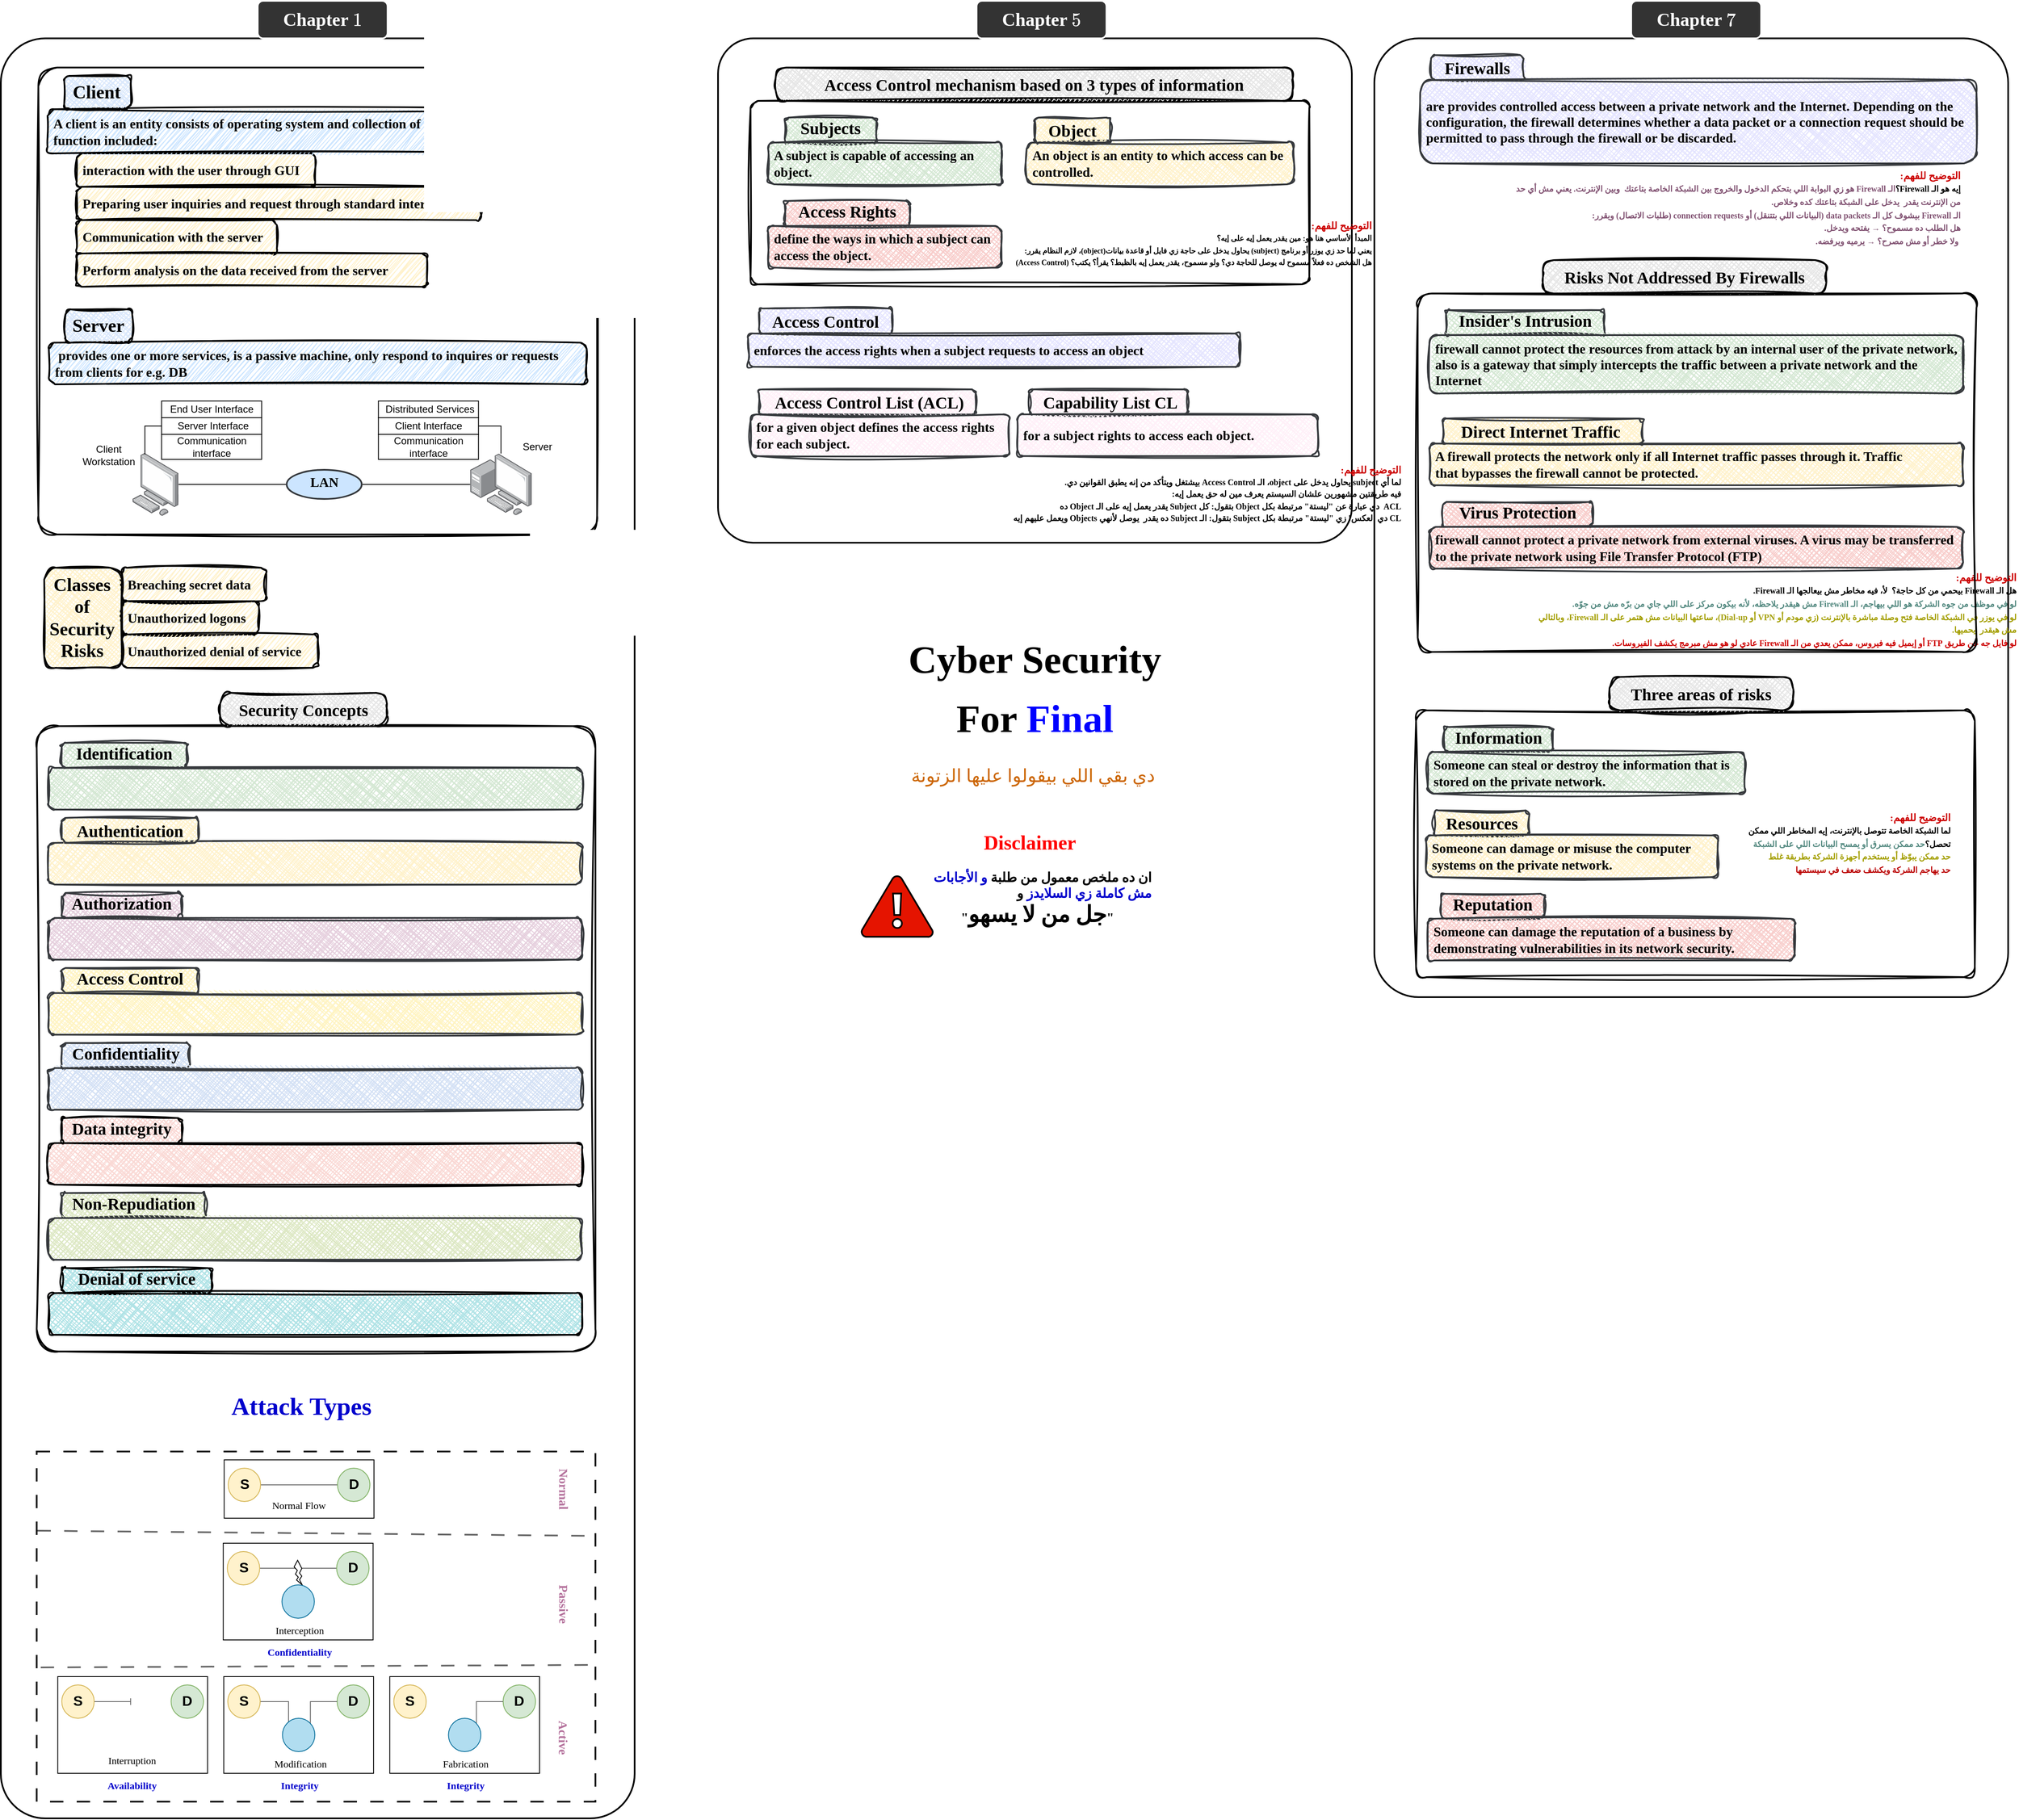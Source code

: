 <mxfile version="27.0.5" pages="4">
  <diagram id="wYr5zFBdpTMbSLRcshZS" name="One Page">
    <mxGraphModel dx="5688" dy="3669" grid="1" gridSize="10" guides="1" tooltips="1" connect="1" arrows="1" fold="1" page="1" pageScale="1" pageWidth="827" pageHeight="1169" math="1" shadow="0">
      <root>
        <mxCell id="0" />
        <mxCell id="1" parent="0" />
        <mxCell id="RMnD2rOGrsvT4yJd_46u-33" value="" style="group" parent="1" vertex="1" connectable="0">
          <mxGeometry x="27" y="-1150" width="772" height="1195" as="geometry" />
        </mxCell>
        <mxCell id="RMnD2rOGrsvT4yJd_46u-1" value="" style="rounded=1;whiteSpace=wrap;html=1;hachureGap=4;fontFamily=Mina;strokeWidth=2;fillColor=none;strokeColor=#000000;fontSize=16;fontStyle=1;labelBorderColor=none;textShadow=0;labelBackgroundColor=none;align=left;spacing=7;verticalAlign=middle;arcSize=7;fontColor=#333333;" parent="RMnD2rOGrsvT4yJd_46u-33" vertex="1">
          <mxGeometry y="45" width="760" height="1150" as="geometry" />
        </mxCell>
        <mxCell id="RMnD2rOGrsvT4yJd_46u-2" value="&lt;div style=&quot;line-height: 130%;&quot;&gt;&lt;div style=&quot;font-weight: 700; text-wrap-mode: nowrap;&quot;&gt;&lt;font data-font-src=&quot;https://fonts.googleapis.com/css?family=Fustat&quot; face=&quot;Fustat&quot; style=&quot;color: rgb(204, 0, 0);&quot;&gt;ا&lt;font data-font-src=&quot;https://fonts.googleapis.com/css?family=Kufam&quot;&gt;لتوضيح للفهم:&lt;/font&gt;&lt;/font&gt;&lt;/div&gt;&lt;div style=&quot;font-weight: 700; text-wrap-mode: nowrap;&quot;&gt;&lt;font style=&quot;line-height: 130%;&quot; face=&quot;Beiruti&quot; size=&quot;1&quot;&gt;هل الـ Firewall بيحمي من كل حاجة؟&amp;nbsp;&amp;nbsp;&lt;/font&gt;&lt;span style=&quot;font-family: Beiruti; font-size: x-small; background-color: transparent; color: light-dark(rgb(0, 0, 0), rgb(255, 255, 255)); line-height: 130%;&quot;&gt;لأ، فيه مخاطر مش بيعالجها الـ Firewall.&lt;/span&gt;&lt;/div&gt;&lt;div style=&quot;font-weight: 700; text-wrap-mode: nowrap;&quot;&gt;&lt;span style=&quot;color: rgb(82, 136, 127); font-family: Beiruti; font-size: x-small; background-color: transparent; line-height: 130%;&quot;&gt;لو في موظف من جوه الشركة هو اللي بيهاجم، الـ Firewall مش هيقدر يلاحظه، لأنه بيكون مركز على اللي جاي من برّه مش من جوّه.&lt;/span&gt;&lt;/div&gt;&lt;div style=&quot;font-weight: 700; text-wrap-mode: nowrap;&quot;&gt;&lt;font data-font-src=&quot;https://fonts.googleapis.com/css?family=Katibeh&quot; style=&quot;background-color: transparent;&quot;&gt;&lt;font style=&quot;line-height: 130%;&quot; face=&quot;Beiruti&quot; size=&quot;1&quot;&gt;&lt;font style=&quot;color: rgb(163, 158, 0);&quot;&gt;لو في يوزر في الشبكة الخاصة فتح وصلة مباشرة بالإنترنت (زي مودم أو VPN أو Dial-up)، ساعتها البيانات مش هتمر على الـ Firewall، وبالتالي مش هيقدر&amp;nbsp; يحميها.&lt;/font&gt;&lt;/font&gt;&lt;/font&gt;&lt;/div&gt;&lt;div style=&quot;font-weight: 700; text-wrap-mode: nowrap;&quot;&gt;&lt;font data-font-src=&quot;https://fonts.googleapis.com/css?family=Katibeh&quot; style=&quot;background-color: transparent;&quot;&gt;&lt;font style=&quot;line-height: 130%;&quot; face=&quot;Beiruti&quot; size=&quot;1&quot;&gt;&lt;font style=&quot;color: light-dark(rgb(204, 0, 0), rgb(237, 237, 237));&quot;&gt;لو فايل جه عن طريق FTP أو إيميل فيه فيروس، ممكن يعدي من الـ Firewall عادي لو هو مش مبرمج يكشف الفيروسات.&lt;/font&gt;&lt;/font&gt;&lt;/font&gt;&lt;/div&gt;&lt;/div&gt;" style="whiteSpace=wrap;html=1;align=right;fillColor=none;strokeColor=none;textDirection=rtl;labelPosition=center;verticalLabelPosition=middle;verticalAlign=middle;" parent="RMnD2rOGrsvT4yJd_46u-33" vertex="1">
          <mxGeometry x="192" y="691" width="580" height="80" as="geometry" />
        </mxCell>
        <mxCell id="RMnD2rOGrsvT4yJd_46u-3" value="" style="group" parent="RMnD2rOGrsvT4yJd_46u-33" vertex="1" connectable="0">
          <mxGeometry x="52" y="311" width="670" height="470" as="geometry" />
        </mxCell>
        <mxCell id="RMnD2rOGrsvT4yJd_46u-4" value="" style="rounded=1;whiteSpace=wrap;html=1;sketch=1;hachureGap=4;jiggle=2;curveFitting=1;fontFamily=Architects Daughter;fontSource=https%3A%2F%2Ffonts.googleapis.com%2Fcss%3Ffamily%3DArchitects%2BDaughter;fillColor=none;arcSize=4;strokeWidth=2;" parent="RMnD2rOGrsvT4yJd_46u-3" vertex="1">
          <mxGeometry y="40" width="670" height="430" as="geometry" />
        </mxCell>
        <mxCell id="RMnD2rOGrsvT4yJd_46u-5" value="&lt;span style=&quot;font-size: 20px;&quot;&gt;Risks Not Addressed By Firewalls&lt;/span&gt;" style="rounded=1;html=1;sketch=1;hachureGap=4;jiggle=2;curveFitting=1;fontFamily=Mali;fontSource=https%3A%2F%2Ffonts.googleapis.com%2Fcss%3Ffamily%3DMali;strokeWidth=2;fillColor=#E6E6E6;strokeColor=default;fontSize=23;fontStyle=1;labelBorderColor=none;textShadow=0;labelBackgroundColor=none;arcSize=33;fillStyle=cross-hatch;fontColor=#000000;whiteSpace=wrap;" parent="RMnD2rOGrsvT4yJd_46u-3" vertex="1">
          <mxGeometry x="150" width="340" height="40" as="geometry" />
        </mxCell>
        <mxCell id="RMnD2rOGrsvT4yJd_46u-6" value="" style="group;fontFamily=Mali;fontSource=https%3A%2F%2Ffonts.googleapis.com%2Fcss%3Ffamily%3DMali;" parent="RMnD2rOGrsvT4yJd_46u-3" vertex="1" connectable="0">
          <mxGeometry x="14" y="60" width="640" height="100" as="geometry" />
        </mxCell>
        <mxCell id="RMnD2rOGrsvT4yJd_46u-7" value="Insider&#39;s Intrusion" style="rounded=1;whiteSpace=wrap;html=1;sketch=1;hachureGap=4;jiggle=2;curveFitting=1;fontFamily=Mali;fontSource=https%3A%2F%2Ffonts.googleapis.com%2Fcss%3Ffamily%3DMali;strokeWidth=2;fillColor=#D5E8D4;strokeColor=#36393d;fontSize=20;fontStyle=1;labelBorderColor=none;textShadow=0;labelBackgroundColor=none;verticalAlign=bottom;spacingBottom=3;fillStyle=cross-hatch;" parent="RMnD2rOGrsvT4yJd_46u-6" vertex="1">
          <mxGeometry x="20" width="190" height="30" as="geometry" />
        </mxCell>
        <mxCell id="RMnD2rOGrsvT4yJd_46u-8" value="firewall cannot protect the resources from attack by an internal user of the private network, also is a gateway that simply intercepts the traffic between a private network and the Internet" style="rounded=1;whiteSpace=wrap;html=1;sketch=1;hachureGap=4;jiggle=2;curveFitting=1;fontFamily=Mali;fontSource=https%3A%2F%2Ffonts.googleapis.com%2Fcss%3Ffamily%3DMali;strokeWidth=2;fillColor=#D5E8D4;strokeColor=#36393d;fontSize=16;fontStyle=1;labelBorderColor=none;textShadow=0;labelBackgroundColor=none;align=left;spacing=7;verticalAlign=middle;fillStyle=cross-hatch;" parent="RMnD2rOGrsvT4yJd_46u-6" vertex="1">
          <mxGeometry y="30" width="640" height="70" as="geometry" />
        </mxCell>
        <mxCell id="RMnD2rOGrsvT4yJd_46u-9" value="" style="group" parent="RMnD2rOGrsvT4yJd_46u-3" vertex="1" connectable="0">
          <mxGeometry x="14" y="190" width="640" height="80" as="geometry" />
        </mxCell>
        <mxCell id="RMnD2rOGrsvT4yJd_46u-10" value="" style="group" parent="RMnD2rOGrsvT4yJd_46u-9" vertex="1" connectable="0">
          <mxGeometry y="30" width="640" height="50" as="geometry" />
        </mxCell>
        <mxCell id="RMnD2rOGrsvT4yJd_46u-11" value="&lt;div&gt;A firewall protects the network only if all Internet traffic passes through it. Traffic that&amp;nbsp;&lt;span style=&quot;background-color: transparent; color: light-dark(rgb(0, 0, 0), rgb(255, 255, 255));&quot;&gt;bypasses the firewall cannot be protected.&amp;nbsp;&lt;/span&gt;&lt;/div&gt;" style="rounded=1;whiteSpace=wrap;html=1;sketch=1;hachureGap=4;jiggle=2;curveFitting=1;fontFamily=Mali;fontSource=https%3A%2F%2Ffonts.googleapis.com%2Fcss%3Ffamily%3DMali;strokeWidth=2;fillColor=#FFF2CC;strokeColor=#36393d;fontSize=16;fontStyle=1;labelBorderColor=none;textShadow=0;labelBackgroundColor=none;align=left;spacing=7;verticalAlign=middle;fillStyle=cross-hatch;" parent="RMnD2rOGrsvT4yJd_46u-10" vertex="1">
          <mxGeometry width="640" height="50" as="geometry" />
        </mxCell>
        <mxCell id="RMnD2rOGrsvT4yJd_46u-12" value="Direct Internet Traffic&amp;nbsp;" style="rounded=1;whiteSpace=wrap;html=1;sketch=1;hachureGap=4;jiggle=2;curveFitting=1;fontFamily=Mali;fontSource=https%3A%2F%2Ffonts.googleapis.com%2Fcss%3Ffamily%3DMali;strokeWidth=2;fillColor=#FFF2CC;strokeColor=#36393d;fontSize=20;fontStyle=1;labelBorderColor=none;textShadow=0;labelBackgroundColor=none;fillStyle=cross-hatch;" parent="RMnD2rOGrsvT4yJd_46u-9" vertex="1">
          <mxGeometry x="16" width="240" height="30" as="geometry" />
        </mxCell>
        <mxCell id="RMnD2rOGrsvT4yJd_46u-13" value="" style="group;fontFamily=Mali;fontSource=https%3A%2F%2Ffonts.googleapis.com%2Fcss%3Ffamily%3DMali;" parent="RMnD2rOGrsvT4yJd_46u-3" vertex="1" connectable="0">
          <mxGeometry x="14" y="290" width="640" height="80" as="geometry" />
        </mxCell>
        <mxCell id="RMnD2rOGrsvT4yJd_46u-14" value="Virus Protection" style="rounded=1;whiteSpace=wrap;html=1;sketch=1;hachureGap=4;jiggle=2;curveFitting=1;fontFamily=Mali;fontSource=https%3A%2F%2Ffonts.googleapis.com%2Fcss%3Ffamily%3DMali;strokeWidth=2;fillColor=#F8CECC;strokeColor=#36393d;fontSize=20;fontStyle=1;labelBorderColor=none;textShadow=0;labelBackgroundColor=none;verticalAlign=bottom;spacingBottom=3;fillStyle=cross-hatch;" parent="RMnD2rOGrsvT4yJd_46u-13" vertex="1">
          <mxGeometry x="16" width="180" height="30" as="geometry" />
        </mxCell>
        <mxCell id="RMnD2rOGrsvT4yJd_46u-15" value="firewall cannot protect a private network from external viruses. A virus may be transferred to the private network using File Transfer Protocol (FTP)&amp;nbsp;" style="rounded=1;whiteSpace=wrap;html=1;sketch=1;hachureGap=4;jiggle=2;curveFitting=1;fontFamily=Mali;fontSource=https%3A%2F%2Ffonts.googleapis.com%2Fcss%3Ffamily%3DMali;strokeWidth=2;fillColor=#F8CECC;strokeColor=#36393d;fontSize=16;fontStyle=1;labelBorderColor=none;textShadow=0;labelBackgroundColor=none;align=left;spacing=7;verticalAlign=middle;fillStyle=cross-hatch;" parent="RMnD2rOGrsvT4yJd_46u-13" vertex="1">
          <mxGeometry y="30" width="640" height="50" as="geometry" />
        </mxCell>
        <mxCell id="RMnD2rOGrsvT4yJd_46u-16" value="" style="group" parent="RMnD2rOGrsvT4yJd_46u-33" vertex="1" connectable="0">
          <mxGeometry x="50" y="811" width="670" height="360" as="geometry" />
        </mxCell>
        <mxCell id="RMnD2rOGrsvT4yJd_46u-17" value="" style="rounded=1;whiteSpace=wrap;html=1;sketch=1;hachureGap=4;jiggle=2;curveFitting=1;fontFamily=Architects Daughter;fontSource=https%3A%2F%2Ffonts.googleapis.com%2Fcss%3Ffamily%3DArchitects%2BDaughter;fillColor=none;arcSize=4;strokeWidth=2;" parent="RMnD2rOGrsvT4yJd_46u-16" vertex="1">
          <mxGeometry y="40" width="670" height="320" as="geometry" />
        </mxCell>
        <mxCell id="RMnD2rOGrsvT4yJd_46u-18" value="&lt;span style=&quot;font-size: 20px;&quot;&gt;Three areas of risks&lt;/span&gt;" style="rounded=1;html=1;sketch=1;hachureGap=4;jiggle=2;curveFitting=1;fontFamily=Mali;fontSource=https%3A%2F%2Ffonts.googleapis.com%2Fcss%3Ffamily%3DMali;strokeWidth=2;fillColor=#E6E6E6;strokeColor=default;fontSize=23;fontStyle=1;labelBorderColor=none;textShadow=0;labelBackgroundColor=none;arcSize=33;fillStyle=cross-hatch;fontColor=#000000;whiteSpace=wrap;" parent="RMnD2rOGrsvT4yJd_46u-16" vertex="1">
          <mxGeometry x="232" width="220" height="40" as="geometry" />
        </mxCell>
        <mxCell id="RMnD2rOGrsvT4yJd_46u-19" value="" style="group;fontFamily=Mali;fontSource=https%3A%2F%2Ffonts.googleapis.com%2Fcss%3Ffamily%3DMali;" parent="RMnD2rOGrsvT4yJd_46u-16" vertex="1" connectable="0">
          <mxGeometry x="14" y="60" width="380" height="80" as="geometry" />
        </mxCell>
        <mxCell id="RMnD2rOGrsvT4yJd_46u-20" value="Information" style="rounded=1;whiteSpace=wrap;html=1;sketch=1;hachureGap=4;jiggle=2;curveFitting=1;fontFamily=Mali;fontSource=https%3A%2F%2Ffonts.googleapis.com%2Fcss%3Ffamily%3DMali;strokeWidth=2;fillColor=#D5E8D4;strokeColor=#36393d;fontSize=20;fontStyle=1;labelBorderColor=none;textShadow=0;labelBackgroundColor=none;verticalAlign=bottom;spacingBottom=3;fillStyle=cross-hatch;" parent="RMnD2rOGrsvT4yJd_46u-19" vertex="1">
          <mxGeometry x="20" width="130" height="30" as="geometry" />
        </mxCell>
        <mxCell id="RMnD2rOGrsvT4yJd_46u-21" value="Someone can steal or destroy the information that is stored on the private network." style="rounded=1;whiteSpace=wrap;html=1;sketch=1;hachureGap=4;jiggle=2;curveFitting=1;fontFamily=Mali;fontSource=https%3A%2F%2Ffonts.googleapis.com%2Fcss%3Ffamily%3DMali;strokeWidth=2;fillColor=#D5E8D4;strokeColor=#36393d;fontSize=16;fontStyle=1;labelBorderColor=none;textShadow=0;labelBackgroundColor=none;align=left;spacing=7;verticalAlign=middle;fillStyle=cross-hatch;" parent="RMnD2rOGrsvT4yJd_46u-19" vertex="1">
          <mxGeometry y="30" width="380" height="50" as="geometry" />
        </mxCell>
        <mxCell id="RMnD2rOGrsvT4yJd_46u-22" value="" style="group;fontFamily=Mali;fontSource=https%3A%2F%2Ffonts.googleapis.com%2Fcss%3Ffamily%3DMali;" parent="RMnD2rOGrsvT4yJd_46u-16" vertex="1" connectable="0">
          <mxGeometry x="14" y="260" width="440" height="80" as="geometry" />
        </mxCell>
        <mxCell id="RMnD2rOGrsvT4yJd_46u-23" value="Reputation" style="rounded=1;whiteSpace=wrap;html=1;sketch=1;hachureGap=4;jiggle=2;curveFitting=1;fontFamily=Mali;fontSource=https%3A%2F%2Ffonts.googleapis.com%2Fcss%3Ffamily%3DMali;strokeWidth=2;fillColor=#F8CECC;strokeColor=#36393d;fontSize=20;fontStyle=1;labelBorderColor=none;textShadow=0;labelBackgroundColor=none;verticalAlign=bottom;spacingBottom=3;fillStyle=cross-hatch;" parent="RMnD2rOGrsvT4yJd_46u-22" vertex="1">
          <mxGeometry x="16" width="124" height="30" as="geometry" />
        </mxCell>
        <mxCell id="RMnD2rOGrsvT4yJd_46u-24" value="Someone can damage the reputation of a business by demonstrating vulnerabilities in its network security." style="rounded=1;whiteSpace=wrap;html=1;sketch=1;hachureGap=4;jiggle=2;curveFitting=1;fontFamily=Mali;fontSource=https%3A%2F%2Ffonts.googleapis.com%2Fcss%3Ffamily%3DMali;strokeWidth=2;fillColor=#F8CECC;strokeColor=#36393d;fontSize=16;fontStyle=1;labelBorderColor=none;textShadow=0;labelBackgroundColor=none;align=left;spacing=7;verticalAlign=middle;fillStyle=cross-hatch;" parent="RMnD2rOGrsvT4yJd_46u-22" vertex="1">
          <mxGeometry y="30" width="440" height="50" as="geometry" />
        </mxCell>
        <mxCell id="RMnD2rOGrsvT4yJd_46u-25" value="" style="group" parent="RMnD2rOGrsvT4yJd_46u-16" vertex="1" connectable="0">
          <mxGeometry x="12" y="160" width="350" height="80" as="geometry" />
        </mxCell>
        <mxCell id="RMnD2rOGrsvT4yJd_46u-26" value="Resources" style="rounded=1;whiteSpace=wrap;html=1;sketch=1;hachureGap=4;jiggle=2;curveFitting=1;fontFamily=Mali;fontSource=https%3A%2F%2Ffonts.googleapis.com%2Fcss%3Ffamily%3DMali;strokeWidth=2;fillColor=#FFF2CC;strokeColor=#36393d;fontSize=20;fontStyle=1;labelBorderColor=none;textShadow=0;labelBackgroundColor=none;fillStyle=cross-hatch;" parent="RMnD2rOGrsvT4yJd_46u-25" vertex="1">
          <mxGeometry x="10" width="114" height="30" as="geometry" />
        </mxCell>
        <mxCell id="RMnD2rOGrsvT4yJd_46u-27" value="Someone can damage or misuse the computer systems on the private network." style="rounded=1;whiteSpace=wrap;html=1;sketch=1;hachureGap=4;jiggle=2;curveFitting=1;fontFamily=Mali;fontSource=https%3A%2F%2Ffonts.googleapis.com%2Fcss%3Ffamily%3DMali;strokeWidth=2;fillColor=#FFF2CC;strokeColor=#36393d;fontSize=16;fontStyle=1;labelBorderColor=none;textShadow=0;labelBackgroundColor=none;align=left;spacing=7;verticalAlign=middle;fillStyle=cross-hatch;" parent="RMnD2rOGrsvT4yJd_46u-25" vertex="1">
          <mxGeometry y="30" width="350" height="50" as="geometry" />
        </mxCell>
        <mxCell id="RMnD2rOGrsvT4yJd_46u-28" value="&lt;div style=&quot;line-height: 130%;&quot;&gt;&lt;div style=&quot;font-weight: 700; text-wrap-mode: nowrap;&quot;&gt;&lt;font data-font-src=&quot;https://fonts.googleapis.com/css?family=Fustat&quot; face=&quot;Fustat&quot; style=&quot;color: rgb(204, 0, 0);&quot;&gt;ا&lt;font data-font-src=&quot;https://fonts.googleapis.com/css?family=Kufam&quot;&gt;لتوضيح للفهم:&lt;/font&gt;&lt;/font&gt;&lt;/div&gt;&lt;div style=&quot;&quot;&gt;&lt;span style=&quot;background-color: transparent; text-wrap-mode: nowrap;&quot;&gt;&lt;font size=&quot;1&quot; face=&quot;Beiruti&quot;&gt;&lt;b&gt;لما الشبكة الخاصة تتوصل بالإنترنت، إيه المخاطر اللي ممكن تحصل؟&lt;/b&gt;&lt;/font&gt;&lt;/span&gt;&lt;b style=&quot;font-weight: 700; text-wrap-mode: nowrap; color: rgb(82, 136, 127); font-family: Beiruti; font-size: x-small; background-color: transparent;&quot;&gt;حد ممكن يسرق أو يمسح البيانات اللي على الشبكة&amp;nbsp;&lt;/b&gt;&lt;/div&gt;&lt;div style=&quot;&quot;&gt;&lt;font data-font-src=&quot;https://fonts.googleapis.com/css?family=Katibeh&quot; style=&quot;background-color: transparent;&quot;&gt;&lt;font style=&quot;line-height: 130%;&quot; face=&quot;Beiruti&quot; size=&quot;1&quot;&gt;&lt;font style=&quot;&quot;&gt;&lt;span style=&quot;background-color: transparent; text-wrap-mode: nowrap;&quot;&gt;&lt;font color=&quot;#a39e00&quot;&gt;&lt;b&gt;حد ممكن يبوّظ أو يستخدم أجهزة الشركة بطريقة غلط&amp;nbsp;&lt;br&gt;&lt;/b&gt;&lt;/font&gt;&lt;/span&gt;&lt;font color=&quot;#ba0000&quot;&gt;&lt;span style=&quot;text-wrap-mode: nowrap;&quot;&gt;&lt;b&gt;حد يهاجم الشركة ويكشف ضعف في سيستمها&amp;nbsp;&lt;/b&gt;&lt;/span&gt;&lt;/font&gt;&lt;/font&gt;&lt;/font&gt;&lt;/font&gt;&lt;/div&gt;&lt;/div&gt;" style="whiteSpace=wrap;html=1;align=right;fillColor=none;strokeColor=none;textDirection=rtl;labelPosition=center;verticalLabelPosition=middle;verticalAlign=middle;" parent="RMnD2rOGrsvT4yJd_46u-16" vertex="1">
          <mxGeometry x="392" y="160" width="251" height="80" as="geometry" />
        </mxCell>
        <mxCell id="RMnD2rOGrsvT4yJd_46u-29" value="Firewalls" style="rounded=1;whiteSpace=wrap;html=1;sketch=1;hachureGap=4;jiggle=2;curveFitting=1;fontFamily=Mali;fontSource=https%3A%2F%2Ffonts.googleapis.com%2Fcss%3Ffamily%3DMali;strokeWidth=2;fillColor=#E5E5FF;strokeColor=#36393d;fontSize=20;fontStyle=1;labelBorderColor=none;textShadow=0;labelBackgroundColor=none;fillStyle=cross-hatch;" parent="RMnD2rOGrsvT4yJd_46u-33" vertex="1">
          <mxGeometry x="68" y="65" width="111" height="30" as="geometry" />
        </mxCell>
        <mxCell id="RMnD2rOGrsvT4yJd_46u-30" value="are provides controlled access between a private network and the Internet. Depending on the configuration, the firewall determines whether a data packet or a connection request should be permitted to pass through the firewall or be discarded." style="rounded=1;whiteSpace=wrap;html=1;sketch=1;hachureGap=4;jiggle=2;curveFitting=1;fontFamily=Mali;fontSource=https%3A%2F%2Ffonts.googleapis.com%2Fcss%3Ffamily%3DMali;strokeWidth=2;fillColor=#E5E5FF;strokeColor=#36393d;fontSize=16;fontStyle=1;labelBorderColor=none;textShadow=0;labelBackgroundColor=none;align=left;spacing=7;verticalAlign=middle;fillStyle=cross-hatch;" parent="RMnD2rOGrsvT4yJd_46u-33" vertex="1">
          <mxGeometry x="55" y="95" width="667" height="100" as="geometry" />
        </mxCell>
        <mxCell id="RMnD2rOGrsvT4yJd_46u-31" value="&lt;div style=&quot;line-height: 130%;&quot;&gt;&lt;div style=&quot;font-weight: 700; text-wrap-mode: nowrap;&quot;&gt;&lt;font data-font-src=&quot;https://fonts.googleapis.com/css?family=Fustat&quot; face=&quot;Fustat&quot; style=&quot;color: rgb(204, 0, 0);&quot;&gt;ا&lt;font data-font-src=&quot;https://fonts.googleapis.com/css?family=Kufam&quot;&gt;لتوضيح للفهم:&lt;/font&gt;&lt;/font&gt;&lt;/div&gt;&lt;div style=&quot;&quot;&gt;&lt;span style=&quot;background-color: transparent; text-wrap-mode: nowrap;&quot;&gt;&lt;font size=&quot;1&quot; face=&quot;Beiruti&quot;&gt;&lt;b&gt;إيه هو الـ Firewall؟&lt;/b&gt;&lt;/font&gt;&lt;/span&gt;&lt;font style=&quot;font-weight: normal; text-wrap-mode: wrap; color: rgb(129, 82, 114); background-color: transparent;&quot; size=&quot;1&quot; face=&quot;Beiruti&quot;&gt;&lt;span style=&quot;text-wrap-mode: nowrap;&quot;&gt;&lt;b&gt;الـ Firewall هو زي البوابة اللي بتحكم الدخول والخروج بين الشبكة الخاصة بتاعتك&amp;nbsp; وبين الإنترنت.&amp;nbsp;&lt;/b&gt;&lt;/span&gt;&lt;/font&gt;&lt;b style=&quot;font-weight: 700; text-wrap-mode: nowrap; color: rgb(129, 82, 114); background-color: transparent; font-family: Beiruti; font-size: x-small;&quot;&gt;يعني مش أي حد من الإنترنت يقدر&amp;nbsp; يدخل على الشبكة بتاعتك كده وخلاص.&lt;/b&gt;&lt;/div&gt;&lt;div style=&quot;&quot;&gt;&lt;div style=&quot;&quot;&gt;&lt;font style=&quot;color: rgb(129, 82, 114);&quot;&gt;&lt;font size=&quot;1&quot; face=&quot;Beiruti&quot;&gt;&lt;span style=&quot;text-wrap-mode: nowrap;&quot;&gt;&lt;b&gt;الـ Firewall بيشوف كل الـ data packets (البيانات اللي بتتنقل) أو connection requests (طلبات الاتصال) ويقرر:&lt;br&gt;&lt;/b&gt;&lt;/span&gt;&lt;/font&gt;&lt;b style=&quot;text-wrap-mode: nowrap; font-family: Beiruti; font-size: x-small; background-color: transparent;&quot;&gt;هل الطلب ده مسموح؟ → يفتحه ويدخل.&lt;/b&gt;&lt;/font&gt;&lt;/div&gt;&lt;div style=&quot;&quot;&gt;&lt;font style=&quot;color: rgb(129, 82, 114);&quot; size=&quot;1&quot; face=&quot;Beiruti&quot;&gt;&lt;span style=&quot;text-wrap-mode: nowrap;&quot;&gt;&lt;b style=&quot;&quot;&gt;&amp;nbsp;ولا خطر أو مش مصرح؟ → يرميه ويرفضه.&lt;/b&gt;&lt;/span&gt;&lt;/font&gt;&lt;/div&gt;&lt;/div&gt;&lt;/div&gt;" style="whiteSpace=wrap;html=1;align=right;fillColor=none;strokeColor=none;textDirection=rtl;labelPosition=center;verticalLabelPosition=middle;verticalAlign=middle;" parent="RMnD2rOGrsvT4yJd_46u-33" vertex="1">
          <mxGeometry x="155" y="199" width="550" height="100" as="geometry" />
        </mxCell>
        <mxCell id="RMnD2rOGrsvT4yJd_46u-32" value="&lt;span style=&quot;text-align: right;&quot;&gt;Chapter `7`&lt;/span&gt;" style="rounded=1;whiteSpace=wrap;html=1;hachureGap=4;fontFamily=Mina;strokeWidth=2;fillColor=#333333;strokeColor=#FFFFFF;fontSize=22;fontStyle=1;labelBorderColor=none;textShadow=0;labelBackgroundColor=none;align=center;spacing=5;verticalAlign=middle;spacingTop=0;spacingRight=0;fontColor=#FFFFFF;container=0;" parent="RMnD2rOGrsvT4yJd_46u-33" vertex="1">
          <mxGeometry x="308" width="155.78" height="45" as="geometry" />
        </mxCell>
        <mxCell id="RMnD2rOGrsvT4yJd_46u-34" value="" style="group" parent="1" vertex="1" connectable="0">
          <mxGeometry x="-760" y="-1150" width="760" height="670" as="geometry" />
        </mxCell>
        <mxCell id="VxciDFVyZBmMgLWvr2K4-1" value="" style="rounded=1;whiteSpace=wrap;html=1;sketch=1;hachureGap=4;jiggle=2;curveFitting=1;fontFamily=Architects Daughter;fontSource=https%3A%2F%2Ffonts.googleapis.com%2Fcss%3Ffamily%3DArchitects%2BDaughter;fillColor=none;arcSize=4;strokeWidth=2;" parent="RMnD2rOGrsvT4yJd_46u-34" vertex="1">
          <mxGeometry x="39" y="120" width="670" height="220" as="geometry" />
        </mxCell>
        <mxCell id="VxciDFVyZBmMgLWvr2K4-2" value="" style="group;textDirection=rtl;align=right;" parent="RMnD2rOGrsvT4yJd_46u-34" vertex="1" connectable="0">
          <mxGeometry width="760" height="670" as="geometry" />
        </mxCell>
        <mxCell id="VxciDFVyZBmMgLWvr2K4-3" value="" style="rounded=1;whiteSpace=wrap;html=1;hachureGap=4;fontFamily=Mina;strokeWidth=2;fillColor=none;strokeColor=#000000;fontSize=16;fontStyle=1;labelBorderColor=none;textShadow=0;labelBackgroundColor=none;align=left;spacing=7;verticalAlign=middle;arcSize=7;fontColor=#333333;" parent="VxciDFVyZBmMgLWvr2K4-2" vertex="1">
          <mxGeometry y="45" width="760" height="605" as="geometry" />
        </mxCell>
        <mxCell id="VxciDFVyZBmMgLWvr2K4-4" value="&lt;span style=&quot;text-align: right;&quot;&gt;Chapter `5`&lt;/span&gt;" style="rounded=1;whiteSpace=wrap;html=1;hachureGap=4;fontFamily=Mina;strokeWidth=2;fillColor=#333333;strokeColor=#FFFFFF;fontSize=22;fontStyle=1;labelBorderColor=none;textShadow=0;labelBackgroundColor=none;align=center;spacing=5;verticalAlign=middle;spacingTop=0;spacingRight=0;fontColor=#FFFFFF;container=0;" parent="VxciDFVyZBmMgLWvr2K4-2" vertex="1">
          <mxGeometry x="310" width="155.78" height="45" as="geometry" />
        </mxCell>
        <mxCell id="VxciDFVyZBmMgLWvr2K4-5" value="" style="group" parent="VxciDFVyZBmMgLWvr2K4-2" vertex="1" connectable="0">
          <mxGeometry x="39" y="80" width="670" height="550" as="geometry" />
        </mxCell>
        <mxCell id="VxciDFVyZBmMgLWvr2K4-6" value="&lt;div&gt;&lt;font style=&quot;font-size: 20px;&quot;&gt;Access Control mechanism based on&amp;nbsp;&lt;span style=&quot;background-color: transparent;&quot;&gt;3 types of information&lt;/span&gt;&lt;/font&gt;&lt;/div&gt;" style="rounded=1;html=1;sketch=1;hachureGap=4;jiggle=2;curveFitting=1;fontFamily=Mali;fontSource=https%3A%2F%2Ffonts.googleapis.com%2Fcss%3Ffamily%3DMali;strokeWidth=2;fillColor=#E6E6E6;strokeColor=default;fontSize=23;fontStyle=1;labelBorderColor=none;textShadow=0;labelBackgroundColor=none;arcSize=33;fillStyle=cross-hatch;fontColor=#000000;whiteSpace=wrap;" parent="VxciDFVyZBmMgLWvr2K4-5" vertex="1">
          <mxGeometry x="30" width="620" height="40" as="geometry" />
        </mxCell>
        <mxCell id="VxciDFVyZBmMgLWvr2K4-7" value="" style="group;fontFamily=Mali;fontSource=https%3A%2F%2Ffonts.googleapis.com%2Fcss%3Ffamily%3DMali;" parent="VxciDFVyZBmMgLWvr2K4-5" vertex="1" connectable="0">
          <mxGeometry x="21" y="60" width="280" height="80" as="geometry" />
        </mxCell>
        <mxCell id="VxciDFVyZBmMgLWvr2K4-8" value="Subjects" style="rounded=1;whiteSpace=wrap;html=1;sketch=1;hachureGap=4;jiggle=2;curveFitting=1;fontFamily=Mali;fontSource=https%3A%2F%2Ffonts.googleapis.com%2Fcss%3Ffamily%3DMali;strokeWidth=2;fillColor=#D5E8D4;strokeColor=#36393d;fontSize=20;fontStyle=1;labelBorderColor=none;textShadow=0;labelBackgroundColor=none;verticalAlign=bottom;spacingBottom=3;fillStyle=cross-hatch;" parent="VxciDFVyZBmMgLWvr2K4-7" vertex="1">
          <mxGeometry x="20" width="110" height="30" as="geometry" />
        </mxCell>
        <mxCell id="VxciDFVyZBmMgLWvr2K4-9" value="&lt;div&gt;A subject is capable of&amp;nbsp;&lt;span style=&quot;background-color: transparent; color: light-dark(rgb(0, 0, 0), rgb(255, 255, 255));&quot;&gt;accessing an object.&lt;/span&gt;&lt;/div&gt;" style="rounded=1;whiteSpace=wrap;html=1;sketch=1;hachureGap=4;jiggle=2;curveFitting=1;fontFamily=Mali;fontSource=https%3A%2F%2Ffonts.googleapis.com%2Fcss%3Ffamily%3DMali;strokeWidth=2;fillColor=#D5E8D4;strokeColor=#36393d;fontSize=16;fontStyle=1;labelBorderColor=none;textShadow=0;labelBackgroundColor=none;align=left;spacing=7;verticalAlign=middle;fillStyle=cross-hatch;" parent="VxciDFVyZBmMgLWvr2K4-7" vertex="1">
          <mxGeometry y="30" width="280" height="50" as="geometry" />
        </mxCell>
        <mxCell id="VxciDFVyZBmMgLWvr2K4-10" value="" style="group" parent="VxciDFVyZBmMgLWvr2K4-5" vertex="1" connectable="0">
          <mxGeometry x="331" y="60" width="320" height="80" as="geometry" />
        </mxCell>
        <mxCell id="VxciDFVyZBmMgLWvr2K4-11" value="" style="group" parent="VxciDFVyZBmMgLWvr2K4-10" vertex="1" connectable="0">
          <mxGeometry y="30" width="320" height="50" as="geometry" />
        </mxCell>
        <mxCell id="VxciDFVyZBmMgLWvr2K4-12" value="&lt;div&gt;An object is an entity to which&lt;span style=&quot;background-color: transparent; color: light-dark(rgb(0, 0, 0), rgb(255, 255, 255));&quot;&gt;&amp;nbsp;access can be controlled.&lt;/span&gt;&lt;/div&gt;" style="rounded=1;whiteSpace=wrap;html=1;sketch=1;hachureGap=4;jiggle=2;curveFitting=1;fontFamily=Mali;fontSource=https%3A%2F%2Ffonts.googleapis.com%2Fcss%3Ffamily%3DMali;strokeWidth=2;fillColor=#FFF2CC;strokeColor=#36393d;fontSize=16;fontStyle=1;labelBorderColor=none;textShadow=0;labelBackgroundColor=none;align=left;spacing=7;verticalAlign=middle;fillStyle=cross-hatch;" parent="VxciDFVyZBmMgLWvr2K4-11" vertex="1">
          <mxGeometry width="320" height="50" as="geometry" />
        </mxCell>
        <mxCell id="VxciDFVyZBmMgLWvr2K4-13" value="Object" style="rounded=1;whiteSpace=wrap;html=1;sketch=1;hachureGap=4;jiggle=2;curveFitting=1;fontFamily=Mali;fontSource=https%3A%2F%2Ffonts.googleapis.com%2Fcss%3Ffamily%3DMali;strokeWidth=2;fillColor=#FFF2CC;strokeColor=#36393d;fontSize=20;fontStyle=1;labelBorderColor=none;textShadow=0;labelBackgroundColor=none;fillStyle=cross-hatch;" parent="VxciDFVyZBmMgLWvr2K4-10" vertex="1">
          <mxGeometry x="10" width="90" height="30" as="geometry" />
        </mxCell>
        <mxCell id="VxciDFVyZBmMgLWvr2K4-14" value="" style="group;fontFamily=Mali;fontSource=https%3A%2F%2Ffonts.googleapis.com%2Fcss%3Ffamily%3DMali;" parent="VxciDFVyZBmMgLWvr2K4-5" vertex="1" connectable="0">
          <mxGeometry x="21" y="160" width="280" height="80" as="geometry" />
        </mxCell>
        <mxCell id="VxciDFVyZBmMgLWvr2K4-15" value="&lt;div&gt;Access&amp;nbsp;&lt;span style=&quot;background-color: transparent; color: light-dark(rgb(0, 0, 0), rgb(255, 255, 255));&quot;&gt;Rights&lt;/span&gt;&lt;/div&gt;" style="rounded=1;whiteSpace=wrap;html=1;sketch=1;hachureGap=4;jiggle=2;curveFitting=1;fontFamily=Mali;fontSource=https%3A%2F%2Ffonts.googleapis.com%2Fcss%3Ffamily%3DMali;strokeWidth=2;fillColor=#F8CECC;strokeColor=#36393d;fontSize=20;fontStyle=1;labelBorderColor=none;textShadow=0;labelBackgroundColor=none;verticalAlign=bottom;spacingBottom=3;fillStyle=cross-hatch;" parent="VxciDFVyZBmMgLWvr2K4-14" vertex="1">
          <mxGeometry x="20" width="150" height="30" as="geometry" />
        </mxCell>
        <mxCell id="VxciDFVyZBmMgLWvr2K4-16" value="&lt;div&gt;define the&lt;span style=&quot;background-color: transparent; color: light-dark(rgb(0, 0, 0), rgb(255, 255, 255));&quot;&gt;&amp;nbsp;ways in which a subject can access the object.&lt;/span&gt;&lt;/div&gt;" style="rounded=1;whiteSpace=wrap;html=1;sketch=1;hachureGap=4;jiggle=2;curveFitting=1;fontFamily=Mali;fontSource=https%3A%2F%2Ffonts.googleapis.com%2Fcss%3Ffamily%3DMali;strokeWidth=2;fillColor=#F8CECC;strokeColor=#36393d;fontSize=16;fontStyle=1;labelBorderColor=none;textShadow=0;labelBackgroundColor=none;align=left;spacing=7;verticalAlign=middle;fillStyle=cross-hatch;" parent="VxciDFVyZBmMgLWvr2K4-14" vertex="1">
          <mxGeometry y="30" width="280" height="50" as="geometry" />
        </mxCell>
        <mxCell id="VxciDFVyZBmMgLWvr2K4-17" value="" style="group" parent="VxciDFVyZBmMgLWvr2K4-2" vertex="1" connectable="0">
          <mxGeometry x="39" y="466" width="310" height="80" as="geometry" />
        </mxCell>
        <mxCell id="VxciDFVyZBmMgLWvr2K4-18" value="&amp;nbsp;Access Control List (ACL)" style="rounded=1;whiteSpace=wrap;html=1;sketch=1;hachureGap=4;jiggle=2;curveFitting=1;fontFamily=Mali;fontSource=https%3A%2F%2Ffonts.googleapis.com%2Fcss%3Ffamily%3DMali;strokeWidth=2;fillColor=#FFF0F8;strokeColor=#36393d;fontSize=20;fontStyle=1;labelBorderColor=none;textShadow=0;labelBackgroundColor=none;fillStyle=cross-hatch;" parent="VxciDFVyZBmMgLWvr2K4-17" vertex="1">
          <mxGeometry x="10" width="260" height="30" as="geometry" />
        </mxCell>
        <mxCell id="VxciDFVyZBmMgLWvr2K4-19" value="&lt;div&gt;&lt;span style=&quot;background-color: transparent; color: light-dark(rgb(0, 0, 0), rgb(255, 255, 255));&quot;&gt;for a given object&lt;/span&gt;&lt;span style=&quot;background-color: transparent; color: light-dark(rgb(0, 0, 0), rgb(255, 255, 255));&quot;&gt;&amp;nbsp;defines the access rights for each subject.&lt;/span&gt;&lt;/div&gt;" style="rounded=1;whiteSpace=wrap;html=1;sketch=1;hachureGap=4;jiggle=2;curveFitting=1;fontFamily=Mali;fontSource=https%3A%2F%2Ffonts.googleapis.com%2Fcss%3Ffamily%3DMali;strokeWidth=2;fillColor=#FFF0F8;strokeColor=#36393d;fontSize=16;fontStyle=1;labelBorderColor=none;textShadow=0;labelBackgroundColor=none;align=left;spacing=7;verticalAlign=middle;fillStyle=cross-hatch;" parent="VxciDFVyZBmMgLWvr2K4-17" vertex="1">
          <mxGeometry y="30" width="310" height="50" as="geometry" />
        </mxCell>
        <mxCell id="VxciDFVyZBmMgLWvr2K4-20" value="" style="group" parent="VxciDFVyZBmMgLWvr2K4-2" vertex="1" connectable="0">
          <mxGeometry x="359" y="466" width="360" height="80" as="geometry" />
        </mxCell>
        <mxCell id="VxciDFVyZBmMgLWvr2K4-21" value="" style="group" parent="VxciDFVyZBmMgLWvr2K4-20" vertex="1" connectable="0">
          <mxGeometry width="360" height="80" as="geometry" />
        </mxCell>
        <mxCell id="VxciDFVyZBmMgLWvr2K4-22" value="&amp;nbsp;Capability List CL" style="rounded=1;whiteSpace=wrap;html=1;sketch=1;hachureGap=4;jiggle=2;curveFitting=1;fontFamily=Mali;fontSource=https%3A%2F%2Ffonts.googleapis.com%2Fcss%3Ffamily%3DMali;strokeWidth=2;fillColor=#FFF0F8;strokeColor=#36393d;fontSize=20;fontStyle=1;labelBorderColor=none;textShadow=0;labelBackgroundColor=none;fillStyle=cross-hatch;" parent="VxciDFVyZBmMgLWvr2K4-21" vertex="1">
          <mxGeometry x="14" width="190" height="30" as="geometry" />
        </mxCell>
        <mxCell id="VxciDFVyZBmMgLWvr2K4-23" value="&lt;div&gt;&lt;span style=&quot;background-color: transparent; color: light-dark(rgb(0, 0, 0), rgb(255, 255, 255));&quot;&gt;for a subject&lt;/span&gt;&lt;span style=&quot;background-color: transparent; color: light-dark(rgb(0, 0, 0), rgb(255, 255, 255));&quot;&gt;&amp;nbsp;rights to access each object.&lt;/span&gt;&lt;/div&gt;" style="rounded=1;whiteSpace=wrap;html=1;sketch=1;hachureGap=4;jiggle=2;curveFitting=1;fontFamily=Mali;fontSource=https%3A%2F%2Ffonts.googleapis.com%2Fcss%3Ffamily%3DMali;strokeWidth=2;fillColor=#FFF0F8;strokeColor=#36393d;fontSize=16;fontStyle=1;labelBorderColor=none;textShadow=0;labelBackgroundColor=none;align=left;spacing=7;verticalAlign=middle;fillStyle=cross-hatch;" parent="VxciDFVyZBmMgLWvr2K4-21" vertex="1">
          <mxGeometry y="30" width="360" height="50" as="geometry" />
        </mxCell>
        <mxCell id="VxciDFVyZBmMgLWvr2K4-24" value="Access Control" style="rounded=1;whiteSpace=wrap;html=1;sketch=1;hachureGap=4;jiggle=2;curveFitting=1;fontFamily=Mali;fontSource=https%3A%2F%2Ffonts.googleapis.com%2Fcss%3Ffamily%3DMali;strokeWidth=2;fillColor=#E5E5FF;strokeColor=#36393d;fontSize=20;fontStyle=1;labelBorderColor=none;textShadow=0;labelBackgroundColor=none;fillStyle=cross-hatch;" parent="VxciDFVyZBmMgLWvr2K4-2" vertex="1">
          <mxGeometry x="49" y="369" width="160" height="30" as="geometry" />
        </mxCell>
        <mxCell id="VxciDFVyZBmMgLWvr2K4-25" value="&lt;div&gt;enforces&amp;nbsp;&lt;span style=&quot;background-color: transparent; color: light-dark(rgb(0, 0, 0), rgb(255, 255, 255));&quot;&gt;the access&lt;/span&gt;&lt;span style=&quot;background-color: transparent; color: light-dark(rgb(0, 0, 0), rgb(255, 255, 255));&quot;&gt;&amp;nbsp;rights when a subject requests to access an&amp;nbsp;&lt;/span&gt;&lt;span style=&quot;background-color: transparent; color: light-dark(rgb(0, 0, 0), rgb(255, 255, 255));&quot;&gt;object&lt;/span&gt;&lt;/div&gt;" style="rounded=1;whiteSpace=wrap;html=1;sketch=1;hachureGap=4;jiggle=2;curveFitting=1;fontFamily=Mali;fontSource=https%3A%2F%2Ffonts.googleapis.com%2Fcss%3Ffamily%3DMali;strokeWidth=2;fillColor=#E5E5FF;strokeColor=#36393d;fontSize=16;fontStyle=1;labelBorderColor=none;textShadow=0;labelBackgroundColor=none;align=left;spacing=7;verticalAlign=middle;fillStyle=cross-hatch;" parent="VxciDFVyZBmMgLWvr2K4-2" vertex="1">
          <mxGeometry x="36" y="399" width="590" height="40" as="geometry" />
        </mxCell>
        <mxCell id="VxciDFVyZBmMgLWvr2K4-26" value="&lt;div&gt;&lt;font style=&quot;color: rgb(204, 0, 0);&quot; data-font-src=&quot;https://fonts.googleapis.com/css?family=Fustat&quot; face=&quot;Fustat&quot;&gt;ا&lt;span&gt;&lt;font data-font-src=&quot;https://fonts.googleapis.com/css?family=Kufam&quot;&gt;لتوضيح للفهم:&lt;/font&gt;&lt;/span&gt;&lt;/font&gt;&lt;/div&gt;&lt;div&gt;&lt;font face=&quot;Beiruti&quot; size=&quot;1&quot;&gt;لما أي subject يحاول يدخل على object، الـ Access Control بيشتغل ويتأكد من إنه يطبق القوانين دي.&lt;/font&gt;&lt;/div&gt;&lt;div&gt;&lt;span style=&quot;background-color: transparent;&quot;&gt;&lt;font face=&quot;Beiruti&quot; size=&quot;1&quot;&gt;فيه طريقتين مشهورين علشان السيستم يعرف مين له حق يعمل إيه:&lt;/font&gt;&lt;/span&gt;&lt;/div&gt;&lt;div style=&quot;direction: rtl;&quot;&gt;&lt;font face=&quot;Beiruti&quot; size=&quot;1&quot;&gt;ACL&amp;nbsp; دي عبارة عن &quot;ليستة&quot; مرتبطة بكل Object&amp;nbsp;&lt;/font&gt;&lt;span style=&quot;background-color: transparent;&quot;&gt;&lt;font face=&quot;Beiruti&quot; size=&quot;1&quot;&gt;بتقول: كل Subject يقدر يعمل إيه على الـ Object ده&lt;/font&gt;&lt;/span&gt;&lt;/div&gt;&lt;div style=&quot;direction: rtl;&quot;&gt;&lt;font face=&quot;Beiruti&quot; size=&quot;1&quot;&gt;CL&amp;nbsp;&lt;/font&gt;&lt;span style=&quot;background-color: transparent;&quot;&gt;&lt;font face=&quot;Beiruti&quot; size=&quot;1&quot;&gt;دي العكس!&amp;nbsp;&lt;/font&gt;&lt;/span&gt;&lt;span style=&quot;background-color: transparent; color: light-dark(rgb(0, 0, 0), rgb(255, 255, 255));&quot;&gt;&lt;font face=&quot;Beiruti&quot; size=&quot;1&quot;&gt;زي &quot;ليستة&quot; مرتبطة بكل Subject&amp;nbsp;&lt;/font&gt;&lt;/span&gt;&lt;span style=&quot;background-color: transparent; color: light-dark(rgb(0, 0, 0), rgb(255, 255, 255));&quot;&gt;&lt;font face=&quot;Beiruti&quot; size=&quot;1&quot;&gt;بتقول: الـ Subject ده يقدر&amp;nbsp; يوصل لأنهي Objects ويعمل عليهم إيه&lt;/font&gt;&lt;/span&gt;&lt;/div&gt;" style="text;html=1;align=right;verticalAlign=middle;resizable=0;points=[];autosize=1;strokeColor=none;fillColor=none;textDirection=rtl;fontStyle=1" parent="VxciDFVyZBmMgLWvr2K4-2" vertex="1">
          <mxGeometry x="-24" y="546" width="380" height="90" as="geometry" />
        </mxCell>
        <mxCell id="VxciDFVyZBmMgLWvr2K4-27" value="&lt;div&gt;&lt;font face=&quot;Fustat&quot; data-font-src=&quot;https://fonts.googleapis.com/css?family=Fustat&quot; style=&quot;color: rgb(204, 0, 0);&quot;&gt;ا&lt;span&gt;&lt;font data-font-src=&quot;https://fonts.googleapis.com/css?family=Kufam&quot;&gt;لتوضيح للفهم:&lt;/font&gt;&lt;/span&gt;&lt;/font&gt;&lt;/div&gt;&lt;div&gt;&lt;font data-font-src=&quot;https://fonts.googleapis.com/css?family=Beiruti&quot; face=&quot;Beiruti&quot; style=&quot;font-size: 9px;&quot;&gt;المبدأ الأساسي هنا هو: مين يقدر يعمل إيه على إيه؟&lt;/font&gt;&lt;/div&gt;&lt;div&gt;&lt;font data-font-src=&quot;https://fonts.googleapis.com/css?family=Beiruti&quot; face=&quot;Beiruti&quot; style=&quot;font-size: 9px;&quot;&gt;يعني لما حد زي يوزر أو برنامج (subject) يحاول يدخل على حاجة زي فايل أو قاعدة بيانات(object)، لازم النظام يقرر:&lt;/font&gt;&lt;/div&gt;&lt;div&gt;&lt;font data-font-src=&quot;https://fonts.googleapis.com/css?family=Beiruti&quot; face=&quot;Beiruti&quot; style=&quot;font-size: 9px;&quot;&gt;&lt;font data-font-src=&quot;https://fonts.googleapis.com/css?family=Katibeh&quot; style=&quot;&quot;&gt;هل الشخص ده فعلاً مسموح له يوصل للحاجة دي؟ ولو مسموح، يقدر يعمل إيه بالظبط؟ يقرأ؟ يكتب؟ &lt;/font&gt;&lt;font data-font-src=&quot;https://fonts.googleapis.com/css?family=Mali&quot; style=&quot;&quot;&gt;(Access Control)&lt;/font&gt;&lt;/font&gt;&lt;/div&gt;" style="text;html=1;align=right;verticalAlign=middle;resizable=0;points=[];autosize=1;strokeColor=none;fillColor=none;textDirection=rtl;fontStyle=1" parent="VxciDFVyZBmMgLWvr2K4-2" vertex="1">
          <mxGeometry x="-1" y="256" width="360" height="70" as="geometry" />
        </mxCell>
        <mxCell id="RMnD2rOGrsvT4yJd_46u-38" value="" style="group;fontFamily=Amiri Quran;fontSource=https%3A%2F%2Ffonts.googleapis.com%2Fcss%3Ffamily%3DAmiri%2BQuran;" parent="1" vertex="1" connectable="0">
          <mxGeometry x="-588" y="-160" width="350" height="146" as="geometry" />
        </mxCell>
        <mxCell id="RMnD2rOGrsvT4yJd_46u-39" value="" style="verticalLabelPosition=bottom;html=1;verticalAlign=top;align=center;strokeColor=#000000;fillColor=#e51400;shape=mxgraph.azure.azure_alert;fontColor=#ffffff;strokeWidth=2;" parent="RMnD2rOGrsvT4yJd_46u-38" vertex="1">
          <mxGeometry y="60.004" width="85.714" height="72.857" as="geometry" />
        </mxCell>
        <mxCell id="RMnD2rOGrsvT4yJd_46u-40" value="Disclaimer" style="text;html=1;align=center;verticalAlign=middle;whiteSpace=wrap;rounded=0;fontFamily=Dune Rise;fontSize=24;fontColor=#FF0000;fontStyle=1;" parent="RMnD2rOGrsvT4yJd_46u-38" vertex="1">
          <mxGeometry x="63.713" width="275.87" height="40" as="geometry" />
        </mxCell>
        <mxCell id="RMnD2rOGrsvT4yJd_46u-41" value="ان ده ملخص معمول من طلبة &lt;font style=&quot;color: rgb(0, 0, 204);&quot;&gt;و الأجابات مش كاملة زي السلايدز&lt;span style=&quot;background-color: initial;&quot;&gt;&amp;nbsp;&lt;/span&gt;&lt;/font&gt;&lt;span style=&quot;background-color: initial; color: light-dark(rgb(0, 0, 0), rgb(255, 255, 255)); margin: 0px; padding: 0px; border: 0px; vertical-align: baseline; outline: 0px;&quot;&gt;و&lt;/span&gt;&lt;div&gt;&lt;span style=&quot;background-color: initial; margin: 0px; padding: 0px; border: 0px; vertical-align: baseline; outline: 0px;&quot;&gt;&lt;div style=&quot;text-align: center;&quot;&gt;&lt;span style=&quot;background-color: initial; margin: 0px; padding: 0px; border: 0px; vertical-align: baseline; outline: 0px;&quot;&gt;&quot;&lt;font style=&quot;font-size: 27px;&quot; data-font-src=&quot;https://fonts.googleapis.com/css?family=Amiri+Quran&quot; face=&quot;Amiri Quran&quot;&gt;جل من لا يسهو&lt;/font&gt;&lt;/span&gt;&lt;span style=&quot;background-color: initial; margin: 0px; padding: 0px; border: 0px; vertical-align: baseline; outline: 0px;&quot;&gt;&quot;&lt;/span&gt;&lt;/div&gt;&lt;/span&gt;&lt;/div&gt;&lt;div&gt;&lt;br&gt;&lt;/div&gt;" style="text;html=1;align=right;verticalAlign=middle;whiteSpace=wrap;rounded=0;fontFamily=Cairo;fontSource=https%3A%2F%2Ffonts.googleapis.com%2Fcss%3Ffamily%3DCairo;fontSize=16;fontStyle=1;textShadow=0;" parent="RMnD2rOGrsvT4yJd_46u-38" vertex="1">
          <mxGeometry x="74.13" y="46.43" width="275.87" height="100" as="geometry" />
        </mxCell>
        <mxCell id="RMnD2rOGrsvT4yJd_46u-43" value="&lt;div style=&quot;line-height: 150%;&quot;&gt;Cyber Security For &lt;font style=&quot;color: rgb(0, 0, 255);&quot;&gt;Final&lt;/font&gt;&lt;/div&gt;" style="whiteSpace=wrap;html=1;fillColor=none;strokeColor=none;fontSize=47;fontStyle=1;fontFamily=Oxanium;fontSource=https%3A%2F%2Ffonts.googleapis.com%2Fcss%3Ffamily%3DOxanium;labelBorderColor=none;textShadow=0;" parent="1" vertex="1">
          <mxGeometry x="-554" y="-390" width="348" height="130" as="geometry" />
        </mxCell>
        <mxCell id="RMnD2rOGrsvT4yJd_46u-44" value="&lt;font&gt;&lt;span style=&quot;font-size: 22px;&quot;&gt;دي بقي اللي بيقولوا عليها الزتونة&amp;nbsp;&lt;/span&gt;&lt;/font&gt;" style="text;html=1;align=center;verticalAlign=middle;resizable=0;points=[];autosize=1;strokeColor=none;fillColor=none;fontFamily=Katibeh;fontSource=https%3A%2F%2Ffonts.googleapis.com%2Fcss%3Ffamily%3DKatibeh;fontStyle=0;fontColor=#CC6600;" parent="1" vertex="1">
          <mxGeometry x="-500" y="-240" width="240" height="40" as="geometry" />
        </mxCell>
        <mxCell id="BInqn7c2tcAaK_KYe1yq-1" value="" style="rounded=1;whiteSpace=wrap;html=1;sketch=1;hachureGap=4;jiggle=2;curveFitting=1;fontFamily=Architects Daughter;fontSource=https%3A%2F%2Ffonts.googleapis.com%2Fcss%3Ffamily%3DArchitects%2BDaughter;fillColor=none;arcSize=4;strokeWidth=2;" parent="1" vertex="1">
          <mxGeometry x="-1575" y="-1070" width="670" height="560" as="geometry" />
        </mxCell>
        <mxCell id="BInqn7c2tcAaK_KYe1yq-2" value="" style="rounded=1;whiteSpace=wrap;html=1;hachureGap=4;fontFamily=Mina;strokeWidth=2;fillColor=none;strokeColor=#000000;fontSize=16;fontStyle=1;labelBorderColor=none;textShadow=0;labelBackgroundColor=none;align=left;spacing=7;verticalAlign=middle;arcSize=7;fontColor=#333333;" parent="1" vertex="1">
          <mxGeometry x="-1620" y="-1105" width="760" height="2135" as="geometry" />
        </mxCell>
        <mxCell id="BInqn7c2tcAaK_KYe1yq-3" value="&lt;span style=&quot;text-align: right;&quot;&gt;Chapter `1`&lt;/span&gt;" style="rounded=1;whiteSpace=wrap;html=1;hachureGap=4;fontFamily=Mina;strokeWidth=2;fillColor=#333333;strokeColor=#FFFFFF;fontSize=22;fontStyle=1;labelBorderColor=none;textShadow=0;labelBackgroundColor=none;align=center;spacing=5;verticalAlign=middle;spacingTop=0;spacingRight=0;fontColor=#FFFFFF;container=0;" parent="1" vertex="1">
          <mxGeometry x="-1312" y="-1150" width="155.78" height="45" as="geometry" />
        </mxCell>
        <mxCell id="BInqn7c2tcAaK_KYe1yq-4" value="" style="group" parent="1" vertex="1" connectable="0">
          <mxGeometry x="-1577" y="510" width="670" height="500" as="geometry" />
        </mxCell>
        <mxCell id="BInqn7c2tcAaK_KYe1yq-5" value="" style="group" parent="BInqn7c2tcAaK_KYe1yq-4" vertex="1" connectable="0">
          <mxGeometry y="80" width="670" height="420" as="geometry" />
        </mxCell>
        <mxCell id="BInqn7c2tcAaK_KYe1yq-6" value="" style="whiteSpace=wrap;html=1;fillColor=none;dashed=1;dashPattern=8 8;strokeWidth=2;" parent="BInqn7c2tcAaK_KYe1yq-5" vertex="1">
          <mxGeometry width="670" height="420" as="geometry" />
        </mxCell>
        <mxCell id="BInqn7c2tcAaK_KYe1yq-7" value="" style="group" parent="BInqn7c2tcAaK_KYe1yq-5" vertex="1" connectable="0">
          <mxGeometry x="223.712" y="110" width="179.638" height="146" as="geometry" />
        </mxCell>
        <mxCell id="BInqn7c2tcAaK_KYe1yq-8" value="" style="whiteSpace=wrap;html=1;" parent="BInqn7c2tcAaK_KYe1yq-7" vertex="1">
          <mxGeometry width="179.638" height="116" as="geometry" />
        </mxCell>
        <mxCell id="BInqn7c2tcAaK_KYe1yq-9" value="" style="edgeStyle=orthogonalEdgeStyle;rounded=0;orthogonalLoop=1;jettySize=auto;html=1;endArrow=none;startFill=0;fillColor=#f5f5f5;strokeColor=#666666;" parent="BInqn7c2tcAaK_KYe1yq-7" source="BInqn7c2tcAaK_KYe1yq-10" target="BInqn7c2tcAaK_KYe1yq-11" edge="1">
          <mxGeometry relative="1" as="geometry" />
        </mxCell>
        <mxCell id="BInqn7c2tcAaK_KYe1yq-10" value="S" style="ellipse;whiteSpace=wrap;html=1;fillColor=#fff2cc;strokeColor=#d6b656;fontStyle=1;fontSize=17;" parent="BInqn7c2tcAaK_KYe1yq-7" vertex="1">
          <mxGeometry x="4.855" y="10" width="38.841" height="40" as="geometry" />
        </mxCell>
        <mxCell id="BInqn7c2tcAaK_KYe1yq-11" value="D" style="ellipse;whiteSpace=wrap;html=1;fillColor=#d5e8d4;strokeColor=#82b366;fontStyle=1;fontSize=17;" parent="BInqn7c2tcAaK_KYe1yq-7" vertex="1">
          <mxGeometry x="135.942" y="10" width="38.841" height="40" as="geometry" />
        </mxCell>
        <mxCell id="BInqn7c2tcAaK_KYe1yq-12" value="Interception" style="text;html=1;align=center;verticalAlign=middle;resizable=0;points=[];autosize=1;strokeColor=none;fillColor=none;fontFamily=Mali;fontSource=https%3A%2F%2Ffonts.googleapis.com%2Fcss%3Ffamily%3DMali;" parent="BInqn7c2tcAaK_KYe1yq-7" vertex="1">
          <mxGeometry x="41.268" y="90" width="100" height="30" as="geometry" />
        </mxCell>
        <mxCell id="BInqn7c2tcAaK_KYe1yq-13" value="Confidentiality" style="text;html=1;align=center;verticalAlign=middle;resizable=0;points=[];autosize=1;strokeColor=none;fillColor=none;fontFamily=Mali;fontSource=https%3A%2F%2Ffonts.googleapis.com%2Fcss%3Ffamily%3DMali;fontColor=#0000CC;fontStyle=1" parent="BInqn7c2tcAaK_KYe1yq-7" vertex="1">
          <mxGeometry x="36.413" y="116" width="110" height="30" as="geometry" />
        </mxCell>
        <mxCell id="BInqn7c2tcAaK_KYe1yq-14" value="" style="verticalLabelPosition=bottom;verticalAlign=top;html=1;shape=mxgraph.basic.flash;flipV=0;flipH=1;" parent="BInqn7c2tcAaK_KYe1yq-7" vertex="1">
          <mxGeometry x="84.964" y="20.5" width="9.71" height="29.5" as="geometry" />
        </mxCell>
        <mxCell id="BInqn7c2tcAaK_KYe1yq-15" value="" style="ellipse;whiteSpace=wrap;html=1;fillColor=#b1ddf0;fontStyle=1;fontSize=17;strokeColor=#10739e;" parent="BInqn7c2tcAaK_KYe1yq-7" vertex="1">
          <mxGeometry x="70.399" y="50" width="38.841" height="40" as="geometry" />
        </mxCell>
        <mxCell id="BInqn7c2tcAaK_KYe1yq-16" value="" style="group" parent="BInqn7c2tcAaK_KYe1yq-5" vertex="1" connectable="0">
          <mxGeometry x="224.79" y="10" width="179.638" height="70" as="geometry" />
        </mxCell>
        <mxCell id="BInqn7c2tcAaK_KYe1yq-17" value="" style="whiteSpace=wrap;html=1;" parent="BInqn7c2tcAaK_KYe1yq-16" vertex="1">
          <mxGeometry width="179.638" height="70" as="geometry" />
        </mxCell>
        <mxCell id="BInqn7c2tcAaK_KYe1yq-18" value="" style="edgeStyle=orthogonalEdgeStyle;rounded=0;orthogonalLoop=1;jettySize=auto;html=1;endArrow=none;startFill=0;fillColor=#f5f5f5;strokeColor=#666666;" parent="BInqn7c2tcAaK_KYe1yq-16" source="BInqn7c2tcAaK_KYe1yq-19" target="BInqn7c2tcAaK_KYe1yq-20" edge="1">
          <mxGeometry relative="1" as="geometry" />
        </mxCell>
        <mxCell id="BInqn7c2tcAaK_KYe1yq-19" value="S" style="ellipse;whiteSpace=wrap;html=1;fillColor=#fff2cc;strokeColor=#d6b656;fontStyle=1;fontSize=17;" parent="BInqn7c2tcAaK_KYe1yq-16" vertex="1">
          <mxGeometry x="4.855" y="10" width="38.841" height="40" as="geometry" />
        </mxCell>
        <mxCell id="BInqn7c2tcAaK_KYe1yq-20" value="D" style="ellipse;whiteSpace=wrap;html=1;fillColor=#d5e8d4;strokeColor=#82b366;fontStyle=1;fontSize=17;" parent="BInqn7c2tcAaK_KYe1yq-16" vertex="1">
          <mxGeometry x="135.942" y="10" width="38.841" height="40" as="geometry" />
        </mxCell>
        <mxCell id="BInqn7c2tcAaK_KYe1yq-21" value="Normal Flow" style="text;html=1;align=center;verticalAlign=middle;resizable=0;points=[];autosize=1;strokeColor=none;fillColor=none;fontFamily=Mali;fontSource=https%3A%2F%2Ffonts.googleapis.com%2Fcss%3Ffamily%3DMali;" parent="BInqn7c2tcAaK_KYe1yq-16" vertex="1">
          <mxGeometry x="38.841" y="40" width="100" height="30" as="geometry" />
        </mxCell>
        <mxCell id="BInqn7c2tcAaK_KYe1yq-22" value="" style="group" parent="BInqn7c2tcAaK_KYe1yq-5" vertex="1" connectable="0">
          <mxGeometry x="25.246" y="270" width="577.754" height="146" as="geometry" />
        </mxCell>
        <mxCell id="BInqn7c2tcAaK_KYe1yq-23" value="" style="group" parent="BInqn7c2tcAaK_KYe1yq-22" vertex="1" connectable="0">
          <mxGeometry width="179.638" height="146" as="geometry" />
        </mxCell>
        <mxCell id="BInqn7c2tcAaK_KYe1yq-24" value="" style="group" parent="BInqn7c2tcAaK_KYe1yq-23" vertex="1" connectable="0">
          <mxGeometry width="179.638" height="146" as="geometry" />
        </mxCell>
        <mxCell id="BInqn7c2tcAaK_KYe1yq-25" value="" style="whiteSpace=wrap;html=1;" parent="BInqn7c2tcAaK_KYe1yq-24" vertex="1">
          <mxGeometry width="179.638" height="116" as="geometry" />
        </mxCell>
        <mxCell id="BInqn7c2tcAaK_KYe1yq-26" value="" style="edgeStyle=orthogonalEdgeStyle;rounded=0;orthogonalLoop=1;jettySize=auto;html=1;endArrow=baseDash;startFill=0;fillColor=#f5f5f5;strokeColor=#666666;endFill=0;" parent="BInqn7c2tcAaK_KYe1yq-24" source="BInqn7c2tcAaK_KYe1yq-27" edge="1">
          <mxGeometry relative="1" as="geometry">
            <mxPoint x="87.391" y="30" as="targetPoint" />
          </mxGeometry>
        </mxCell>
        <mxCell id="BInqn7c2tcAaK_KYe1yq-27" value="S" style="ellipse;whiteSpace=wrap;html=1;fillColor=#fff2cc;strokeColor=#d6b656;fontStyle=1;fontSize=17;" parent="BInqn7c2tcAaK_KYe1yq-24" vertex="1">
          <mxGeometry x="4.855" y="10" width="38.841" height="40" as="geometry" />
        </mxCell>
        <mxCell id="BInqn7c2tcAaK_KYe1yq-28" value="D" style="ellipse;whiteSpace=wrap;html=1;fillColor=#d5e8d4;strokeColor=#82b366;fontStyle=1;fontSize=17;" parent="BInqn7c2tcAaK_KYe1yq-24" vertex="1">
          <mxGeometry x="135.942" y="10" width="38.841" height="40" as="geometry" />
        </mxCell>
        <mxCell id="BInqn7c2tcAaK_KYe1yq-29" value="Availability" style="text;html=1;align=center;verticalAlign=middle;resizable=0;points=[];autosize=1;strokeColor=none;fillColor=none;fontFamily=Mali;fontSource=https%3A%2F%2Ffonts.googleapis.com%2Fcss%3Ffamily%3DMali;fontColor=#0000CC;fontStyle=1" parent="BInqn7c2tcAaK_KYe1yq-24" vertex="1">
          <mxGeometry x="43.696" y="116" width="90" height="30" as="geometry" />
        </mxCell>
        <mxCell id="BInqn7c2tcAaK_KYe1yq-30" value="Interruption" style="text;html=1;align=center;verticalAlign=middle;resizable=0;points=[];autosize=1;strokeColor=none;fillColor=none;fontFamily=Mali;fontSource=https%3A%2F%2Ffonts.googleapis.com%2Fcss%3Ffamily%3DMali;" parent="BInqn7c2tcAaK_KYe1yq-24" vertex="1">
          <mxGeometry x="38.841" y="86" width="100" height="30" as="geometry" />
        </mxCell>
        <mxCell id="BInqn7c2tcAaK_KYe1yq-31" value="" style="group" parent="BInqn7c2tcAaK_KYe1yq-22" vertex="1" connectable="0">
          <mxGeometry x="199.058" width="179.638" height="146" as="geometry" />
        </mxCell>
        <mxCell id="BInqn7c2tcAaK_KYe1yq-32" value="" style="whiteSpace=wrap;html=1;" parent="BInqn7c2tcAaK_KYe1yq-31" vertex="1">
          <mxGeometry width="179.638" height="116" as="geometry" />
        </mxCell>
        <mxCell id="BInqn7c2tcAaK_KYe1yq-33" value="" style="edgeStyle=orthogonalEdgeStyle;rounded=0;orthogonalLoop=1;jettySize=auto;html=1;endArrow=none;startFill=0;fillColor=#f5f5f5;strokeColor=#666666;" parent="BInqn7c2tcAaK_KYe1yq-31" source="BInqn7c2tcAaK_KYe1yq-34" target="BInqn7c2tcAaK_KYe1yq-39" edge="1">
          <mxGeometry relative="1" as="geometry">
            <Array as="points">
              <mxPoint x="77.681" y="30" />
            </Array>
          </mxGeometry>
        </mxCell>
        <mxCell id="BInqn7c2tcAaK_KYe1yq-34" value="S" style="ellipse;whiteSpace=wrap;html=1;fillColor=#fff2cc;strokeColor=#d6b656;fontStyle=1;fontSize=17;" parent="BInqn7c2tcAaK_KYe1yq-31" vertex="1">
          <mxGeometry x="4.855" y="10" width="38.841" height="40" as="geometry" />
        </mxCell>
        <mxCell id="BInqn7c2tcAaK_KYe1yq-35" value="D" style="ellipse;whiteSpace=wrap;html=1;fillColor=#d5e8d4;strokeColor=#82b366;fontStyle=1;fontSize=17;" parent="BInqn7c2tcAaK_KYe1yq-31" vertex="1">
          <mxGeometry x="135.942" y="10" width="38.841" height="40" as="geometry" />
        </mxCell>
        <mxCell id="BInqn7c2tcAaK_KYe1yq-36" value="Modification" style="text;html=1;align=center;verticalAlign=middle;resizable=0;points=[];autosize=1;strokeColor=none;fillColor=none;fontFamily=Mali;fontSource=https%3A%2F%2Ffonts.googleapis.com%2Fcss%3Ffamily%3DMali;" parent="BInqn7c2tcAaK_KYe1yq-31" vertex="1">
          <mxGeometry x="41.268" y="90" width="100" height="30" as="geometry" />
        </mxCell>
        <mxCell id="BInqn7c2tcAaK_KYe1yq-37" value="Integrity" style="text;html=1;align=center;verticalAlign=middle;resizable=0;points=[];autosize=1;strokeColor=none;fillColor=none;fontFamily=Mali;fontSource=https%3A%2F%2Ffonts.googleapis.com%2Fcss%3Ffamily%3DMali;fontColor=#0000CC;fontStyle=1" parent="BInqn7c2tcAaK_KYe1yq-31" vertex="1">
          <mxGeometry x="50.978" y="116" width="80" height="30" as="geometry" />
        </mxCell>
        <mxCell id="BInqn7c2tcAaK_KYe1yq-38" style="edgeStyle=orthogonalEdgeStyle;rounded=0;orthogonalLoop=1;jettySize=auto;html=1;endArrow=none;startFill=0;fillColor=#f5f5f5;strokeColor=#666666;" parent="BInqn7c2tcAaK_KYe1yq-31" source="BInqn7c2tcAaK_KYe1yq-39" target="BInqn7c2tcAaK_KYe1yq-35" edge="1">
          <mxGeometry relative="1" as="geometry">
            <Array as="points">
              <mxPoint x="103.899" y="30" />
            </Array>
          </mxGeometry>
        </mxCell>
        <mxCell id="BInqn7c2tcAaK_KYe1yq-39" value="" style="ellipse;whiteSpace=wrap;html=1;fillColor=#b1ddf0;fontStyle=1;fontSize=17;strokeColor=#10739e;" parent="BInqn7c2tcAaK_KYe1yq-31" vertex="1">
          <mxGeometry x="70.399" y="50" width="38.841" height="40" as="geometry" />
        </mxCell>
        <mxCell id="BInqn7c2tcAaK_KYe1yq-40" value="" style="group" parent="BInqn7c2tcAaK_KYe1yq-22" vertex="1" connectable="0">
          <mxGeometry x="398.116" width="179.638" height="146" as="geometry" />
        </mxCell>
        <mxCell id="BInqn7c2tcAaK_KYe1yq-41" value="" style="whiteSpace=wrap;html=1;" parent="BInqn7c2tcAaK_KYe1yq-40" vertex="1">
          <mxGeometry width="179.638" height="116" as="geometry" />
        </mxCell>
        <mxCell id="BInqn7c2tcAaK_KYe1yq-42" value="S" style="ellipse;whiteSpace=wrap;html=1;fillColor=#fff2cc;strokeColor=#d6b656;fontStyle=1;fontSize=17;" parent="BInqn7c2tcAaK_KYe1yq-40" vertex="1">
          <mxGeometry x="4.855" y="10" width="38.841" height="40" as="geometry" />
        </mxCell>
        <mxCell id="BInqn7c2tcAaK_KYe1yq-43" value="D" style="ellipse;whiteSpace=wrap;html=1;fillColor=#d5e8d4;strokeColor=#82b366;fontStyle=1;fontSize=17;" parent="BInqn7c2tcAaK_KYe1yq-40" vertex="1">
          <mxGeometry x="135.942" y="10" width="38.841" height="40" as="geometry" />
        </mxCell>
        <mxCell id="BInqn7c2tcAaK_KYe1yq-44" value="Fabrication" style="text;html=1;align=center;verticalAlign=middle;resizable=0;points=[];autosize=1;strokeColor=none;fillColor=none;fontFamily=Mali;fontSource=https%3A%2F%2Ffonts.googleapis.com%2Fcss%3Ffamily%3DMali;" parent="BInqn7c2tcAaK_KYe1yq-40" vertex="1">
          <mxGeometry x="46.123" y="90" width="90" height="30" as="geometry" />
        </mxCell>
        <mxCell id="BInqn7c2tcAaK_KYe1yq-45" value="Integrity" style="text;html=1;align=center;verticalAlign=middle;resizable=0;points=[];autosize=1;strokeColor=none;fillColor=none;fontFamily=Mali;fontSource=https%3A%2F%2Ffonts.googleapis.com%2Fcss%3Ffamily%3DMali;fontColor=#0000CC;fontStyle=1" parent="BInqn7c2tcAaK_KYe1yq-40" vertex="1">
          <mxGeometry x="50.978" y="116" width="80" height="30" as="geometry" />
        </mxCell>
        <mxCell id="BInqn7c2tcAaK_KYe1yq-46" style="edgeStyle=orthogonalEdgeStyle;rounded=0;orthogonalLoop=1;jettySize=auto;html=1;endArrow=none;startFill=0;fillColor=#f5f5f5;strokeColor=#666666;" parent="BInqn7c2tcAaK_KYe1yq-40" source="BInqn7c2tcAaK_KYe1yq-47" target="BInqn7c2tcAaK_KYe1yq-43" edge="1">
          <mxGeometry relative="1" as="geometry">
            <Array as="points">
              <mxPoint x="103.899" y="30" />
            </Array>
          </mxGeometry>
        </mxCell>
        <mxCell id="BInqn7c2tcAaK_KYe1yq-47" value="" style="ellipse;whiteSpace=wrap;html=1;fillColor=#b1ddf0;fontStyle=1;fontSize=17;strokeColor=#10739e;" parent="BInqn7c2tcAaK_KYe1yq-40" vertex="1">
          <mxGeometry x="70.399" y="50" width="38.841" height="40" as="geometry" />
        </mxCell>
        <mxCell id="BInqn7c2tcAaK_KYe1yq-48" value="Normal" style="text;html=1;align=center;verticalAlign=middle;resizable=0;points=[];autosize=1;strokeColor=none;fillColor=none;rotation=90;fontColor=#B5739D;fontStyle=1;fontFamily=Mali;fontSource=https%3A%2F%2Ffonts.googleapis.com%2Fcss%3Ffamily%3DMali;fontSize=15;" parent="BInqn7c2tcAaK_KYe1yq-5" vertex="1">
          <mxGeometry x="592.319" y="30" width="80" height="30" as="geometry" />
        </mxCell>
        <mxCell id="BInqn7c2tcAaK_KYe1yq-49" value="Passive" style="text;html=1;align=center;verticalAlign=middle;resizable=0;points=[];autosize=1;strokeColor=none;fillColor=none;rotation=90;fontColor=#B5739D;fontStyle=1;fontFamily=Mali;fontSource=https%3A%2F%2Ffonts.googleapis.com%2Fcss%3Ffamily%3DMali;fontSize=15;" parent="BInqn7c2tcAaK_KYe1yq-5" vertex="1">
          <mxGeometry x="592.319" y="168" width="80" height="30" as="geometry" />
        </mxCell>
        <mxCell id="BInqn7c2tcAaK_KYe1yq-50" value="Active" style="text;html=1;align=center;verticalAlign=middle;resizable=0;points=[];autosize=1;strokeColor=none;fillColor=none;rotation=90;fontColor=#B5739D;fontStyle=1;fontFamily=Mali;fontSource=https%3A%2F%2Ffonts.googleapis.com%2Fcss%3Ffamily%3DMali;fontSize=15;" parent="BInqn7c2tcAaK_KYe1yq-5" vertex="1">
          <mxGeometry x="597.174" y="328" width="70" height="30" as="geometry" />
        </mxCell>
        <mxCell id="BInqn7c2tcAaK_KYe1yq-51" value="" style="edgeStyle=none;orthogonalLoop=1;jettySize=auto;html=1;rounded=0;endArrow=none;startFill=0;dashed=1;dashPattern=8 8;fillColor=#f5f5f5;strokeColor=#666666;strokeWidth=2;" parent="BInqn7c2tcAaK_KYe1yq-5" edge="1">
          <mxGeometry width="100" relative="1" as="geometry">
            <mxPoint x="4.855" y="259" as="sourcePoint" />
            <mxPoint x="664.174" y="256" as="targetPoint" />
            <Array as="points" />
          </mxGeometry>
        </mxCell>
        <mxCell id="BInqn7c2tcAaK_KYe1yq-52" value="" style="edgeStyle=none;orthogonalLoop=1;jettySize=auto;html=1;rounded=0;endArrow=none;startFill=0;dashed=1;dashPattern=8 8;fillColor=#f5f5f5;strokeColor=#666666;strokeWidth=2;entryX=1;entryY=0.241;entryDx=0;entryDy=0;entryPerimeter=0;" parent="BInqn7c2tcAaK_KYe1yq-5" target="BInqn7c2tcAaK_KYe1yq-6" edge="1">
          <mxGeometry width="100" relative="1" as="geometry">
            <mxPoint x="0.971" y="95" as="sourcePoint" />
            <mxPoint x="660.29" y="100" as="targetPoint" />
            <Array as="points" />
          </mxGeometry>
        </mxCell>
        <mxCell id="BInqn7c2tcAaK_KYe1yq-53" value="&lt;font style=&quot;color: rgb(0, 0, 204);&quot; face=&quot;Mali&quot; data-font-src=&quot;https://fonts.googleapis.com/css?family=Mali&quot;&gt;&lt;span&gt;Attack Types&lt;/span&gt;&lt;/font&gt;" style="text;html=1;align=center;verticalAlign=middle;resizable=0;points=[];autosize=1;strokeColor=none;fillColor=none;textShadow=0;labelBackgroundColor=none;fontSize=30;fontStyle=1" parent="BInqn7c2tcAaK_KYe1yq-4" vertex="1">
          <mxGeometry x="207" width="220" height="50" as="geometry" />
        </mxCell>
        <mxCell id="BInqn7c2tcAaK_KYe1yq-54" value="interaction with the user through GUI" style="rounded=1;whiteSpace=wrap;html=1;hachureGap=4;fontFamily=Mina;strokeWidth=2;fillColor=#FFF2CC;strokeColor=#000000;fontSize=16;fontStyle=1;labelBorderColor=none;textShadow=0;labelBackgroundColor=none;align=left;spacing=7;verticalAlign=middle;sketch=1;curveFitting=1;jiggle=2;" parent="1" vertex="1">
          <mxGeometry x="-1529" y="-967" width="286" height="40" as="geometry" />
        </mxCell>
        <mxCell id="BInqn7c2tcAaK_KYe1yq-55" value="Preparing user inquiries and request through standard interface" style="rounded=1;whiteSpace=wrap;html=1;hachureGap=4;fontFamily=Mina;strokeWidth=2;fillColor=#FFF2CC;strokeColor=#000000;fontSize=16;fontStyle=1;labelBorderColor=none;textShadow=0;labelBackgroundColor=none;align=left;spacing=7;verticalAlign=middle;sketch=1;curveFitting=1;jiggle=2;" parent="1" vertex="1">
          <mxGeometry x="-1529" y="-927" width="485" height="40" as="geometry" />
        </mxCell>
        <mxCell id="BInqn7c2tcAaK_KYe1yq-56" value="Communication with the server" style="rounded=1;whiteSpace=wrap;html=1;hachureGap=4;fontFamily=Mina;strokeWidth=2;fillColor=#FFF2CC;strokeColor=#000000;fontSize=16;fontStyle=1;labelBorderColor=none;textShadow=0;labelBackgroundColor=none;align=left;spacing=7;verticalAlign=middle;sketch=1;curveFitting=1;jiggle=2;" parent="1" vertex="1">
          <mxGeometry x="-1529" y="-887" width="240" height="40" as="geometry" />
        </mxCell>
        <mxCell id="BInqn7c2tcAaK_KYe1yq-57" value="Perform analysis on the data received from the server" style="rounded=1;whiteSpace=wrap;html=1;hachureGap=4;fontFamily=Mina;strokeWidth=2;fillColor=#FFF2CC;strokeColor=#000000;fontSize=16;fontStyle=1;labelBorderColor=none;textShadow=0;labelBackgroundColor=none;align=left;spacing=7;verticalAlign=middle;sketch=1;curveFitting=1;jiggle=2;" parent="1" vertex="1">
          <mxGeometry x="-1529" y="-847" width="420" height="40" as="geometry" />
        </mxCell>
        <mxCell id="BInqn7c2tcAaK_KYe1yq-58" value="A client is an entity consists of operating system and collection of programs to perform set of function included:" style="rounded=1;whiteSpace=wrap;html=1;hachureGap=4;fontFamily=Mina;strokeWidth=2;fillColor=#cce5ff;strokeColor=#000000;fontSize=16;fontStyle=1;labelBorderColor=none;textShadow=0;labelBackgroundColor=none;align=left;spacing=7;verticalAlign=middle;sketch=1;curveFitting=1;jiggle=2;" parent="1" vertex="1">
          <mxGeometry x="-1564" y="-1020" width="645" height="53" as="geometry" />
        </mxCell>
        <mxCell id="BInqn7c2tcAaK_KYe1yq-59" value="Client" style="rounded=1;whiteSpace=wrap;html=1;hachureGap=4;fontFamily=Mina;strokeWidth=2;fillColor=#dae8fc;strokeColor=#000000;fontSize=22;fontStyle=1;labelBorderColor=none;textShadow=0;labelBackgroundColor=none;align=center;spacing=5;verticalAlign=middle;spacingTop=0;spacingRight=2;container=0;fillStyle=cross-hatch;sketch=1;curveFitting=1;jiggle=2;" parent="1" vertex="1">
          <mxGeometry x="-1544" y="-1060" width="80" height="40" as="geometry" />
        </mxCell>
        <mxCell id="BInqn7c2tcAaK_KYe1yq-60" value="&amp;nbsp;provides one or more services, is a passive machine, only respond to inquires or requests from clients for e.g. DB" style="rounded=1;whiteSpace=wrap;html=1;hachureGap=4;fontFamily=Mina;strokeWidth=2;fillColor=#cce5ff;strokeColor=#000000;fontSize=16;fontStyle=1;labelBorderColor=none;textShadow=0;labelBackgroundColor=none;align=left;spacing=7;verticalAlign=middle;sketch=1;curveFitting=1;jiggle=2;" parent="1" vertex="1">
          <mxGeometry x="-1562.5" y="-740" width="645" height="50" as="geometry" />
        </mxCell>
        <mxCell id="BInqn7c2tcAaK_KYe1yq-61" value="Server" style="rounded=1;whiteSpace=wrap;html=1;hachureGap=4;fontFamily=Mina;strokeWidth=2;fillColor=#dae8fc;strokeColor=#000000;fontSize=22;fontStyle=1;labelBorderColor=none;textShadow=0;labelBackgroundColor=none;align=center;spacing=5;verticalAlign=middle;spacingTop=0;spacingRight=2;container=0;fillStyle=cross-hatch;sketch=1;curveFitting=1;jiggle=2;" parent="1" vertex="1">
          <mxGeometry x="-1542.5" y="-780" width="80" height="40" as="geometry" />
        </mxCell>
        <mxCell id="BInqn7c2tcAaK_KYe1yq-62" value="" style="image;points=[];aspect=fixed;html=1;align=center;shadow=0;dashed=0;image=img/lib/allied_telesis/computer_and_terminals/Personal_Computer_with_Server.svg;imageBackground=none;imageBorder=none;" parent="1" vertex="1">
          <mxGeometry x="-1057.25" y="-606.95" width="73.9" height="73.9" as="geometry" />
        </mxCell>
        <mxCell id="BInqn7c2tcAaK_KYe1yq-63" value="" style="image;points=[];aspect=fixed;html=1;align=center;shadow=0;dashed=0;image=img/lib/allied_telesis/computer_and_terminals/Personal_Computer.svg;" parent="1" vertex="1">
          <mxGeometry x="-1462.25" y="-607.5" width="55.34" height="75" as="geometry" />
        </mxCell>
        <mxCell id="BInqn7c2tcAaK_KYe1yq-64" style="edgeStyle=orthogonalEdgeStyle;rounded=0;orthogonalLoop=1;jettySize=auto;html=1;endArrow=none;startFill=0;" parent="1" source="BInqn7c2tcAaK_KYe1yq-66" target="BInqn7c2tcAaK_KYe1yq-63" edge="1">
          <mxGeometry relative="1" as="geometry" />
        </mxCell>
        <mxCell id="BInqn7c2tcAaK_KYe1yq-65" style="edgeStyle=orthogonalEdgeStyle;rounded=0;orthogonalLoop=1;jettySize=auto;html=1;endArrow=none;startFill=0;" parent="1" source="BInqn7c2tcAaK_KYe1yq-66" target="BInqn7c2tcAaK_KYe1yq-62" edge="1">
          <mxGeometry relative="1" as="geometry" />
        </mxCell>
        <mxCell id="BInqn7c2tcAaK_KYe1yq-66" value="&lt;b&gt;&lt;font data-font-src=&quot;https://fonts.googleapis.com/css?family=Mali&quot; face=&quot;Mali&quot;&gt;LAN&lt;/font&gt;&lt;/b&gt;" style="ellipse;whiteSpace=wrap;html=1;strokeWidth=2;fontFamily=Sifonn Basic;fontSize=16;verticalAlign=middle;spacingBottom=7;fillColor=#cce5ff;strokeColor=#36393d;" parent="1" vertex="1">
          <mxGeometry x="-1277.25" y="-587.5" width="90" height="35" as="geometry" />
        </mxCell>
        <mxCell id="BInqn7c2tcAaK_KYe1yq-67" value="Server" style="text;html=1;align=center;verticalAlign=middle;resizable=0;points=[];autosize=1;strokeColor=none;fillColor=none;" parent="1" vertex="1">
          <mxGeometry x="-1007.25" y="-630" width="60" height="30" as="geometry" />
        </mxCell>
        <mxCell id="BInqn7c2tcAaK_KYe1yq-68" value="Client&lt;div&gt;Workstation&lt;/div&gt;" style="text;html=1;align=center;verticalAlign=middle;resizable=0;points=[];autosize=1;strokeColor=none;fillColor=none;" parent="1" vertex="1">
          <mxGeometry x="-1535.75" y="-625" width="90" height="40" as="geometry" />
        </mxCell>
        <mxCell id="BInqn7c2tcAaK_KYe1yq-69" value="" style="group" parent="1" vertex="1" connectable="0">
          <mxGeometry x="-1167.25" y="-670" width="120" height="70" as="geometry" />
        </mxCell>
        <mxCell id="BInqn7c2tcAaK_KYe1yq-70" value="&lt;div&gt;&amp;nbsp;Distributed&lt;span style=&quot;background-color: transparent; color: light-dark(rgb(0, 0, 0), rgb(255, 255, 255));&quot;&gt;&amp;nbsp;Services&lt;/span&gt;&lt;/div&gt;" style="whiteSpace=wrap;html=1;" parent="BInqn7c2tcAaK_KYe1yq-69" vertex="1">
          <mxGeometry width="120" height="20" as="geometry" />
        </mxCell>
        <mxCell id="BInqn7c2tcAaK_KYe1yq-71" value="&lt;div&gt;Client Interface&lt;/div&gt;" style="whiteSpace=wrap;html=1;" parent="BInqn7c2tcAaK_KYe1yq-69" vertex="1">
          <mxGeometry y="20" width="120" height="20" as="geometry" />
        </mxCell>
        <mxCell id="BInqn7c2tcAaK_KYe1yq-72" value="&lt;div&gt;Communication interface&lt;/div&gt;" style="whiteSpace=wrap;html=1;" parent="BInqn7c2tcAaK_KYe1yq-69" vertex="1">
          <mxGeometry y="40" width="120" height="30" as="geometry" />
        </mxCell>
        <mxCell id="BInqn7c2tcAaK_KYe1yq-73" value="" style="group" parent="1" vertex="1" connectable="0">
          <mxGeometry x="-1427.25" y="-670" width="120" height="70" as="geometry" />
        </mxCell>
        <mxCell id="BInqn7c2tcAaK_KYe1yq-74" value="&lt;div&gt;End User&amp;nbsp;&lt;span style=&quot;background-color: transparent; color: light-dark(rgb(0, 0, 0), rgb(255, 255, 255));&quot;&gt;Interface&lt;/span&gt;&lt;/div&gt;" style="whiteSpace=wrap;html=1;" parent="BInqn7c2tcAaK_KYe1yq-73" vertex="1">
          <mxGeometry width="120" height="20" as="geometry" />
        </mxCell>
        <mxCell id="BInqn7c2tcAaK_KYe1yq-75" value="&lt;div&gt;&amp;nbsp;Server&lt;span style=&quot;background-color: transparent; color: light-dark(rgb(0, 0, 0), rgb(255, 255, 255));&quot;&gt;&amp;nbsp;Interface&lt;/span&gt;&lt;/div&gt;" style="whiteSpace=wrap;html=1;" parent="BInqn7c2tcAaK_KYe1yq-73" vertex="1">
          <mxGeometry y="20" width="120" height="20" as="geometry" />
        </mxCell>
        <mxCell id="BInqn7c2tcAaK_KYe1yq-76" value="&lt;div&gt;Communication interface&lt;/div&gt;" style="whiteSpace=wrap;html=1;" parent="BInqn7c2tcAaK_KYe1yq-73" vertex="1">
          <mxGeometry y="40" width="120" height="30" as="geometry" />
        </mxCell>
        <mxCell id="BInqn7c2tcAaK_KYe1yq-77" style="rounded=0;orthogonalLoop=1;jettySize=auto;html=1;edgeStyle=orthogonalEdgeStyle;endArrow=none;startFill=0;" parent="1" source="BInqn7c2tcAaK_KYe1yq-71" target="BInqn7c2tcAaK_KYe1yq-62" edge="1">
          <mxGeometry relative="1" as="geometry">
            <Array as="points">
              <mxPoint x="-1020.25" y="-640" />
            </Array>
          </mxGeometry>
        </mxCell>
        <mxCell id="BInqn7c2tcAaK_KYe1yq-78" style="edgeStyle=orthogonalEdgeStyle;rounded=0;orthogonalLoop=1;jettySize=auto;html=1;endArrow=none;startFill=0;" parent="1" source="BInqn7c2tcAaK_KYe1yq-75" edge="1">
          <mxGeometry relative="1" as="geometry">
            <mxPoint x="-1447.25" y="-606" as="targetPoint" />
            <Array as="points">
              <mxPoint x="-1447.25" y="-640" />
              <mxPoint x="-1447.25" y="-607" />
            </Array>
          </mxGeometry>
        </mxCell>
        <mxCell id="BInqn7c2tcAaK_KYe1yq-79" value="Breaching secret data" style="rounded=1;whiteSpace=wrap;html=1;hachureGap=4;fontFamily=Mina;strokeWidth=2;fillColor=#FFF2CC;strokeColor=#000000;fontSize=16;fontStyle=1;labelBorderColor=none;textShadow=0;labelBackgroundColor=none;align=left;spacing=7;verticalAlign=middle;sketch=1;curveFitting=1;jiggle=2;" parent="1" vertex="1">
          <mxGeometry x="-1474.75" y="-470" width="173" height="40" as="geometry" />
        </mxCell>
        <mxCell id="BInqn7c2tcAaK_KYe1yq-80" value="Unauthorized logons" style="rounded=1;whiteSpace=wrap;html=1;hachureGap=4;fontFamily=Mina;strokeWidth=2;fillColor=#FFF2CC;strokeColor=#000000;fontSize=16;fontStyle=1;labelBorderColor=none;textShadow=0;labelBackgroundColor=none;align=left;spacing=7;verticalAlign=middle;sketch=1;curveFitting=1;jiggle=2;" parent="1" vertex="1">
          <mxGeometry x="-1474.75" y="-430" width="164" height="40" as="geometry" />
        </mxCell>
        <mxCell id="BInqn7c2tcAaK_KYe1yq-81" value="Unauthorized denial of service" style="rounded=1;whiteSpace=wrap;html=1;hachureGap=4;fontFamily=Mina;strokeWidth=2;fillColor=#FFF2CC;strokeColor=#000000;fontSize=16;fontStyle=1;labelBorderColor=none;textShadow=0;labelBackgroundColor=none;align=left;spacing=7;verticalAlign=middle;sketch=1;curveFitting=1;jiggle=2;" parent="1" vertex="1">
          <mxGeometry x="-1474.75" y="-390" width="235" height="40" as="geometry" />
        </mxCell>
        <mxCell id="BInqn7c2tcAaK_KYe1yq-82" value="Classes of Security Risks" style="rounded=1;whiteSpace=wrap;html=1;hachureGap=4;fontFamily=Mina;strokeWidth=2;fillColor=#fff2cc;strokeColor=#000000;fontSize=22;fontStyle=1;labelBorderColor=none;textShadow=0;labelBackgroundColor=none;align=center;spacing=5;verticalAlign=middle;spacingTop=0;spacingRight=2;container=0;fillStyle=cross-hatch;sketch=1;curveFitting=1;jiggle=2;" parent="1" vertex="1">
          <mxGeometry x="-1568" y="-470" width="93.25" height="120" as="geometry" />
        </mxCell>
        <mxCell id="BInqn7c2tcAaK_KYe1yq-83" value="" style="group" parent="1" vertex="1" connectable="0">
          <mxGeometry x="-1577" y="-320" width="670" height="790" as="geometry" />
        </mxCell>
        <mxCell id="BInqn7c2tcAaK_KYe1yq-84" value="" style="rounded=1;whiteSpace=wrap;html=1;sketch=1;hachureGap=4;jiggle=2;curveFitting=1;fontFamily=Architects Daughter;fontSource=https%3A%2F%2Ffonts.googleapis.com%2Fcss%3Ffamily%3DArchitects%2BDaughter;fillColor=none;arcSize=4;strokeWidth=2;" parent="BInqn7c2tcAaK_KYe1yq-83" vertex="1">
          <mxGeometry y="40" width="670" height="750" as="geometry" />
        </mxCell>
        <mxCell id="BInqn7c2tcAaK_KYe1yq-85" value="&lt;span style=&quot;font-size: 20px;&quot;&gt;Security Concepts&lt;/span&gt;" style="rounded=1;html=1;sketch=1;hachureGap=4;jiggle=2;curveFitting=1;fontFamily=Mali;fontSource=https%3A%2F%2Ffonts.googleapis.com%2Fcss%3Ffamily%3DMali;strokeWidth=2;fillColor=#E6E6E6;strokeColor=default;fontSize=23;fontStyle=1;labelBorderColor=none;textShadow=0;labelBackgroundColor=none;arcSize=33;fillStyle=cross-hatch;fontColor=#000000;whiteSpace=wrap;" parent="BInqn7c2tcAaK_KYe1yq-83" vertex="1">
          <mxGeometry x="220" width="200" height="40" as="geometry" />
        </mxCell>
        <mxCell id="BInqn7c2tcAaK_KYe1yq-86" value="" style="group;fontFamily=Mali;fontSource=https%3A%2F%2Ffonts.googleapis.com%2Fcss%3Ffamily%3DMali;" parent="BInqn7c2tcAaK_KYe1yq-83" vertex="1" connectable="0">
          <mxGeometry x="14" y="60" width="640" height="80" as="geometry" />
        </mxCell>
        <mxCell id="BInqn7c2tcAaK_KYe1yq-87" value="" style="rounded=1;whiteSpace=wrap;html=1;sketch=1;hachureGap=4;jiggle=2;curveFitting=1;fontFamily=Mali;fontSource=https%3A%2F%2Ffonts.googleapis.com%2Fcss%3Ffamily%3DMali;strokeWidth=2;fillColor=#D5E8D4;strokeColor=#36393d;fontSize=16;fontStyle=1;labelBorderColor=none;textShadow=0;labelBackgroundColor=none;align=left;spacing=7;verticalAlign=middle;fillStyle=cross-hatch;" parent="BInqn7c2tcAaK_KYe1yq-86" vertex="1">
          <mxGeometry y="30" width="640" height="50" as="geometry" />
        </mxCell>
        <mxCell id="BInqn7c2tcAaK_KYe1yq-88" value="" style="group" parent="BInqn7c2tcAaK_KYe1yq-83" vertex="1" connectable="0">
          <mxGeometry x="14" y="150" width="640" height="80" as="geometry" />
        </mxCell>
        <mxCell id="BInqn7c2tcAaK_KYe1yq-89" value="" style="group" parent="BInqn7c2tcAaK_KYe1yq-88" vertex="1" connectable="0">
          <mxGeometry y="30" width="640" height="50" as="geometry" />
        </mxCell>
        <mxCell id="BInqn7c2tcAaK_KYe1yq-90" value="" style="rounded=1;whiteSpace=wrap;html=1;sketch=1;hachureGap=4;jiggle=2;curveFitting=1;fontFamily=Mali;fontSource=https%3A%2F%2Ffonts.googleapis.com%2Fcss%3Ffamily%3DMali;strokeWidth=2;fillColor=#FFF2CC;strokeColor=#36393d;fontSize=16;fontStyle=1;labelBorderColor=none;textShadow=0;labelBackgroundColor=none;align=left;spacing=7;verticalAlign=middle;fillStyle=cross-hatch;" parent="BInqn7c2tcAaK_KYe1yq-89" vertex="1">
          <mxGeometry width="640" height="50" as="geometry" />
        </mxCell>
        <mxCell id="BInqn7c2tcAaK_KYe1yq-91" value="" style="group;fontFamily=Mali;fontSource=https%3A%2F%2Ffonts.googleapis.com%2Fcss%3Ffamily%3DMali;" parent="BInqn7c2tcAaK_KYe1yq-83" vertex="1" connectable="0">
          <mxGeometry x="14" y="240" width="640" height="80" as="geometry" />
        </mxCell>
        <mxCell id="BInqn7c2tcAaK_KYe1yq-92" value="" style="rounded=1;whiteSpace=wrap;html=1;sketch=1;hachureGap=4;jiggle=2;curveFitting=1;fontFamily=Mali;fontSource=https%3A%2F%2Ffonts.googleapis.com%2Fcss%3Ffamily%3DMali;strokeWidth=2;fillColor=#E6D0DE;strokeColor=#36393d;fontSize=16;fontStyle=1;labelBorderColor=none;textShadow=0;labelBackgroundColor=none;align=left;spacing=7;verticalAlign=middle;fillStyle=cross-hatch;" parent="BInqn7c2tcAaK_KYe1yq-91" vertex="1">
          <mxGeometry y="30" width="640" height="50" as="geometry" />
        </mxCell>
        <mxCell id="BInqn7c2tcAaK_KYe1yq-93" value="" style="group;fontFamily=Mali;fontSource=https%3A%2F%2Ffonts.googleapis.com%2Fcss%3Ffamily%3DMali;" parent="BInqn7c2tcAaK_KYe1yq-83" vertex="1" connectable="0">
          <mxGeometry x="14" y="330" width="640" height="80" as="geometry" />
        </mxCell>
        <mxCell id="BInqn7c2tcAaK_KYe1yq-94" value="" style="rounded=1;whiteSpace=wrap;html=1;sketch=1;hachureGap=4;jiggle=2;curveFitting=1;fontFamily=Mali;fontSource=https%3A%2F%2Ffonts.googleapis.com%2Fcss%3Ffamily%3DMali;strokeWidth=2;fillColor=#FFF4C3;strokeColor=#36393d;fontSize=16;fontStyle=1;labelBorderColor=none;textShadow=0;labelBackgroundColor=none;align=left;spacing=7;verticalAlign=middle;fillStyle=cross-hatch;" parent="BInqn7c2tcAaK_KYe1yq-93" vertex="1">
          <mxGeometry y="30" width="640" height="50" as="geometry" />
        </mxCell>
        <mxCell id="BInqn7c2tcAaK_KYe1yq-95" value="Identification" style="rounded=1;whiteSpace=wrap;html=1;sketch=1;hachureGap=4;jiggle=2;curveFitting=1;fontFamily=Mali;fontSource=https%3A%2F%2Ffonts.googleapis.com%2Fcss%3Ffamily%3DMali;strokeWidth=2;fillColor=#D5E8D4;strokeColor=#36393d;fontSize=20;fontStyle=1;labelBorderColor=none;textShadow=0;labelBackgroundColor=none;verticalAlign=bottom;spacingBottom=3;fillStyle=cross-hatch;" parent="BInqn7c2tcAaK_KYe1yq-83" vertex="1">
          <mxGeometry x="30" y="60" width="150" height="30" as="geometry" />
        </mxCell>
        <mxCell id="BInqn7c2tcAaK_KYe1yq-96" value="Authentication" style="rounded=1;whiteSpace=wrap;html=1;sketch=1;hachureGap=4;jiggle=2;curveFitting=1;fontFamily=Mali;fontSource=https%3A%2F%2Ffonts.googleapis.com%2Fcss%3Ffamily%3DMali;strokeWidth=2;fillColor=#FFF2CC;strokeColor=#36393d;fontSize=20;fontStyle=1;labelBorderColor=none;textShadow=0;labelBackgroundColor=none;fillStyle=cross-hatch;" parent="BInqn7c2tcAaK_KYe1yq-83" vertex="1">
          <mxGeometry x="30" y="150" width="164" height="30" as="geometry" />
        </mxCell>
        <mxCell id="BInqn7c2tcAaK_KYe1yq-97" value="Authorization" style="rounded=1;whiteSpace=wrap;html=1;sketch=1;hachureGap=4;jiggle=2;curveFitting=1;fontFamily=Mali;fontSource=https%3A%2F%2Ffonts.googleapis.com%2Fcss%3Ffamily%3DMali;strokeWidth=2;fillColor=#E6D0DE;strokeColor=#36393d;fontSize=20;fontStyle=1;labelBorderColor=none;textShadow=0;labelBackgroundColor=none;verticalAlign=bottom;spacingBottom=3;fillStyle=cross-hatch;" parent="BInqn7c2tcAaK_KYe1yq-83" vertex="1">
          <mxGeometry x="30" y="240" width="144" height="30" as="geometry" />
        </mxCell>
        <mxCell id="BInqn7c2tcAaK_KYe1yq-98" value="Access Control" style="rounded=1;whiteSpace=wrap;html=1;sketch=1;hachureGap=4;jiggle=2;curveFitting=1;fontFamily=Mali;fontSource=https%3A%2F%2Ffonts.googleapis.com%2Fcss%3Ffamily%3DMali;strokeWidth=2;fillColor=#FFF4C3;strokeColor=#36393d;fontSize=20;fontStyle=1;labelBorderColor=none;textShadow=0;labelBackgroundColor=none;verticalAlign=bottom;spacingBottom=3;fillStyle=cross-hatch;" parent="BInqn7c2tcAaK_KYe1yq-83" vertex="1">
          <mxGeometry x="30" y="330" width="164" height="30" as="geometry" />
        </mxCell>
        <mxCell id="BInqn7c2tcAaK_KYe1yq-99" value="Confidentiality" style="rounded=1;whiteSpace=wrap;html=1;sketch=1;hachureGap=4;jiggle=2;curveFitting=1;fontFamily=Mali;fontSource=https%3A%2F%2Ffonts.googleapis.com%2Fcss%3Ffamily%3DMali;strokeWidth=2;fillColor=#D4E1F5;strokeColor=#36393d;fontSize=20;fontStyle=1;labelBorderColor=none;textShadow=0;labelBackgroundColor=none;verticalAlign=bottom;spacingBottom=3;fillStyle=cross-hatch;" parent="BInqn7c2tcAaK_KYe1yq-83" vertex="1">
          <mxGeometry x="30" y="420" width="154" height="30" as="geometry" />
        </mxCell>
        <mxCell id="BInqn7c2tcAaK_KYe1yq-100" value="Denial of service" style="rounded=1;whiteSpace=wrap;html=1;sketch=1;hachureGap=4;jiggle=2;curveFitting=1;fontFamily=Mali;fontSource=https%3A%2F%2Ffonts.googleapis.com%2Fcss%3Ffamily%3DMali;strokeWidth=2;fillColor=#b0e3e6;strokeColor=#000000;fontSize=20;fontStyle=1;labelBorderColor=none;textShadow=0;labelBackgroundColor=none;verticalAlign=bottom;spacingBottom=3;fillStyle=cross-hatch;" parent="BInqn7c2tcAaK_KYe1yq-83" vertex="1">
          <mxGeometry x="30" y="690" width="180" height="30" as="geometry" />
        </mxCell>
        <mxCell id="BInqn7c2tcAaK_KYe1yq-101" value="Non-Repudiation" style="rounded=1;whiteSpace=wrap;html=1;sketch=1;hachureGap=4;jiggle=2;curveFitting=1;fontFamily=Mali;fontSource=https%3A%2F%2Ffonts.googleapis.com%2Fcss%3Ffamily%3DMali;strokeWidth=2;fillColor=light-dark(#DDE8C4,#D7DCDF);strokeColor=#36393d;fontSize=20;fontStyle=1;labelBorderColor=none;textShadow=0;labelBackgroundColor=none;verticalAlign=bottom;spacingBottom=3;fillStyle=cross-hatch;" parent="BInqn7c2tcAaK_KYe1yq-83" vertex="1">
          <mxGeometry x="30" y="600" width="172.5" height="30" as="geometry" />
        </mxCell>
        <mxCell id="BInqn7c2tcAaK_KYe1yq-102" value="Data integrity" style="rounded=1;whiteSpace=wrap;html=1;sketch=1;hachureGap=4;jiggle=2;curveFitting=1;fontFamily=Mali;fontSource=https%3A%2F%2Ffonts.googleapis.com%2Fcss%3Ffamily%3DMali;strokeWidth=2;fillColor=#fad9d5;strokeColor=#000000;fontSize=20;fontStyle=1;labelBorderColor=none;textShadow=0;labelBackgroundColor=none;verticalAlign=bottom;spacingBottom=3;fillStyle=cross-hatch;" parent="BInqn7c2tcAaK_KYe1yq-83" vertex="1">
          <mxGeometry x="30" y="510" width="144" height="30" as="geometry" />
        </mxCell>
        <mxCell id="BInqn7c2tcAaK_KYe1yq-103" value="" style="group;fontFamily=Mali;fontSource=https%3A%2F%2Ffonts.googleapis.com%2Fcss%3Ffamily%3DMali;" parent="1" vertex="1" connectable="0">
          <mxGeometry x="-1563" y="100" width="640" height="80" as="geometry" />
        </mxCell>
        <mxCell id="BInqn7c2tcAaK_KYe1yq-104" value="" style="rounded=1;whiteSpace=wrap;html=1;sketch=1;hachureGap=4;jiggle=2;curveFitting=1;fontFamily=Mali;fontSource=https%3A%2F%2Ffonts.googleapis.com%2Fcss%3Ffamily%3DMali;strokeWidth=2;fillColor=#D4E1F5;strokeColor=#36393d;fontSize=16;fontStyle=1;labelBorderColor=none;textShadow=0;labelBackgroundColor=none;align=left;spacing=7;verticalAlign=middle;fillStyle=cross-hatch;" parent="BInqn7c2tcAaK_KYe1yq-103" vertex="1">
          <mxGeometry y="30" width="640" height="50" as="geometry" />
        </mxCell>
        <mxCell id="BInqn7c2tcAaK_KYe1yq-105" value="" style="group" parent="1" vertex="1" connectable="0">
          <mxGeometry x="-1563" y="370" width="640" height="80" as="geometry" />
        </mxCell>
        <mxCell id="BInqn7c2tcAaK_KYe1yq-106" value="" style="rounded=1;whiteSpace=wrap;html=1;sketch=1;hachureGap=4;jiggle=2;curveFitting=1;fontFamily=Mali;fontSource=https%3A%2F%2Ffonts.googleapis.com%2Fcss%3Ffamily%3DMali;strokeWidth=2;fillColor=#b0e3e6;strokeColor=#000000;fontSize=16;fontStyle=1;labelBorderColor=none;textShadow=0;labelBackgroundColor=none;align=left;spacing=7;verticalAlign=middle;fillStyle=cross-hatch;" parent="BInqn7c2tcAaK_KYe1yq-105" vertex="1">
          <mxGeometry y="30" width="640" height="50" as="geometry" />
        </mxCell>
        <mxCell id="BInqn7c2tcAaK_KYe1yq-107" value="" style="group" parent="1" vertex="1" connectable="0">
          <mxGeometry x="-1563" y="280" width="640" height="80" as="geometry" />
        </mxCell>
        <mxCell id="BInqn7c2tcAaK_KYe1yq-108" value="" style="rounded=1;whiteSpace=wrap;html=1;sketch=1;hachureGap=4;jiggle=2;curveFitting=1;fontFamily=Mali;fontSource=https%3A%2F%2Ffonts.googleapis.com%2Fcss%3Ffamily%3DMali;strokeWidth=2;fillColor=light-dark(#DDE8C4,#D7DCDF);strokeColor=#36393d;fontSize=16;fontStyle=1;labelBorderColor=none;textShadow=0;labelBackgroundColor=none;align=left;spacing=7;verticalAlign=middle;fillStyle=cross-hatch;" parent="BInqn7c2tcAaK_KYe1yq-107" vertex="1">
          <mxGeometry y="30" width="640" height="50" as="geometry" />
        </mxCell>
        <mxCell id="BInqn7c2tcAaK_KYe1yq-109" value="" style="group" parent="1" vertex="1" connectable="0">
          <mxGeometry x="-1563" y="190" width="640" height="80" as="geometry" />
        </mxCell>
        <mxCell id="BInqn7c2tcAaK_KYe1yq-110" value="" style="rounded=1;whiteSpace=wrap;html=1;sketch=1;hachureGap=4;jiggle=2;curveFitting=1;fontFamily=Mali;fontSource=https%3A%2F%2Ffonts.googleapis.com%2Fcss%3Ffamily%3DMali;strokeWidth=2;fillColor=#fad9d5;strokeColor=#000000;fontSize=16;fontStyle=1;labelBorderColor=none;textShadow=0;labelBackgroundColor=none;align=left;spacing=7;verticalAlign=middle;fillStyle=cross-hatch;" parent="BInqn7c2tcAaK_KYe1yq-109" vertex="1">
          <mxGeometry y="30" width="640" height="50" as="geometry" />
        </mxCell>
      </root>
    </mxGraphModel>
  </diagram>
  <diagram id="ObZV-cBkYtPE1eUfSv3g" name="Chapter 1">
    <mxGraphModel dx="5539" dy="3574" grid="1" gridSize="10" guides="1" tooltips="1" connect="1" arrows="1" fold="1" page="1" pageScale="1" pageWidth="827" pageHeight="1169" math="1" shadow="0">
      <root>
        <mxCell id="0" />
        <mxCell id="1" parent="0" />
        <mxCell id="SsYzKDh9Box-iffjaEJu-95" value="" style="rounded=1;whiteSpace=wrap;html=1;sketch=1;hachureGap=4;jiggle=2;curveFitting=1;fontFamily=Architects Daughter;fontSource=https%3A%2F%2Ffonts.googleapis.com%2Fcss%3Ffamily%3DArchitects%2BDaughter;fillColor=none;arcSize=4;strokeWidth=2;" vertex="1" parent="1">
          <mxGeometry x="-1575" y="-1070" width="670" height="560" as="geometry" />
        </mxCell>
        <mxCell id="XR1OcPMou9w3WdXvXVhl-1" value="" style="rounded=1;whiteSpace=wrap;html=1;hachureGap=4;fontFamily=Mina;strokeWidth=2;fillColor=none;strokeColor=#000000;fontSize=16;fontStyle=1;labelBorderColor=none;textShadow=0;labelBackgroundColor=none;align=left;spacing=7;verticalAlign=middle;arcSize=7;fontColor=#333333;" vertex="1" parent="1">
          <mxGeometry x="-1620" y="-1105" width="760" height="2135" as="geometry" />
        </mxCell>
        <mxCell id="XR1OcPMou9w3WdXvXVhl-32" value="&lt;span style=&quot;text-align: right;&quot;&gt;Chapter `1`&lt;/span&gt;" style="rounded=1;whiteSpace=wrap;html=1;hachureGap=4;fontFamily=Mina;strokeWidth=2;fillColor=#333333;strokeColor=#FFFFFF;fontSize=22;fontStyle=1;labelBorderColor=none;textShadow=0;labelBackgroundColor=none;align=center;spacing=5;verticalAlign=middle;spacingTop=0;spacingRight=0;fontColor=#FFFFFF;container=0;" vertex="1" parent="1">
          <mxGeometry x="-1312" y="-1150" width="155.78" height="45" as="geometry" />
        </mxCell>
        <mxCell id="SsYzKDh9Box-iffjaEJu-73" value="" style="group" vertex="1" connectable="0" parent="1">
          <mxGeometry x="-1577" y="510" width="670" height="500" as="geometry" />
        </mxCell>
        <mxCell id="SsYzKDh9Box-iffjaEJu-71" value="" style="group" vertex="1" connectable="0" parent="SsYzKDh9Box-iffjaEJu-73">
          <mxGeometry y="80" width="670" height="420" as="geometry" />
        </mxCell>
        <mxCell id="SsYzKDh9Box-iffjaEJu-69" value="" style="whiteSpace=wrap;html=1;fillColor=none;dashed=1;dashPattern=8 8;strokeWidth=2;" vertex="1" parent="SsYzKDh9Box-iffjaEJu-71">
          <mxGeometry width="670" height="420" as="geometry" />
        </mxCell>
        <mxCell id="SsYzKDh9Box-iffjaEJu-24" value="" style="group" vertex="1" connectable="0" parent="SsYzKDh9Box-iffjaEJu-71">
          <mxGeometry x="223.712" y="110" width="179.638" height="146" as="geometry" />
        </mxCell>
        <mxCell id="SsYzKDh9Box-iffjaEJu-8" value="" style="whiteSpace=wrap;html=1;" vertex="1" parent="SsYzKDh9Box-iffjaEJu-24">
          <mxGeometry width="179.638" height="116" as="geometry" />
        </mxCell>
        <mxCell id="SsYzKDh9Box-iffjaEJu-9" value="" style="edgeStyle=orthogonalEdgeStyle;rounded=0;orthogonalLoop=1;jettySize=auto;html=1;endArrow=none;startFill=0;fillColor=#f5f5f5;strokeColor=#666666;" edge="1" source="SsYzKDh9Box-iffjaEJu-10" target="SsYzKDh9Box-iffjaEJu-11" parent="SsYzKDh9Box-iffjaEJu-24">
          <mxGeometry relative="1" as="geometry" />
        </mxCell>
        <mxCell id="SsYzKDh9Box-iffjaEJu-10" value="S" style="ellipse;whiteSpace=wrap;html=1;fillColor=#fff2cc;strokeColor=#d6b656;fontStyle=1;fontSize=17;" vertex="1" parent="SsYzKDh9Box-iffjaEJu-24">
          <mxGeometry x="4.855" y="10" width="38.841" height="40" as="geometry" />
        </mxCell>
        <mxCell id="SsYzKDh9Box-iffjaEJu-11" value="D" style="ellipse;whiteSpace=wrap;html=1;fillColor=#d5e8d4;strokeColor=#82b366;fontStyle=1;fontSize=17;" vertex="1" parent="SsYzKDh9Box-iffjaEJu-24">
          <mxGeometry x="135.942" y="10" width="38.841" height="40" as="geometry" />
        </mxCell>
        <mxCell id="SsYzKDh9Box-iffjaEJu-12" value="Interception" style="text;html=1;align=center;verticalAlign=middle;resizable=0;points=[];autosize=1;strokeColor=none;fillColor=none;fontFamily=Mali;fontSource=https%3A%2F%2Ffonts.googleapis.com%2Fcss%3Ffamily%3DMali;" vertex="1" parent="SsYzKDh9Box-iffjaEJu-24">
          <mxGeometry x="41.268" y="90" width="100" height="30" as="geometry" />
        </mxCell>
        <mxCell id="SsYzKDh9Box-iffjaEJu-13" value="Confidentiality" style="text;html=1;align=center;verticalAlign=middle;resizable=0;points=[];autosize=1;strokeColor=none;fillColor=none;fontFamily=Mali;fontSource=https%3A%2F%2Ffonts.googleapis.com%2Fcss%3Ffamily%3DMali;fontColor=#0000CC;fontStyle=1" vertex="1" parent="SsYzKDh9Box-iffjaEJu-24">
          <mxGeometry x="36.413" y="116" width="110" height="30" as="geometry" />
        </mxCell>
        <mxCell id="SsYzKDh9Box-iffjaEJu-22" value="" style="verticalLabelPosition=bottom;verticalAlign=top;html=1;shape=mxgraph.basic.flash;flipV=0;flipH=1;" vertex="1" parent="SsYzKDh9Box-iffjaEJu-24">
          <mxGeometry x="84.964" y="20.5" width="9.71" height="29.5" as="geometry" />
        </mxCell>
        <mxCell id="SsYzKDh9Box-iffjaEJu-23" value="" style="ellipse;whiteSpace=wrap;html=1;fillColor=#b1ddf0;fontStyle=1;fontSize=17;strokeColor=#10739e;" vertex="1" parent="SsYzKDh9Box-iffjaEJu-24">
          <mxGeometry x="70.399" y="50" width="38.841" height="40" as="geometry" />
        </mxCell>
        <mxCell id="SsYzKDh9Box-iffjaEJu-25" value="" style="group" vertex="1" connectable="0" parent="SsYzKDh9Box-iffjaEJu-71">
          <mxGeometry x="224.79" y="10" width="179.638" height="70" as="geometry" />
        </mxCell>
        <mxCell id="SsYzKDh9Box-iffjaEJu-2" value="" style="whiteSpace=wrap;html=1;" vertex="1" parent="SsYzKDh9Box-iffjaEJu-25">
          <mxGeometry width="179.638" height="70" as="geometry" />
        </mxCell>
        <mxCell id="SsYzKDh9Box-iffjaEJu-6" value="" style="edgeStyle=orthogonalEdgeStyle;rounded=0;orthogonalLoop=1;jettySize=auto;html=1;endArrow=none;startFill=0;fillColor=#f5f5f5;strokeColor=#666666;" edge="1" parent="SsYzKDh9Box-iffjaEJu-25" source="SsYzKDh9Box-iffjaEJu-3" target="SsYzKDh9Box-iffjaEJu-4">
          <mxGeometry relative="1" as="geometry" />
        </mxCell>
        <mxCell id="SsYzKDh9Box-iffjaEJu-3" value="S" style="ellipse;whiteSpace=wrap;html=1;fillColor=#fff2cc;strokeColor=#d6b656;fontStyle=1;fontSize=17;" vertex="1" parent="SsYzKDh9Box-iffjaEJu-25">
          <mxGeometry x="4.855" y="10" width="38.841" height="40" as="geometry" />
        </mxCell>
        <mxCell id="SsYzKDh9Box-iffjaEJu-4" value="D" style="ellipse;whiteSpace=wrap;html=1;fillColor=#d5e8d4;strokeColor=#82b366;fontStyle=1;fontSize=17;" vertex="1" parent="SsYzKDh9Box-iffjaEJu-25">
          <mxGeometry x="135.942" y="10" width="38.841" height="40" as="geometry" />
        </mxCell>
        <mxCell id="SsYzKDh9Box-iffjaEJu-7" value="Normal Flow" style="text;html=1;align=center;verticalAlign=middle;resizable=0;points=[];autosize=1;strokeColor=none;fillColor=none;fontFamily=Mali;fontSource=https%3A%2F%2Ffonts.googleapis.com%2Fcss%3Ffamily%3DMali;" vertex="1" parent="SsYzKDh9Box-iffjaEJu-25">
          <mxGeometry x="38.841" y="40" width="100" height="30" as="geometry" />
        </mxCell>
        <mxCell id="SsYzKDh9Box-iffjaEJu-63" value="" style="group" vertex="1" connectable="0" parent="SsYzKDh9Box-iffjaEJu-71">
          <mxGeometry x="25.246" y="270" width="577.754" height="146" as="geometry" />
        </mxCell>
        <mxCell id="SsYzKDh9Box-iffjaEJu-33" value="" style="group" vertex="1" connectable="0" parent="SsYzKDh9Box-iffjaEJu-63">
          <mxGeometry width="179.638" height="146" as="geometry" />
        </mxCell>
        <mxCell id="SsYzKDh9Box-iffjaEJu-26" value="" style="group" vertex="1" connectable="0" parent="SsYzKDh9Box-iffjaEJu-33">
          <mxGeometry width="179.638" height="146" as="geometry" />
        </mxCell>
        <mxCell id="SsYzKDh9Box-iffjaEJu-27" value="" style="whiteSpace=wrap;html=1;" vertex="1" parent="SsYzKDh9Box-iffjaEJu-26">
          <mxGeometry width="179.638" height="116" as="geometry" />
        </mxCell>
        <mxCell id="SsYzKDh9Box-iffjaEJu-28" value="" style="edgeStyle=orthogonalEdgeStyle;rounded=0;orthogonalLoop=1;jettySize=auto;html=1;endArrow=baseDash;startFill=0;fillColor=#f5f5f5;strokeColor=#666666;endFill=0;" edge="1" parent="SsYzKDh9Box-iffjaEJu-26" source="SsYzKDh9Box-iffjaEJu-29">
          <mxGeometry relative="1" as="geometry">
            <mxPoint x="87.391" y="30" as="targetPoint" />
          </mxGeometry>
        </mxCell>
        <mxCell id="SsYzKDh9Box-iffjaEJu-29" value="S" style="ellipse;whiteSpace=wrap;html=1;fillColor=#fff2cc;strokeColor=#d6b656;fontStyle=1;fontSize=17;" vertex="1" parent="SsYzKDh9Box-iffjaEJu-26">
          <mxGeometry x="4.855" y="10" width="38.841" height="40" as="geometry" />
        </mxCell>
        <mxCell id="SsYzKDh9Box-iffjaEJu-30" value="D" style="ellipse;whiteSpace=wrap;html=1;fillColor=#d5e8d4;strokeColor=#82b366;fontStyle=1;fontSize=17;" vertex="1" parent="SsYzKDh9Box-iffjaEJu-26">
          <mxGeometry x="135.942" y="10" width="38.841" height="40" as="geometry" />
        </mxCell>
        <mxCell id="SsYzKDh9Box-iffjaEJu-32" value="Availability" style="text;html=1;align=center;verticalAlign=middle;resizable=0;points=[];autosize=1;strokeColor=none;fillColor=none;fontFamily=Mali;fontSource=https%3A%2F%2Ffonts.googleapis.com%2Fcss%3Ffamily%3DMali;fontColor=#0000CC;fontStyle=1" vertex="1" parent="SsYzKDh9Box-iffjaEJu-26">
          <mxGeometry x="43.696" y="116" width="90" height="30" as="geometry" />
        </mxCell>
        <mxCell id="SsYzKDh9Box-iffjaEJu-31" value="Interruption" style="text;html=1;align=center;verticalAlign=middle;resizable=0;points=[];autosize=1;strokeColor=none;fillColor=none;fontFamily=Mali;fontSource=https%3A%2F%2Ffonts.googleapis.com%2Fcss%3Ffamily%3DMali;" vertex="1" parent="SsYzKDh9Box-iffjaEJu-26">
          <mxGeometry x="38.841" y="86" width="100" height="30" as="geometry" />
        </mxCell>
        <mxCell id="SsYzKDh9Box-iffjaEJu-53" value="" style="group" vertex="1" connectable="0" parent="SsYzKDh9Box-iffjaEJu-63">
          <mxGeometry x="199.058" width="179.638" height="146" as="geometry" />
        </mxCell>
        <mxCell id="SsYzKDh9Box-iffjaEJu-44" value="" style="whiteSpace=wrap;html=1;" vertex="1" parent="SsYzKDh9Box-iffjaEJu-53">
          <mxGeometry width="179.638" height="116" as="geometry" />
        </mxCell>
        <mxCell id="SsYzKDh9Box-iffjaEJu-45" value="" style="edgeStyle=orthogonalEdgeStyle;rounded=0;orthogonalLoop=1;jettySize=auto;html=1;endArrow=none;startFill=0;fillColor=#f5f5f5;strokeColor=#666666;" edge="1" parent="SsYzKDh9Box-iffjaEJu-53" source="SsYzKDh9Box-iffjaEJu-46" target="SsYzKDh9Box-iffjaEJu-51">
          <mxGeometry relative="1" as="geometry">
            <Array as="points">
              <mxPoint x="77.681" y="30" />
            </Array>
          </mxGeometry>
        </mxCell>
        <mxCell id="SsYzKDh9Box-iffjaEJu-46" value="S" style="ellipse;whiteSpace=wrap;html=1;fillColor=#fff2cc;strokeColor=#d6b656;fontStyle=1;fontSize=17;" vertex="1" parent="SsYzKDh9Box-iffjaEJu-53">
          <mxGeometry x="4.855" y="10" width="38.841" height="40" as="geometry" />
        </mxCell>
        <mxCell id="SsYzKDh9Box-iffjaEJu-47" value="D" style="ellipse;whiteSpace=wrap;html=1;fillColor=#d5e8d4;strokeColor=#82b366;fontStyle=1;fontSize=17;" vertex="1" parent="SsYzKDh9Box-iffjaEJu-53">
          <mxGeometry x="135.942" y="10" width="38.841" height="40" as="geometry" />
        </mxCell>
        <mxCell id="SsYzKDh9Box-iffjaEJu-48" value="Modification" style="text;html=1;align=center;verticalAlign=middle;resizable=0;points=[];autosize=1;strokeColor=none;fillColor=none;fontFamily=Mali;fontSource=https%3A%2F%2Ffonts.googleapis.com%2Fcss%3Ffamily%3DMali;" vertex="1" parent="SsYzKDh9Box-iffjaEJu-53">
          <mxGeometry x="41.268" y="90" width="100" height="30" as="geometry" />
        </mxCell>
        <mxCell id="SsYzKDh9Box-iffjaEJu-49" value="Integrity" style="text;html=1;align=center;verticalAlign=middle;resizable=0;points=[];autosize=1;strokeColor=none;fillColor=none;fontFamily=Mali;fontSource=https%3A%2F%2Ffonts.googleapis.com%2Fcss%3Ffamily%3DMali;fontColor=#0000CC;fontStyle=1" vertex="1" parent="SsYzKDh9Box-iffjaEJu-53">
          <mxGeometry x="50.978" y="116" width="80" height="30" as="geometry" />
        </mxCell>
        <mxCell id="SsYzKDh9Box-iffjaEJu-52" style="edgeStyle=orthogonalEdgeStyle;rounded=0;orthogonalLoop=1;jettySize=auto;html=1;endArrow=none;startFill=0;fillColor=#f5f5f5;strokeColor=#666666;" edge="1" parent="SsYzKDh9Box-iffjaEJu-53" source="SsYzKDh9Box-iffjaEJu-51" target="SsYzKDh9Box-iffjaEJu-47">
          <mxGeometry relative="1" as="geometry">
            <Array as="points">
              <mxPoint x="103.899" y="30" />
            </Array>
          </mxGeometry>
        </mxCell>
        <mxCell id="SsYzKDh9Box-iffjaEJu-51" value="" style="ellipse;whiteSpace=wrap;html=1;fillColor=#b1ddf0;fontStyle=1;fontSize=17;strokeColor=#10739e;" vertex="1" parent="SsYzKDh9Box-iffjaEJu-53">
          <mxGeometry x="70.399" y="50" width="38.841" height="40" as="geometry" />
        </mxCell>
        <mxCell id="SsYzKDh9Box-iffjaEJu-54" value="" style="group" vertex="1" connectable="0" parent="SsYzKDh9Box-iffjaEJu-63">
          <mxGeometry x="398.116" width="179.638" height="146" as="geometry" />
        </mxCell>
        <mxCell id="SsYzKDh9Box-iffjaEJu-55" value="" style="whiteSpace=wrap;html=1;" vertex="1" parent="SsYzKDh9Box-iffjaEJu-54">
          <mxGeometry width="179.638" height="116" as="geometry" />
        </mxCell>
        <mxCell id="SsYzKDh9Box-iffjaEJu-57" value="S" style="ellipse;whiteSpace=wrap;html=1;fillColor=#fff2cc;strokeColor=#d6b656;fontStyle=1;fontSize=17;" vertex="1" parent="SsYzKDh9Box-iffjaEJu-54">
          <mxGeometry x="4.855" y="10" width="38.841" height="40" as="geometry" />
        </mxCell>
        <mxCell id="SsYzKDh9Box-iffjaEJu-58" value="D" style="ellipse;whiteSpace=wrap;html=1;fillColor=#d5e8d4;strokeColor=#82b366;fontStyle=1;fontSize=17;" vertex="1" parent="SsYzKDh9Box-iffjaEJu-54">
          <mxGeometry x="135.942" y="10" width="38.841" height="40" as="geometry" />
        </mxCell>
        <mxCell id="SsYzKDh9Box-iffjaEJu-59" value="Fabrication" style="text;html=1;align=center;verticalAlign=middle;resizable=0;points=[];autosize=1;strokeColor=none;fillColor=none;fontFamily=Mali;fontSource=https%3A%2F%2Ffonts.googleapis.com%2Fcss%3Ffamily%3DMali;" vertex="1" parent="SsYzKDh9Box-iffjaEJu-54">
          <mxGeometry x="46.123" y="90" width="90" height="30" as="geometry" />
        </mxCell>
        <mxCell id="SsYzKDh9Box-iffjaEJu-60" value="Integrity" style="text;html=1;align=center;verticalAlign=middle;resizable=0;points=[];autosize=1;strokeColor=none;fillColor=none;fontFamily=Mali;fontSource=https%3A%2F%2Ffonts.googleapis.com%2Fcss%3Ffamily%3DMali;fontColor=#0000CC;fontStyle=1" vertex="1" parent="SsYzKDh9Box-iffjaEJu-54">
          <mxGeometry x="50.978" y="116" width="80" height="30" as="geometry" />
        </mxCell>
        <mxCell id="SsYzKDh9Box-iffjaEJu-61" style="edgeStyle=orthogonalEdgeStyle;rounded=0;orthogonalLoop=1;jettySize=auto;html=1;endArrow=none;startFill=0;fillColor=#f5f5f5;strokeColor=#666666;" edge="1" parent="SsYzKDh9Box-iffjaEJu-54" source="SsYzKDh9Box-iffjaEJu-62" target="SsYzKDh9Box-iffjaEJu-58">
          <mxGeometry relative="1" as="geometry">
            <Array as="points">
              <mxPoint x="103.899" y="30" />
            </Array>
          </mxGeometry>
        </mxCell>
        <mxCell id="SsYzKDh9Box-iffjaEJu-62" value="" style="ellipse;whiteSpace=wrap;html=1;fillColor=#b1ddf0;fontStyle=1;fontSize=17;strokeColor=#10739e;" vertex="1" parent="SsYzKDh9Box-iffjaEJu-54">
          <mxGeometry x="70.399" y="50" width="38.841" height="40" as="geometry" />
        </mxCell>
        <mxCell id="SsYzKDh9Box-iffjaEJu-64" value="Normal" style="text;html=1;align=center;verticalAlign=middle;resizable=0;points=[];autosize=1;strokeColor=none;fillColor=none;rotation=90;fontColor=#B5739D;fontStyle=1;fontFamily=Mali;fontSource=https%3A%2F%2Ffonts.googleapis.com%2Fcss%3Ffamily%3DMali;fontSize=15;" vertex="1" parent="SsYzKDh9Box-iffjaEJu-71">
          <mxGeometry x="592.319" y="30" width="80" height="30" as="geometry" />
        </mxCell>
        <mxCell id="SsYzKDh9Box-iffjaEJu-65" value="Passive" style="text;html=1;align=center;verticalAlign=middle;resizable=0;points=[];autosize=1;strokeColor=none;fillColor=none;rotation=90;fontColor=#B5739D;fontStyle=1;fontFamily=Mali;fontSource=https%3A%2F%2Ffonts.googleapis.com%2Fcss%3Ffamily%3DMali;fontSize=15;" vertex="1" parent="SsYzKDh9Box-iffjaEJu-71">
          <mxGeometry x="592.319" y="168" width="80" height="30" as="geometry" />
        </mxCell>
        <mxCell id="SsYzKDh9Box-iffjaEJu-66" value="Active" style="text;html=1;align=center;verticalAlign=middle;resizable=0;points=[];autosize=1;strokeColor=none;fillColor=none;rotation=90;fontColor=#B5739D;fontStyle=1;fontFamily=Mali;fontSource=https%3A%2F%2Ffonts.googleapis.com%2Fcss%3Ffamily%3DMali;fontSize=15;" vertex="1" parent="SsYzKDh9Box-iffjaEJu-71">
          <mxGeometry x="597.174" y="328" width="70" height="30" as="geometry" />
        </mxCell>
        <mxCell id="SsYzKDh9Box-iffjaEJu-68" value="" style="edgeStyle=none;orthogonalLoop=1;jettySize=auto;html=1;rounded=0;endArrow=none;startFill=0;dashed=1;dashPattern=8 8;fillColor=#f5f5f5;strokeColor=#666666;strokeWidth=2;" edge="1" parent="SsYzKDh9Box-iffjaEJu-71">
          <mxGeometry width="100" relative="1" as="geometry">
            <mxPoint x="4.855" y="259" as="sourcePoint" />
            <mxPoint x="664.174" y="256" as="targetPoint" />
            <Array as="points" />
          </mxGeometry>
        </mxCell>
        <mxCell id="SsYzKDh9Box-iffjaEJu-70" value="" style="edgeStyle=none;orthogonalLoop=1;jettySize=auto;html=1;rounded=0;endArrow=none;startFill=0;dashed=1;dashPattern=8 8;fillColor=#f5f5f5;strokeColor=#666666;strokeWidth=2;entryX=1;entryY=0.241;entryDx=0;entryDy=0;entryPerimeter=0;" edge="1" parent="SsYzKDh9Box-iffjaEJu-71" target="SsYzKDh9Box-iffjaEJu-69">
          <mxGeometry width="100" relative="1" as="geometry">
            <mxPoint x="0.971" y="95" as="sourcePoint" />
            <mxPoint x="660.29" y="100" as="targetPoint" />
            <Array as="points" />
          </mxGeometry>
        </mxCell>
        <mxCell id="SsYzKDh9Box-iffjaEJu-72" value="&lt;font style=&quot;color: rgb(0, 0, 204);&quot; face=&quot;Mali&quot; data-font-src=&quot;https://fonts.googleapis.com/css?family=Mali&quot;&gt;&lt;span&gt;Attack Types&lt;/span&gt;&lt;/font&gt;" style="text;html=1;align=center;verticalAlign=middle;resizable=0;points=[];autosize=1;strokeColor=none;fillColor=none;textShadow=0;labelBackgroundColor=none;fontSize=30;fontStyle=1" vertex="1" parent="SsYzKDh9Box-iffjaEJu-73">
          <mxGeometry x="207" width="220" height="50" as="geometry" />
        </mxCell>
        <mxCell id="SsYzKDh9Box-iffjaEJu-78" value="interaction with the user through GUI" style="rounded=1;whiteSpace=wrap;html=1;hachureGap=4;fontFamily=Mina;strokeWidth=2;fillColor=#FFF2CC;strokeColor=#000000;fontSize=16;fontStyle=1;labelBorderColor=none;textShadow=0;labelBackgroundColor=none;align=left;spacing=7;verticalAlign=middle;sketch=1;curveFitting=1;jiggle=2;" vertex="1" parent="1">
          <mxGeometry x="-1529" y="-967" width="286" height="40" as="geometry" />
        </mxCell>
        <mxCell id="SsYzKDh9Box-iffjaEJu-79" value="Preparing user inquiries and request through standard interface" style="rounded=1;whiteSpace=wrap;html=1;hachureGap=4;fontFamily=Mina;strokeWidth=2;fillColor=#FFF2CC;strokeColor=#000000;fontSize=16;fontStyle=1;labelBorderColor=none;textShadow=0;labelBackgroundColor=none;align=left;spacing=7;verticalAlign=middle;sketch=1;curveFitting=1;jiggle=2;" vertex="1" parent="1">
          <mxGeometry x="-1529" y="-927" width="485" height="40" as="geometry" />
        </mxCell>
        <mxCell id="SsYzKDh9Box-iffjaEJu-80" value="Communication with the server" style="rounded=1;whiteSpace=wrap;html=1;hachureGap=4;fontFamily=Mina;strokeWidth=2;fillColor=#FFF2CC;strokeColor=#000000;fontSize=16;fontStyle=1;labelBorderColor=none;textShadow=0;labelBackgroundColor=none;align=left;spacing=7;verticalAlign=middle;sketch=1;curveFitting=1;jiggle=2;" vertex="1" parent="1">
          <mxGeometry x="-1529" y="-887" width="240" height="40" as="geometry" />
        </mxCell>
        <mxCell id="SsYzKDh9Box-iffjaEJu-81" value="Perform analysis on the data received from the server" style="rounded=1;whiteSpace=wrap;html=1;hachureGap=4;fontFamily=Mina;strokeWidth=2;fillColor=#FFF2CC;strokeColor=#000000;fontSize=16;fontStyle=1;labelBorderColor=none;textShadow=0;labelBackgroundColor=none;align=left;spacing=7;verticalAlign=middle;sketch=1;curveFitting=1;jiggle=2;" vertex="1" parent="1">
          <mxGeometry x="-1529" y="-847" width="420" height="40" as="geometry" />
        </mxCell>
        <mxCell id="SsYzKDh9Box-iffjaEJu-75" value="A client is an entity consists of operating system and collection of programs to perform set of function included:" style="rounded=1;whiteSpace=wrap;html=1;hachureGap=4;fontFamily=Mina;strokeWidth=2;fillColor=#cce5ff;strokeColor=#000000;fontSize=16;fontStyle=1;labelBorderColor=none;textShadow=0;labelBackgroundColor=none;align=left;spacing=7;verticalAlign=middle;sketch=1;curveFitting=1;jiggle=2;" vertex="1" parent="1">
          <mxGeometry x="-1564" y="-1020" width="645" height="53" as="geometry" />
        </mxCell>
        <mxCell id="SsYzKDh9Box-iffjaEJu-76" value="Client" style="rounded=1;whiteSpace=wrap;html=1;hachureGap=4;fontFamily=Mina;strokeWidth=2;fillColor=#dae8fc;strokeColor=#000000;fontSize=22;fontStyle=1;labelBorderColor=none;textShadow=0;labelBackgroundColor=none;align=center;spacing=5;verticalAlign=middle;spacingTop=0;spacingRight=2;container=0;fillStyle=cross-hatch;sketch=1;curveFitting=1;jiggle=2;" vertex="1" parent="1">
          <mxGeometry x="-1544" y="-1060" width="80" height="40" as="geometry" />
        </mxCell>
        <mxCell id="SsYzKDh9Box-iffjaEJu-100" value="&amp;nbsp;provides one or more services, is a passive machine, only respond to inquires or requests from clients for e.g. DB" style="rounded=1;whiteSpace=wrap;html=1;hachureGap=4;fontFamily=Mina;strokeWidth=2;fillColor=#cce5ff;strokeColor=#000000;fontSize=16;fontStyle=1;labelBorderColor=none;textShadow=0;labelBackgroundColor=none;align=left;spacing=7;verticalAlign=middle;sketch=1;curveFitting=1;jiggle=2;" vertex="1" parent="1">
          <mxGeometry x="-1562.5" y="-740" width="645" height="50" as="geometry" />
        </mxCell>
        <mxCell id="SsYzKDh9Box-iffjaEJu-101" value="Server" style="rounded=1;whiteSpace=wrap;html=1;hachureGap=4;fontFamily=Mina;strokeWidth=2;fillColor=#dae8fc;strokeColor=#000000;fontSize=22;fontStyle=1;labelBorderColor=none;textShadow=0;labelBackgroundColor=none;align=center;spacing=5;verticalAlign=middle;spacingTop=0;spacingRight=2;container=0;fillStyle=cross-hatch;sketch=1;curveFitting=1;jiggle=2;" vertex="1" parent="1">
          <mxGeometry x="-1542.5" y="-780" width="80" height="40" as="geometry" />
        </mxCell>
        <mxCell id="SsYzKDh9Box-iffjaEJu-103" value="" style="image;points=[];aspect=fixed;html=1;align=center;shadow=0;dashed=0;image=img/lib/allied_telesis/computer_and_terminals/Personal_Computer_with_Server.svg;imageBackground=none;imageBorder=none;" vertex="1" parent="1">
          <mxGeometry x="-1057.25" y="-606.95" width="73.9" height="73.9" as="geometry" />
        </mxCell>
        <mxCell id="SsYzKDh9Box-iffjaEJu-104" value="" style="image;points=[];aspect=fixed;html=1;align=center;shadow=0;dashed=0;image=img/lib/allied_telesis/computer_and_terminals/Personal_Computer.svg;" vertex="1" parent="1">
          <mxGeometry x="-1462.25" y="-607.5" width="55.34" height="75" as="geometry" />
        </mxCell>
        <mxCell id="SsYzKDh9Box-iffjaEJu-106" style="edgeStyle=orthogonalEdgeStyle;rounded=0;orthogonalLoop=1;jettySize=auto;html=1;endArrow=none;startFill=0;" edge="1" parent="1" source="SsYzKDh9Box-iffjaEJu-105" target="SsYzKDh9Box-iffjaEJu-104">
          <mxGeometry relative="1" as="geometry" />
        </mxCell>
        <mxCell id="SsYzKDh9Box-iffjaEJu-107" style="edgeStyle=orthogonalEdgeStyle;rounded=0;orthogonalLoop=1;jettySize=auto;html=1;endArrow=none;startFill=0;" edge="1" parent="1" source="SsYzKDh9Box-iffjaEJu-105" target="SsYzKDh9Box-iffjaEJu-103">
          <mxGeometry relative="1" as="geometry" />
        </mxCell>
        <mxCell id="SsYzKDh9Box-iffjaEJu-105" value="&lt;b&gt;&lt;font data-font-src=&quot;https://fonts.googleapis.com/css?family=Mali&quot; face=&quot;Mali&quot;&gt;LAN&lt;/font&gt;&lt;/b&gt;" style="ellipse;whiteSpace=wrap;html=1;strokeWidth=2;fontFamily=Sifonn Basic;fontSize=16;verticalAlign=middle;spacingBottom=7;fillColor=#cce5ff;strokeColor=#36393d;" vertex="1" parent="1">
          <mxGeometry x="-1277.25" y="-587.5" width="90" height="35" as="geometry" />
        </mxCell>
        <mxCell id="SsYzKDh9Box-iffjaEJu-108" value="Server" style="text;html=1;align=center;verticalAlign=middle;resizable=0;points=[];autosize=1;strokeColor=none;fillColor=none;" vertex="1" parent="1">
          <mxGeometry x="-1007.25" y="-630" width="60" height="30" as="geometry" />
        </mxCell>
        <mxCell id="SsYzKDh9Box-iffjaEJu-109" value="Client&lt;div&gt;Workstation&lt;/div&gt;" style="text;html=1;align=center;verticalAlign=middle;resizable=0;points=[];autosize=1;strokeColor=none;fillColor=none;" vertex="1" parent="1">
          <mxGeometry x="-1535.75" y="-625" width="90" height="40" as="geometry" />
        </mxCell>
        <mxCell id="SsYzKDh9Box-iffjaEJu-124" value="" style="group" vertex="1" connectable="0" parent="1">
          <mxGeometry x="-1167.25" y="-670" width="120" height="70" as="geometry" />
        </mxCell>
        <mxCell id="SsYzKDh9Box-iffjaEJu-118" value="&lt;div&gt;&amp;nbsp;Distributed&lt;span style=&quot;background-color: transparent; color: light-dark(rgb(0, 0, 0), rgb(255, 255, 255));&quot;&gt;&amp;nbsp;Services&lt;/span&gt;&lt;/div&gt;" style="whiteSpace=wrap;html=1;" vertex="1" parent="SsYzKDh9Box-iffjaEJu-124">
          <mxGeometry width="120" height="20" as="geometry" />
        </mxCell>
        <mxCell id="SsYzKDh9Box-iffjaEJu-119" value="&lt;div&gt;Client Interface&lt;/div&gt;" style="whiteSpace=wrap;html=1;" vertex="1" parent="SsYzKDh9Box-iffjaEJu-124">
          <mxGeometry y="20" width="120" height="20" as="geometry" />
        </mxCell>
        <mxCell id="SsYzKDh9Box-iffjaEJu-120" value="&lt;div&gt;Communication interface&lt;/div&gt;" style="whiteSpace=wrap;html=1;" vertex="1" parent="SsYzKDh9Box-iffjaEJu-124">
          <mxGeometry y="40" width="120" height="30" as="geometry" />
        </mxCell>
        <mxCell id="SsYzKDh9Box-iffjaEJu-125" value="" style="group" vertex="1" connectable="0" parent="1">
          <mxGeometry x="-1427.25" y="-670" width="120" height="70" as="geometry" />
        </mxCell>
        <mxCell id="SsYzKDh9Box-iffjaEJu-115" value="&lt;div&gt;End User&amp;nbsp;&lt;span style=&quot;background-color: transparent; color: light-dark(rgb(0, 0, 0), rgb(255, 255, 255));&quot;&gt;Interface&lt;/span&gt;&lt;/div&gt;" style="whiteSpace=wrap;html=1;" vertex="1" parent="SsYzKDh9Box-iffjaEJu-125">
          <mxGeometry width="120" height="20" as="geometry" />
        </mxCell>
        <mxCell id="SsYzKDh9Box-iffjaEJu-116" value="&lt;div&gt;&amp;nbsp;Server&lt;span style=&quot;background-color: transparent; color: light-dark(rgb(0, 0, 0), rgb(255, 255, 255));&quot;&gt;&amp;nbsp;Interface&lt;/span&gt;&lt;/div&gt;" style="whiteSpace=wrap;html=1;" vertex="1" parent="SsYzKDh9Box-iffjaEJu-125">
          <mxGeometry y="20" width="120" height="20" as="geometry" />
        </mxCell>
        <mxCell id="SsYzKDh9Box-iffjaEJu-117" value="&lt;div&gt;Communication interface&lt;/div&gt;" style="whiteSpace=wrap;html=1;" vertex="1" parent="SsYzKDh9Box-iffjaEJu-125">
          <mxGeometry y="40" width="120" height="30" as="geometry" />
        </mxCell>
        <mxCell id="SsYzKDh9Box-iffjaEJu-128" style="rounded=0;orthogonalLoop=1;jettySize=auto;html=1;edgeStyle=orthogonalEdgeStyle;endArrow=none;startFill=0;" edge="1" parent="1" source="SsYzKDh9Box-iffjaEJu-119" target="SsYzKDh9Box-iffjaEJu-103">
          <mxGeometry relative="1" as="geometry">
            <Array as="points">
              <mxPoint x="-1020.25" y="-640" />
            </Array>
          </mxGeometry>
        </mxCell>
        <mxCell id="SsYzKDh9Box-iffjaEJu-129" style="edgeStyle=orthogonalEdgeStyle;rounded=0;orthogonalLoop=1;jettySize=auto;html=1;endArrow=none;startFill=0;" edge="1" parent="1" source="SsYzKDh9Box-iffjaEJu-116">
          <mxGeometry relative="1" as="geometry">
            <mxPoint x="-1447.25" y="-606" as="targetPoint" />
            <Array as="points">
              <mxPoint x="-1447.25" y="-640" />
              <mxPoint x="-1447.25" y="-607" />
            </Array>
          </mxGeometry>
        </mxCell>
        <mxCell id="SsYzKDh9Box-iffjaEJu-130" value="Breaching secret data" style="rounded=1;whiteSpace=wrap;html=1;hachureGap=4;fontFamily=Mina;strokeWidth=2;fillColor=#FFF2CC;strokeColor=#000000;fontSize=16;fontStyle=1;labelBorderColor=none;textShadow=0;labelBackgroundColor=none;align=left;spacing=7;verticalAlign=middle;sketch=1;curveFitting=1;jiggle=2;" vertex="1" parent="1">
          <mxGeometry x="-1474.75" y="-470" width="173" height="40" as="geometry" />
        </mxCell>
        <mxCell id="SsYzKDh9Box-iffjaEJu-131" value="Unauthorized logons" style="rounded=1;whiteSpace=wrap;html=1;hachureGap=4;fontFamily=Mina;strokeWidth=2;fillColor=#FFF2CC;strokeColor=#000000;fontSize=16;fontStyle=1;labelBorderColor=none;textShadow=0;labelBackgroundColor=none;align=left;spacing=7;verticalAlign=middle;sketch=1;curveFitting=1;jiggle=2;" vertex="1" parent="1">
          <mxGeometry x="-1474.75" y="-430" width="164" height="40" as="geometry" />
        </mxCell>
        <mxCell id="SsYzKDh9Box-iffjaEJu-132" value="Unauthorized denial of service" style="rounded=1;whiteSpace=wrap;html=1;hachureGap=4;fontFamily=Mina;strokeWidth=2;fillColor=#FFF2CC;strokeColor=#000000;fontSize=16;fontStyle=1;labelBorderColor=none;textShadow=0;labelBackgroundColor=none;align=left;spacing=7;verticalAlign=middle;sketch=1;curveFitting=1;jiggle=2;" vertex="1" parent="1">
          <mxGeometry x="-1474.75" y="-390" width="235" height="40" as="geometry" />
        </mxCell>
        <mxCell id="SsYzKDh9Box-iffjaEJu-133" value="Classes of Security Risks" style="rounded=1;whiteSpace=wrap;html=1;hachureGap=4;fontFamily=Mina;strokeWidth=2;fillColor=#fff2cc;strokeColor=#000000;fontSize=22;fontStyle=1;labelBorderColor=none;textShadow=0;labelBackgroundColor=none;align=center;spacing=5;verticalAlign=middle;spacingTop=0;spacingRight=2;container=0;fillStyle=cross-hatch;sketch=1;curveFitting=1;jiggle=2;" vertex="1" parent="1">
          <mxGeometry x="-1568" y="-470" width="93.25" height="120" as="geometry" />
        </mxCell>
        <mxCell id="SsYzKDh9Box-iffjaEJu-134" value="" style="group" vertex="1" connectable="0" parent="1">
          <mxGeometry x="-1577" y="-320" width="670" height="790" as="geometry" />
        </mxCell>
        <mxCell id="SsYzKDh9Box-iffjaEJu-135" value="" style="rounded=1;whiteSpace=wrap;html=1;sketch=1;hachureGap=4;jiggle=2;curveFitting=1;fontFamily=Architects Daughter;fontSource=https%3A%2F%2Ffonts.googleapis.com%2Fcss%3Ffamily%3DArchitects%2BDaughter;fillColor=none;arcSize=4;strokeWidth=2;" vertex="1" parent="SsYzKDh9Box-iffjaEJu-134">
          <mxGeometry y="40" width="670" height="750" as="geometry" />
        </mxCell>
        <mxCell id="SsYzKDh9Box-iffjaEJu-136" value="&lt;span style=&quot;font-size: 20px;&quot;&gt;Security Concepts&lt;/span&gt;" style="rounded=1;html=1;sketch=1;hachureGap=4;jiggle=2;curveFitting=1;fontFamily=Mali;fontSource=https%3A%2F%2Ffonts.googleapis.com%2Fcss%3Ffamily%3DMali;strokeWidth=2;fillColor=#E6E6E6;strokeColor=default;fontSize=23;fontStyle=1;labelBorderColor=none;textShadow=0;labelBackgroundColor=none;arcSize=33;fillStyle=cross-hatch;fontColor=#000000;whiteSpace=wrap;" vertex="1" parent="SsYzKDh9Box-iffjaEJu-134">
          <mxGeometry x="220" width="200" height="40" as="geometry" />
        </mxCell>
        <mxCell id="SsYzKDh9Box-iffjaEJu-137" value="" style="group;fontFamily=Mali;fontSource=https%3A%2F%2Ffonts.googleapis.com%2Fcss%3Ffamily%3DMali;" vertex="1" connectable="0" parent="SsYzKDh9Box-iffjaEJu-134">
          <mxGeometry x="14" y="60" width="640" height="80" as="geometry" />
        </mxCell>
        <mxCell id="SsYzKDh9Box-iffjaEJu-139" value="" style="rounded=1;whiteSpace=wrap;html=1;sketch=1;hachureGap=4;jiggle=2;curveFitting=1;fontFamily=Mali;fontSource=https%3A%2F%2Ffonts.googleapis.com%2Fcss%3Ffamily%3DMali;strokeWidth=2;fillColor=#D5E8D4;strokeColor=#36393d;fontSize=16;fontStyle=1;labelBorderColor=none;textShadow=0;labelBackgroundColor=none;align=left;spacing=7;verticalAlign=middle;fillStyle=cross-hatch;" vertex="1" parent="SsYzKDh9Box-iffjaEJu-137">
          <mxGeometry y="30" width="640" height="50" as="geometry" />
        </mxCell>
        <mxCell id="SsYzKDh9Box-iffjaEJu-140" value="" style="group" vertex="1" connectable="0" parent="SsYzKDh9Box-iffjaEJu-134">
          <mxGeometry x="14" y="150" width="640" height="80" as="geometry" />
        </mxCell>
        <mxCell id="SsYzKDh9Box-iffjaEJu-141" value="" style="group" vertex="1" connectable="0" parent="SsYzKDh9Box-iffjaEJu-140">
          <mxGeometry y="30" width="640" height="50" as="geometry" />
        </mxCell>
        <mxCell id="SsYzKDh9Box-iffjaEJu-142" value="" style="rounded=1;whiteSpace=wrap;html=1;sketch=1;hachureGap=4;jiggle=2;curveFitting=1;fontFamily=Mali;fontSource=https%3A%2F%2Ffonts.googleapis.com%2Fcss%3Ffamily%3DMali;strokeWidth=2;fillColor=#FFF2CC;strokeColor=#36393d;fontSize=16;fontStyle=1;labelBorderColor=none;textShadow=0;labelBackgroundColor=none;align=left;spacing=7;verticalAlign=middle;fillStyle=cross-hatch;" vertex="1" parent="SsYzKDh9Box-iffjaEJu-141">
          <mxGeometry width="640" height="50" as="geometry" />
        </mxCell>
        <mxCell id="SsYzKDh9Box-iffjaEJu-144" value="" style="group;fontFamily=Mali;fontSource=https%3A%2F%2Ffonts.googleapis.com%2Fcss%3Ffamily%3DMali;" vertex="1" connectable="0" parent="SsYzKDh9Box-iffjaEJu-134">
          <mxGeometry x="14" y="240" width="640" height="80" as="geometry" />
        </mxCell>
        <mxCell id="SsYzKDh9Box-iffjaEJu-146" value="" style="rounded=1;whiteSpace=wrap;html=1;sketch=1;hachureGap=4;jiggle=2;curveFitting=1;fontFamily=Mali;fontSource=https%3A%2F%2Ffonts.googleapis.com%2Fcss%3Ffamily%3DMali;strokeWidth=2;fillColor=#E6D0DE;strokeColor=#36393d;fontSize=16;fontStyle=1;labelBorderColor=none;textShadow=0;labelBackgroundColor=none;align=left;spacing=7;verticalAlign=middle;fillStyle=cross-hatch;" vertex="1" parent="SsYzKDh9Box-iffjaEJu-144">
          <mxGeometry y="30" width="640" height="50" as="geometry" />
        </mxCell>
        <mxCell id="SsYzKDh9Box-iffjaEJu-147" value="" style="group;fontFamily=Mali;fontSource=https%3A%2F%2Ffonts.googleapis.com%2Fcss%3Ffamily%3DMali;" vertex="1" connectable="0" parent="SsYzKDh9Box-iffjaEJu-134">
          <mxGeometry x="14" y="330" width="640" height="80" as="geometry" />
        </mxCell>
        <mxCell id="SsYzKDh9Box-iffjaEJu-149" value="" style="rounded=1;whiteSpace=wrap;html=1;sketch=1;hachureGap=4;jiggle=2;curveFitting=1;fontFamily=Mali;fontSource=https%3A%2F%2Ffonts.googleapis.com%2Fcss%3Ffamily%3DMali;strokeWidth=2;fillColor=#FFF4C3;strokeColor=#36393d;fontSize=16;fontStyle=1;labelBorderColor=none;textShadow=0;labelBackgroundColor=none;align=left;spacing=7;verticalAlign=middle;fillStyle=cross-hatch;" vertex="1" parent="SsYzKDh9Box-iffjaEJu-147">
          <mxGeometry y="30" width="640" height="50" as="geometry" />
        </mxCell>
        <mxCell id="SsYzKDh9Box-iffjaEJu-138" value="Identification" style="rounded=1;whiteSpace=wrap;html=1;sketch=1;hachureGap=4;jiggle=2;curveFitting=1;fontFamily=Mali;fontSource=https%3A%2F%2Ffonts.googleapis.com%2Fcss%3Ffamily%3DMali;strokeWidth=2;fillColor=#D5E8D4;strokeColor=#36393d;fontSize=20;fontStyle=1;labelBorderColor=none;textShadow=0;labelBackgroundColor=none;verticalAlign=bottom;spacingBottom=3;fillStyle=cross-hatch;" vertex="1" parent="SsYzKDh9Box-iffjaEJu-134">
          <mxGeometry x="30" y="60" width="150" height="30" as="geometry" />
        </mxCell>
        <mxCell id="SsYzKDh9Box-iffjaEJu-143" value="Authentication" style="rounded=1;whiteSpace=wrap;html=1;sketch=1;hachureGap=4;jiggle=2;curveFitting=1;fontFamily=Mali;fontSource=https%3A%2F%2Ffonts.googleapis.com%2Fcss%3Ffamily%3DMali;strokeWidth=2;fillColor=#FFF2CC;strokeColor=#36393d;fontSize=20;fontStyle=1;labelBorderColor=none;textShadow=0;labelBackgroundColor=none;fillStyle=cross-hatch;" vertex="1" parent="SsYzKDh9Box-iffjaEJu-134">
          <mxGeometry x="30" y="150" width="164" height="30" as="geometry" />
        </mxCell>
        <mxCell id="SsYzKDh9Box-iffjaEJu-145" value="Authorization" style="rounded=1;whiteSpace=wrap;html=1;sketch=1;hachureGap=4;jiggle=2;curveFitting=1;fontFamily=Mali;fontSource=https%3A%2F%2Ffonts.googleapis.com%2Fcss%3Ffamily%3DMali;strokeWidth=2;fillColor=#E6D0DE;strokeColor=#36393d;fontSize=20;fontStyle=1;labelBorderColor=none;textShadow=0;labelBackgroundColor=none;verticalAlign=bottom;spacingBottom=3;fillStyle=cross-hatch;" vertex="1" parent="SsYzKDh9Box-iffjaEJu-134">
          <mxGeometry x="30" y="240" width="144" height="30" as="geometry" />
        </mxCell>
        <mxCell id="SsYzKDh9Box-iffjaEJu-148" value="Access Control" style="rounded=1;whiteSpace=wrap;html=1;sketch=1;hachureGap=4;jiggle=2;curveFitting=1;fontFamily=Mali;fontSource=https%3A%2F%2Ffonts.googleapis.com%2Fcss%3Ffamily%3DMali;strokeWidth=2;fillColor=#FFF4C3;strokeColor=#36393d;fontSize=20;fontStyle=1;labelBorderColor=none;textShadow=0;labelBackgroundColor=none;verticalAlign=bottom;spacingBottom=3;fillStyle=cross-hatch;" vertex="1" parent="SsYzKDh9Box-iffjaEJu-134">
          <mxGeometry x="30" y="330" width="164" height="30" as="geometry" />
        </mxCell>
        <mxCell id="SsYzKDh9Box-iffjaEJu-151" value="Confidentiality" style="rounded=1;whiteSpace=wrap;html=1;sketch=1;hachureGap=4;jiggle=2;curveFitting=1;fontFamily=Mali;fontSource=https%3A%2F%2Ffonts.googleapis.com%2Fcss%3Ffamily%3DMali;strokeWidth=2;fillColor=#D4E1F5;strokeColor=#36393d;fontSize=20;fontStyle=1;labelBorderColor=none;textShadow=0;labelBackgroundColor=none;verticalAlign=bottom;spacingBottom=3;fillStyle=cross-hatch;" vertex="1" parent="SsYzKDh9Box-iffjaEJu-134">
          <mxGeometry x="30" y="420" width="154" height="30" as="geometry" />
        </mxCell>
        <mxCell id="SsYzKDh9Box-iffjaEJu-159" value="Denial of service" style="rounded=1;whiteSpace=wrap;html=1;sketch=1;hachureGap=4;jiggle=2;curveFitting=1;fontFamily=Mali;fontSource=https%3A%2F%2Ffonts.googleapis.com%2Fcss%3Ffamily%3DMali;strokeWidth=2;fillColor=#b0e3e6;strokeColor=#000000;fontSize=20;fontStyle=1;labelBorderColor=none;textShadow=0;labelBackgroundColor=none;verticalAlign=bottom;spacingBottom=3;fillStyle=cross-hatch;" vertex="1" parent="SsYzKDh9Box-iffjaEJu-134">
          <mxGeometry x="30" y="690" width="180" height="30" as="geometry" />
        </mxCell>
        <mxCell id="SsYzKDh9Box-iffjaEJu-157" value="Non-Repudiation" style="rounded=1;whiteSpace=wrap;html=1;sketch=1;hachureGap=4;jiggle=2;curveFitting=1;fontFamily=Mali;fontSource=https%3A%2F%2Ffonts.googleapis.com%2Fcss%3Ffamily%3DMali;strokeWidth=2;fillColor=light-dark(#DDE8C4,#D7DCDF);strokeColor=#36393d;fontSize=20;fontStyle=1;labelBorderColor=none;textShadow=0;labelBackgroundColor=none;verticalAlign=bottom;spacingBottom=3;fillStyle=cross-hatch;" vertex="1" parent="SsYzKDh9Box-iffjaEJu-134">
          <mxGeometry x="30" y="600" width="172.5" height="30" as="geometry" />
        </mxCell>
        <mxCell id="SsYzKDh9Box-iffjaEJu-154" value="Data integrity" style="rounded=1;whiteSpace=wrap;html=1;sketch=1;hachureGap=4;jiggle=2;curveFitting=1;fontFamily=Mali;fontSource=https%3A%2F%2Ffonts.googleapis.com%2Fcss%3Ffamily%3DMali;strokeWidth=2;fillColor=#fad9d5;strokeColor=#000000;fontSize=20;fontStyle=1;labelBorderColor=none;textShadow=0;labelBackgroundColor=none;verticalAlign=bottom;spacingBottom=3;fillStyle=cross-hatch;" vertex="1" parent="SsYzKDh9Box-iffjaEJu-134">
          <mxGeometry x="30" y="510" width="144" height="30" as="geometry" />
        </mxCell>
        <mxCell id="SsYzKDh9Box-iffjaEJu-150" value="" style="group;fontFamily=Mali;fontSource=https%3A%2F%2Ffonts.googleapis.com%2Fcss%3Ffamily%3DMali;" vertex="1" connectable="0" parent="1">
          <mxGeometry x="-1563" y="100" width="640" height="80" as="geometry" />
        </mxCell>
        <mxCell id="SsYzKDh9Box-iffjaEJu-152" value="" style="rounded=1;whiteSpace=wrap;html=1;sketch=1;hachureGap=4;jiggle=2;curveFitting=1;fontFamily=Mali;fontSource=https%3A%2F%2Ffonts.googleapis.com%2Fcss%3Ffamily%3DMali;strokeWidth=2;fillColor=#D4E1F5;strokeColor=#36393d;fontSize=16;fontStyle=1;labelBorderColor=none;textShadow=0;labelBackgroundColor=none;align=left;spacing=7;verticalAlign=middle;fillStyle=cross-hatch;" vertex="1" parent="SsYzKDh9Box-iffjaEJu-150">
          <mxGeometry y="30" width="640" height="50" as="geometry" />
        </mxCell>
        <mxCell id="SsYzKDh9Box-iffjaEJu-160" value="" style="group" vertex="1" connectable="0" parent="1">
          <mxGeometry x="-1563" y="370" width="640" height="80" as="geometry" />
        </mxCell>
        <mxCell id="SsYzKDh9Box-iffjaEJu-158" value="" style="rounded=1;whiteSpace=wrap;html=1;sketch=1;hachureGap=4;jiggle=2;curveFitting=1;fontFamily=Mali;fontSource=https%3A%2F%2Ffonts.googleapis.com%2Fcss%3Ffamily%3DMali;strokeWidth=2;fillColor=#b0e3e6;strokeColor=#000000;fontSize=16;fontStyle=1;labelBorderColor=none;textShadow=0;labelBackgroundColor=none;align=left;spacing=7;verticalAlign=middle;fillStyle=cross-hatch;" vertex="1" parent="SsYzKDh9Box-iffjaEJu-160">
          <mxGeometry y="30" width="640" height="50" as="geometry" />
        </mxCell>
        <mxCell id="SsYzKDh9Box-iffjaEJu-161" value="" style="group" vertex="1" connectable="0" parent="1">
          <mxGeometry x="-1563" y="280" width="640" height="80" as="geometry" />
        </mxCell>
        <mxCell id="SsYzKDh9Box-iffjaEJu-156" value="" style="rounded=1;whiteSpace=wrap;html=1;sketch=1;hachureGap=4;jiggle=2;curveFitting=1;fontFamily=Mali;fontSource=https%3A%2F%2Ffonts.googleapis.com%2Fcss%3Ffamily%3DMali;strokeWidth=2;fillColor=light-dark(#DDE8C4,#D7DCDF);strokeColor=#36393d;fontSize=16;fontStyle=1;labelBorderColor=none;textShadow=0;labelBackgroundColor=none;align=left;spacing=7;verticalAlign=middle;fillStyle=cross-hatch;" vertex="1" parent="SsYzKDh9Box-iffjaEJu-161">
          <mxGeometry y="30" width="640" height="50" as="geometry" />
        </mxCell>
        <mxCell id="SsYzKDh9Box-iffjaEJu-162" value="" style="group" vertex="1" connectable="0" parent="1">
          <mxGeometry x="-1563" y="190" width="640" height="80" as="geometry" />
        </mxCell>
        <mxCell id="SsYzKDh9Box-iffjaEJu-155" value="" style="rounded=1;whiteSpace=wrap;html=1;sketch=1;hachureGap=4;jiggle=2;curveFitting=1;fontFamily=Mali;fontSource=https%3A%2F%2Ffonts.googleapis.com%2Fcss%3Ffamily%3DMali;strokeWidth=2;fillColor=#fad9d5;strokeColor=#000000;fontSize=16;fontStyle=1;labelBorderColor=none;textShadow=0;labelBackgroundColor=none;align=left;spacing=7;verticalAlign=middle;fillStyle=cross-hatch;" vertex="1" parent="SsYzKDh9Box-iffjaEJu-162">
          <mxGeometry y="30" width="640" height="50" as="geometry" />
        </mxCell>
      </root>
    </mxGraphModel>
  </diagram>
  <diagram name="Chapter 5" id="b7mY4OH7Wkrn23TgjRMf">
    <mxGraphModel dx="1295" dy="802" grid="1" gridSize="10" guides="1" tooltips="1" connect="1" arrows="1" fold="1" page="1" pageScale="1" pageWidth="827" pageHeight="1169" math="1" shadow="0">
      <root>
        <mxCell id="0" />
        <mxCell id="1" parent="0" />
        <mxCell id="HAAhiB19vmieiPqbTShv-5" value="" style="rounded=1;whiteSpace=wrap;html=1;sketch=1;hachureGap=4;jiggle=2;curveFitting=1;fontFamily=Architects Daughter;fontSource=https%3A%2F%2Ffonts.googleapis.com%2Fcss%3Ffamily%3DArchitects%2BDaughter;fillColor=none;arcSize=4;strokeWidth=2;" vertex="1" parent="1">
          <mxGeometry x="73" y="160" width="670" height="220" as="geometry" />
        </mxCell>
        <mxCell id="HAAhiB19vmieiPqbTShv-1" value="" style="group;textDirection=rtl;align=right;" vertex="1" connectable="0" parent="1">
          <mxGeometry x="34" y="40" width="760" height="670" as="geometry" />
        </mxCell>
        <mxCell id="HAAhiB19vmieiPqbTShv-2" value="" style="rounded=1;whiteSpace=wrap;html=1;hachureGap=4;fontFamily=Mina;strokeWidth=2;fillColor=none;strokeColor=#000000;fontSize=16;fontStyle=1;labelBorderColor=none;textShadow=0;labelBackgroundColor=none;align=left;spacing=7;verticalAlign=middle;arcSize=7;fontColor=#333333;" vertex="1" parent="HAAhiB19vmieiPqbTShv-1">
          <mxGeometry y="45" width="760" height="605" as="geometry" />
        </mxCell>
        <mxCell id="HAAhiB19vmieiPqbTShv-3" value="&lt;span style=&quot;text-align: right;&quot;&gt;Chapter `5`&lt;/span&gt;" style="rounded=1;whiteSpace=wrap;html=1;hachureGap=4;fontFamily=Mina;strokeWidth=2;fillColor=#333333;strokeColor=#FFFFFF;fontSize=22;fontStyle=1;labelBorderColor=none;textShadow=0;labelBackgroundColor=none;align=center;spacing=5;verticalAlign=middle;spacingTop=0;spacingRight=0;fontColor=#FFFFFF;container=0;" vertex="1" parent="HAAhiB19vmieiPqbTShv-1">
          <mxGeometry x="310" width="155.78" height="45" as="geometry" />
        </mxCell>
        <mxCell id="HAAhiB19vmieiPqbTShv-4" value="" style="group" vertex="1" connectable="0" parent="HAAhiB19vmieiPqbTShv-1">
          <mxGeometry x="39" y="80" width="670" height="550" as="geometry" />
        </mxCell>
        <mxCell id="HAAhiB19vmieiPqbTShv-6" value="&lt;div&gt;&lt;font style=&quot;font-size: 20px;&quot;&gt;Access Control mechanism based on&amp;nbsp;&lt;span style=&quot;background-color: transparent;&quot;&gt;3 types of information&lt;/span&gt;&lt;/font&gt;&lt;/div&gt;" style="rounded=1;html=1;sketch=1;hachureGap=4;jiggle=2;curveFitting=1;fontFamily=Mali;fontSource=https%3A%2F%2Ffonts.googleapis.com%2Fcss%3Ffamily%3DMali;strokeWidth=2;fillColor=#E6E6E6;strokeColor=default;fontSize=23;fontStyle=1;labelBorderColor=none;textShadow=0;labelBackgroundColor=none;arcSize=33;fillStyle=cross-hatch;fontColor=#000000;whiteSpace=wrap;" vertex="1" parent="HAAhiB19vmieiPqbTShv-4">
          <mxGeometry x="30" width="620" height="40" as="geometry" />
        </mxCell>
        <mxCell id="HAAhiB19vmieiPqbTShv-13" value="" style="group;fontFamily=Mali;fontSource=https%3A%2F%2Ffonts.googleapis.com%2Fcss%3Ffamily%3DMali;" vertex="1" connectable="0" parent="HAAhiB19vmieiPqbTShv-4">
          <mxGeometry x="21" y="60" width="280" height="80" as="geometry" />
        </mxCell>
        <mxCell id="HAAhiB19vmieiPqbTShv-14" value="Subjects" style="rounded=1;whiteSpace=wrap;html=1;sketch=1;hachureGap=4;jiggle=2;curveFitting=1;fontFamily=Mali;fontSource=https%3A%2F%2Ffonts.googleapis.com%2Fcss%3Ffamily%3DMali;strokeWidth=2;fillColor=#D5E8D4;strokeColor=#36393d;fontSize=20;fontStyle=1;labelBorderColor=none;textShadow=0;labelBackgroundColor=none;verticalAlign=bottom;spacingBottom=3;fillStyle=cross-hatch;" vertex="1" parent="HAAhiB19vmieiPqbTShv-13">
          <mxGeometry x="20" width="110" height="30" as="geometry" />
        </mxCell>
        <mxCell id="HAAhiB19vmieiPqbTShv-15" value="&lt;div&gt;A subject is capable of&amp;nbsp;&lt;span style=&quot;background-color: transparent; color: light-dark(rgb(0, 0, 0), rgb(255, 255, 255));&quot;&gt;accessing an object.&lt;/span&gt;&lt;/div&gt;" style="rounded=1;whiteSpace=wrap;html=1;sketch=1;hachureGap=4;jiggle=2;curveFitting=1;fontFamily=Mali;fontSource=https%3A%2F%2Ffonts.googleapis.com%2Fcss%3Ffamily%3DMali;strokeWidth=2;fillColor=#D5E8D4;strokeColor=#36393d;fontSize=16;fontStyle=1;labelBorderColor=none;textShadow=0;labelBackgroundColor=none;align=left;spacing=7;verticalAlign=middle;fillStyle=cross-hatch;" vertex="1" parent="HAAhiB19vmieiPqbTShv-13">
          <mxGeometry y="30" width="280" height="50" as="geometry" />
        </mxCell>
        <mxCell id="HAAhiB19vmieiPqbTShv-22" value="" style="group" vertex="1" connectable="0" parent="HAAhiB19vmieiPqbTShv-4">
          <mxGeometry x="331" y="60" width="320" height="80" as="geometry" />
        </mxCell>
        <mxCell id="HAAhiB19vmieiPqbTShv-16" value="" style="group" vertex="1" connectable="0" parent="HAAhiB19vmieiPqbTShv-22">
          <mxGeometry y="30" width="320" height="50" as="geometry" />
        </mxCell>
        <mxCell id="HAAhiB19vmieiPqbTShv-18" value="&lt;div&gt;An object is an entity to which&lt;span style=&quot;background-color: transparent; color: light-dark(rgb(0, 0, 0), rgb(255, 255, 255));&quot;&gt;&amp;nbsp;access can be controlled.&lt;/span&gt;&lt;/div&gt;" style="rounded=1;whiteSpace=wrap;html=1;sketch=1;hachureGap=4;jiggle=2;curveFitting=1;fontFamily=Mali;fontSource=https%3A%2F%2Ffonts.googleapis.com%2Fcss%3Ffamily%3DMali;strokeWidth=2;fillColor=#FFF2CC;strokeColor=#36393d;fontSize=16;fontStyle=1;labelBorderColor=none;textShadow=0;labelBackgroundColor=none;align=left;spacing=7;verticalAlign=middle;fillStyle=cross-hatch;" vertex="1" parent="HAAhiB19vmieiPqbTShv-16">
          <mxGeometry width="320" height="50" as="geometry" />
        </mxCell>
        <mxCell id="HAAhiB19vmieiPqbTShv-17" value="Object" style="rounded=1;whiteSpace=wrap;html=1;sketch=1;hachureGap=4;jiggle=2;curveFitting=1;fontFamily=Mali;fontSource=https%3A%2F%2Ffonts.googleapis.com%2Fcss%3Ffamily%3DMali;strokeWidth=2;fillColor=#FFF2CC;strokeColor=#36393d;fontSize=20;fontStyle=1;labelBorderColor=none;textShadow=0;labelBackgroundColor=none;fillStyle=cross-hatch;" vertex="1" parent="HAAhiB19vmieiPqbTShv-22">
          <mxGeometry x="10" width="90" height="30" as="geometry" />
        </mxCell>
        <mxCell id="HAAhiB19vmieiPqbTShv-23" value="" style="group;fontFamily=Mali;fontSource=https%3A%2F%2Ffonts.googleapis.com%2Fcss%3Ffamily%3DMali;" vertex="1" connectable="0" parent="HAAhiB19vmieiPqbTShv-4">
          <mxGeometry x="21" y="160" width="280" height="80" as="geometry" />
        </mxCell>
        <mxCell id="HAAhiB19vmieiPqbTShv-24" value="&lt;div&gt;Access&amp;nbsp;&lt;span style=&quot;background-color: transparent; color: light-dark(rgb(0, 0, 0), rgb(255, 255, 255));&quot;&gt;Rights&lt;/span&gt;&lt;/div&gt;" style="rounded=1;whiteSpace=wrap;html=1;sketch=1;hachureGap=4;jiggle=2;curveFitting=1;fontFamily=Mali;fontSource=https%3A%2F%2Ffonts.googleapis.com%2Fcss%3Ffamily%3DMali;strokeWidth=2;fillColor=#F8CECC;strokeColor=#36393d;fontSize=20;fontStyle=1;labelBorderColor=none;textShadow=0;labelBackgroundColor=none;verticalAlign=bottom;spacingBottom=3;fillStyle=cross-hatch;" vertex="1" parent="HAAhiB19vmieiPqbTShv-23">
          <mxGeometry x="20" width="150" height="30" as="geometry" />
        </mxCell>
        <mxCell id="HAAhiB19vmieiPqbTShv-25" value="&lt;div&gt;define the&lt;span style=&quot;background-color: transparent; color: light-dark(rgb(0, 0, 0), rgb(255, 255, 255));&quot;&gt;&amp;nbsp;ways in which a subject can access the object.&lt;/span&gt;&lt;/div&gt;" style="rounded=1;whiteSpace=wrap;html=1;sketch=1;hachureGap=4;jiggle=2;curveFitting=1;fontFamily=Mali;fontSource=https%3A%2F%2Ffonts.googleapis.com%2Fcss%3Ffamily%3DMali;strokeWidth=2;fillColor=#F8CECC;strokeColor=#36393d;fontSize=16;fontStyle=1;labelBorderColor=none;textShadow=0;labelBackgroundColor=none;align=left;spacing=7;verticalAlign=middle;fillStyle=cross-hatch;" vertex="1" parent="HAAhiB19vmieiPqbTShv-23">
          <mxGeometry y="30" width="280" height="50" as="geometry" />
        </mxCell>
        <mxCell id="HAAhiB19vmieiPqbTShv-65" value="" style="group" vertex="1" connectable="0" parent="HAAhiB19vmieiPqbTShv-1">
          <mxGeometry x="39" y="466" width="310" height="80" as="geometry" />
        </mxCell>
        <mxCell id="HAAhiB19vmieiPqbTShv-37" value="&amp;nbsp;Access Control List (ACL)" style="rounded=1;whiteSpace=wrap;html=1;sketch=1;hachureGap=4;jiggle=2;curveFitting=1;fontFamily=Mali;fontSource=https%3A%2F%2Ffonts.googleapis.com%2Fcss%3Ffamily%3DMali;strokeWidth=2;fillColor=#FFF0F8;strokeColor=#36393d;fontSize=20;fontStyle=1;labelBorderColor=none;textShadow=0;labelBackgroundColor=none;fillStyle=cross-hatch;" vertex="1" parent="HAAhiB19vmieiPqbTShv-65">
          <mxGeometry x="10" width="260" height="30" as="geometry" />
        </mxCell>
        <mxCell id="HAAhiB19vmieiPqbTShv-36" value="&lt;div&gt;&lt;span style=&quot;background-color: transparent; color: light-dark(rgb(0, 0, 0), rgb(255, 255, 255));&quot;&gt;for a given object&lt;/span&gt;&lt;span style=&quot;background-color: transparent; color: light-dark(rgb(0, 0, 0), rgb(255, 255, 255));&quot;&gt;&amp;nbsp;defines the access rights for each subject.&lt;/span&gt;&lt;/div&gt;" style="rounded=1;whiteSpace=wrap;html=1;sketch=1;hachureGap=4;jiggle=2;curveFitting=1;fontFamily=Mali;fontSource=https%3A%2F%2Ffonts.googleapis.com%2Fcss%3Ffamily%3DMali;strokeWidth=2;fillColor=#FFF0F8;strokeColor=#36393d;fontSize=16;fontStyle=1;labelBorderColor=none;textShadow=0;labelBackgroundColor=none;align=left;spacing=7;verticalAlign=middle;fillStyle=cross-hatch;" vertex="1" parent="HAAhiB19vmieiPqbTShv-65">
          <mxGeometry y="30" width="310" height="50" as="geometry" />
        </mxCell>
        <mxCell id="HAAhiB19vmieiPqbTShv-66" value="" style="group" vertex="1" connectable="0" parent="HAAhiB19vmieiPqbTShv-1">
          <mxGeometry x="359" y="466" width="360" height="80" as="geometry" />
        </mxCell>
        <mxCell id="HAAhiB19vmieiPqbTShv-67" value="" style="group" vertex="1" connectable="0" parent="HAAhiB19vmieiPqbTShv-66">
          <mxGeometry width="360" height="80" as="geometry" />
        </mxCell>
        <mxCell id="HAAhiB19vmieiPqbTShv-64" value="&amp;nbsp;Capability List CL" style="rounded=1;whiteSpace=wrap;html=1;sketch=1;hachureGap=4;jiggle=2;curveFitting=1;fontFamily=Mali;fontSource=https%3A%2F%2Ffonts.googleapis.com%2Fcss%3Ffamily%3DMali;strokeWidth=2;fillColor=#FFF0F8;strokeColor=#36393d;fontSize=20;fontStyle=1;labelBorderColor=none;textShadow=0;labelBackgroundColor=none;fillStyle=cross-hatch;" vertex="1" parent="HAAhiB19vmieiPqbTShv-67">
          <mxGeometry x="14" width="190" height="30" as="geometry" />
        </mxCell>
        <mxCell id="HAAhiB19vmieiPqbTShv-63" value="&lt;div&gt;&lt;span style=&quot;background-color: transparent; color: light-dark(rgb(0, 0, 0), rgb(255, 255, 255));&quot;&gt;for a subject&lt;/span&gt;&lt;span style=&quot;background-color: transparent; color: light-dark(rgb(0, 0, 0), rgb(255, 255, 255));&quot;&gt;&amp;nbsp;rights to access each object.&lt;/span&gt;&lt;/div&gt;" style="rounded=1;whiteSpace=wrap;html=1;sketch=1;hachureGap=4;jiggle=2;curveFitting=1;fontFamily=Mali;fontSource=https%3A%2F%2Ffonts.googleapis.com%2Fcss%3Ffamily%3DMali;strokeWidth=2;fillColor=#FFF0F8;strokeColor=#36393d;fontSize=16;fontStyle=1;labelBorderColor=none;textShadow=0;labelBackgroundColor=none;align=left;spacing=7;verticalAlign=middle;fillStyle=cross-hatch;" vertex="1" parent="HAAhiB19vmieiPqbTShv-67">
          <mxGeometry y="30" width="360" height="50" as="geometry" />
        </mxCell>
        <mxCell id="HAAhiB19vmieiPqbTShv-33" value="Access Control" style="rounded=1;whiteSpace=wrap;html=1;sketch=1;hachureGap=4;jiggle=2;curveFitting=1;fontFamily=Mali;fontSource=https%3A%2F%2Ffonts.googleapis.com%2Fcss%3Ffamily%3DMali;strokeWidth=2;fillColor=#E5E5FF;strokeColor=#36393d;fontSize=20;fontStyle=1;labelBorderColor=none;textShadow=0;labelBackgroundColor=none;fillStyle=cross-hatch;" vertex="1" parent="HAAhiB19vmieiPqbTShv-1">
          <mxGeometry x="49" y="369" width="160" height="30" as="geometry" />
        </mxCell>
        <mxCell id="HAAhiB19vmieiPqbTShv-32" value="&lt;div&gt;enforces&amp;nbsp;&lt;span style=&quot;background-color: transparent; color: light-dark(rgb(0, 0, 0), rgb(255, 255, 255));&quot;&gt;the access&lt;/span&gt;&lt;span style=&quot;background-color: transparent; color: light-dark(rgb(0, 0, 0), rgb(255, 255, 255));&quot;&gt;&amp;nbsp;rights when a subject requests to access an&amp;nbsp;&lt;/span&gt;&lt;span style=&quot;background-color: transparent; color: light-dark(rgb(0, 0, 0), rgb(255, 255, 255));&quot;&gt;object&lt;/span&gt;&lt;/div&gt;" style="rounded=1;whiteSpace=wrap;html=1;sketch=1;hachureGap=4;jiggle=2;curveFitting=1;fontFamily=Mali;fontSource=https%3A%2F%2Ffonts.googleapis.com%2Fcss%3Ffamily%3DMali;strokeWidth=2;fillColor=#E5E5FF;strokeColor=#36393d;fontSize=16;fontStyle=1;labelBorderColor=none;textShadow=0;labelBackgroundColor=none;align=left;spacing=7;verticalAlign=middle;fillStyle=cross-hatch;" vertex="1" parent="HAAhiB19vmieiPqbTShv-1">
          <mxGeometry x="36" y="399" width="590" height="40" as="geometry" />
        </mxCell>
        <mxCell id="HAAhiB19vmieiPqbTShv-68" value="&lt;div&gt;&lt;font style=&quot;color: rgb(204, 0, 0);&quot; data-font-src=&quot;https://fonts.googleapis.com/css?family=Fustat&quot; face=&quot;Fustat&quot;&gt;ا&lt;span&gt;&lt;font data-font-src=&quot;https://fonts.googleapis.com/css?family=Kufam&quot;&gt;لتوضيح للفهم:&lt;/font&gt;&lt;/span&gt;&lt;/font&gt;&lt;/div&gt;&lt;div&gt;&lt;font face=&quot;Beiruti&quot; size=&quot;1&quot;&gt;لما أي subject يحاول يدخل على object، الـ Access Control بيشتغل ويتأكد من إنه يطبق القوانين دي.&lt;/font&gt;&lt;/div&gt;&lt;div&gt;&lt;span style=&quot;background-color: transparent;&quot;&gt;&lt;font face=&quot;Beiruti&quot; size=&quot;1&quot;&gt;فيه طريقتين مشهورين علشان السيستم يعرف مين له حق يعمل إيه:&lt;/font&gt;&lt;/span&gt;&lt;/div&gt;&lt;div style=&quot;direction: rtl;&quot;&gt;&lt;font face=&quot;Beiruti&quot; size=&quot;1&quot;&gt;ACL&amp;nbsp; دي عبارة عن &quot;ليستة&quot; مرتبطة بكل Object&amp;nbsp;&lt;/font&gt;&lt;span style=&quot;background-color: transparent;&quot;&gt;&lt;font face=&quot;Beiruti&quot; size=&quot;1&quot;&gt;بتقول: كل Subject يقدر يعمل إيه على الـ Object ده&lt;/font&gt;&lt;/span&gt;&lt;/div&gt;&lt;div style=&quot;direction: rtl;&quot;&gt;&lt;font face=&quot;Beiruti&quot; size=&quot;1&quot;&gt;CL&amp;nbsp;&lt;/font&gt;&lt;span style=&quot;background-color: transparent;&quot;&gt;&lt;font face=&quot;Beiruti&quot; size=&quot;1&quot;&gt;دي العكس!&amp;nbsp;&lt;/font&gt;&lt;/span&gt;&lt;span style=&quot;background-color: transparent; color: light-dark(rgb(0, 0, 0), rgb(255, 255, 255));&quot;&gt;&lt;font face=&quot;Beiruti&quot; size=&quot;1&quot;&gt;زي &quot;ليستة&quot; مرتبطة بكل Subject&amp;nbsp;&lt;/font&gt;&lt;/span&gt;&lt;span style=&quot;background-color: transparent; color: light-dark(rgb(0, 0, 0), rgb(255, 255, 255));&quot;&gt;&lt;font face=&quot;Beiruti&quot; size=&quot;1&quot;&gt;بتقول: الـ Subject ده يقدر&amp;nbsp; يوصل لأنهي Objects ويعمل عليهم إيه&lt;/font&gt;&lt;/span&gt;&lt;/div&gt;" style="text;html=1;align=right;verticalAlign=middle;resizable=0;points=[];autosize=1;strokeColor=none;fillColor=none;textDirection=rtl;fontStyle=1" vertex="1" parent="HAAhiB19vmieiPqbTShv-1">
          <mxGeometry x="-24" y="546" width="380" height="90" as="geometry" />
        </mxCell>
        <mxCell id="HAAhiB19vmieiPqbTShv-26" value="&lt;div&gt;&lt;font face=&quot;Fustat&quot; data-font-src=&quot;https://fonts.googleapis.com/css?family=Fustat&quot; style=&quot;color: rgb(204, 0, 0);&quot;&gt;ا&lt;span&gt;&lt;font data-font-src=&quot;https://fonts.googleapis.com/css?family=Kufam&quot;&gt;لتوضيح للفهم:&lt;/font&gt;&lt;/span&gt;&lt;/font&gt;&lt;/div&gt;&lt;div&gt;&lt;font data-font-src=&quot;https://fonts.googleapis.com/css?family=Beiruti&quot; face=&quot;Beiruti&quot; style=&quot;font-size: 9px;&quot;&gt;المبدأ الأساسي هنا هو: مين يقدر يعمل إيه على إيه؟&lt;/font&gt;&lt;/div&gt;&lt;div&gt;&lt;font data-font-src=&quot;https://fonts.googleapis.com/css?family=Beiruti&quot; face=&quot;Beiruti&quot; style=&quot;font-size: 9px;&quot;&gt;يعني لما حد زي يوزر أو برنامج (subject) يحاول يدخل على حاجة زي فايل أو قاعدة بيانات(object)، لازم النظام يقرر:&lt;/font&gt;&lt;/div&gt;&lt;div&gt;&lt;font data-font-src=&quot;https://fonts.googleapis.com/css?family=Beiruti&quot; face=&quot;Beiruti&quot; style=&quot;font-size: 9px;&quot;&gt;&lt;font data-font-src=&quot;https://fonts.googleapis.com/css?family=Katibeh&quot; style=&quot;&quot;&gt;هل الشخص ده فعلاً مسموح له يوصل للحاجة دي؟ ولو مسموح، يقدر يعمل إيه بالظبط؟ يقرأ؟ يكتب؟ &lt;/font&gt;&lt;font data-font-src=&quot;https://fonts.googleapis.com/css?family=Mali&quot; style=&quot;&quot;&gt;(Access Control)&lt;/font&gt;&lt;/font&gt;&lt;/div&gt;" style="text;html=1;align=right;verticalAlign=middle;resizable=0;points=[];autosize=1;strokeColor=none;fillColor=none;textDirection=rtl;fontStyle=1" vertex="1" parent="HAAhiB19vmieiPqbTShv-1">
          <mxGeometry x="-1" y="256" width="360" height="70" as="geometry" />
        </mxCell>
      </root>
    </mxGraphModel>
  </diagram>
  <diagram id="Q__iwEZFWEUwaPVKN-ND" name="Chapter 7">
    <mxGraphModel dx="1188" dy="1910" grid="1" gridSize="10" guides="1" tooltips="1" connect="1" arrows="1" fold="1" page="1" pageScale="1" pageWidth="827" pageHeight="1169" math="1" shadow="0">
      <root>
        <mxCell id="0" />
        <mxCell id="1" parent="0" />
        <mxCell id="VzO92cGVJoTJ4WgYXevm-3" value="" style="rounded=1;whiteSpace=wrap;html=1;hachureGap=4;fontFamily=Mina;strokeWidth=2;fillColor=none;strokeColor=#000000;fontSize=16;fontStyle=1;labelBorderColor=none;textShadow=0;labelBackgroundColor=none;align=left;spacing=7;verticalAlign=middle;arcSize=7;fontColor=#333333;" vertex="1" parent="1">
          <mxGeometry x="27" y="-1095" width="760" height="1150" as="geometry" />
        </mxCell>
        <mxCell id="0QXA4WGaWeLdA1YFr7xY-14" value="&lt;div style=&quot;line-height: 130%;&quot;&gt;&lt;div style=&quot;font-weight: 700; text-wrap-mode: nowrap;&quot;&gt;&lt;font data-font-src=&quot;https://fonts.googleapis.com/css?family=Fustat&quot; face=&quot;Fustat&quot; style=&quot;color: rgb(204, 0, 0);&quot;&gt;ا&lt;font data-font-src=&quot;https://fonts.googleapis.com/css?family=Kufam&quot;&gt;لتوضيح للفهم:&lt;/font&gt;&lt;/font&gt;&lt;/div&gt;&lt;div style=&quot;font-weight: 700; text-wrap-mode: nowrap;&quot;&gt;&lt;font style=&quot;line-height: 130%;&quot; face=&quot;Beiruti&quot; size=&quot;1&quot;&gt;هل الـ Firewall بيحمي من كل حاجة؟&amp;nbsp;&amp;nbsp;&lt;/font&gt;&lt;span style=&quot;font-family: Beiruti; font-size: x-small; background-color: transparent; color: light-dark(rgb(0, 0, 0), rgb(255, 255, 255)); line-height: 130%;&quot;&gt;لأ، فيه مخاطر مش بيعالجها الـ Firewall.&lt;/span&gt;&lt;/div&gt;&lt;div style=&quot;font-weight: 700; text-wrap-mode: nowrap;&quot;&gt;&lt;span style=&quot;color: rgb(82, 136, 127); font-family: Beiruti; font-size: x-small; background-color: transparent; line-height: 130%;&quot;&gt;لو في موظف من جوه الشركة هو اللي بيهاجم، الـ Firewall مش هيقدر يلاحظه، لأنه بيكون مركز على اللي جاي من برّه مش من جوّه.&lt;/span&gt;&lt;/div&gt;&lt;div style=&quot;font-weight: 700; text-wrap-mode: nowrap;&quot;&gt;&lt;font data-font-src=&quot;https://fonts.googleapis.com/css?family=Katibeh&quot; style=&quot;background-color: transparent;&quot;&gt;&lt;font style=&quot;line-height: 130%;&quot; face=&quot;Beiruti&quot; size=&quot;1&quot;&gt;&lt;font style=&quot;color: rgb(163, 158, 0);&quot;&gt;لو في يوزر في الشبكة الخاصة فتح وصلة مباشرة بالإنترنت (زي مودم أو VPN أو Dial-up)، ساعتها البيانات مش هتمر على الـ Firewall، وبالتالي مش هيقدر&amp;nbsp; يحميها.&lt;/font&gt;&lt;/font&gt;&lt;/font&gt;&lt;/div&gt;&lt;div style=&quot;font-weight: 700; text-wrap-mode: nowrap;&quot;&gt;&lt;font data-font-src=&quot;https://fonts.googleapis.com/css?family=Katibeh&quot; style=&quot;background-color: transparent;&quot;&gt;&lt;font style=&quot;line-height: 130%;&quot; face=&quot;Beiruti&quot; size=&quot;1&quot;&gt;&lt;font style=&quot;color: light-dark(rgb(204, 0, 0), rgb(237, 237, 237));&quot;&gt;لو فايل جه عن طريق FTP أو إيميل فيه فيروس، ممكن يعدي من الـ Firewall عادي لو هو مش مبرمج يكشف الفيروسات.&lt;/font&gt;&lt;/font&gt;&lt;/font&gt;&lt;/div&gt;&lt;/div&gt;" style="whiteSpace=wrap;html=1;align=right;fillColor=none;strokeColor=none;textDirection=rtl;labelPosition=center;verticalLabelPosition=middle;verticalAlign=middle;" vertex="1" parent="1">
          <mxGeometry x="219" y="-449" width="580" height="80" as="geometry" />
        </mxCell>
        <mxCell id="0QXA4WGaWeLdA1YFr7xY-15" value="" style="group" vertex="1" connectable="0" parent="1">
          <mxGeometry x="79" y="-829" width="670" height="470" as="geometry" />
        </mxCell>
        <mxCell id="0QXA4WGaWeLdA1YFr7xY-13" value="" style="rounded=1;whiteSpace=wrap;html=1;sketch=1;hachureGap=4;jiggle=2;curveFitting=1;fontFamily=Architects Daughter;fontSource=https%3A%2F%2Ffonts.googleapis.com%2Fcss%3Ffamily%3DArchitects%2BDaughter;fillColor=none;arcSize=4;strokeWidth=2;" vertex="1" parent="0QXA4WGaWeLdA1YFr7xY-15">
          <mxGeometry y="40" width="670" height="430" as="geometry" />
        </mxCell>
        <mxCell id="0QXA4WGaWeLdA1YFr7xY-1" value="&lt;span style=&quot;font-size: 20px;&quot;&gt;Risks Not Addressed By Firewalls&lt;/span&gt;" style="rounded=1;html=1;sketch=1;hachureGap=4;jiggle=2;curveFitting=1;fontFamily=Mali;fontSource=https%3A%2F%2Ffonts.googleapis.com%2Fcss%3Ffamily%3DMali;strokeWidth=2;fillColor=#E6E6E6;strokeColor=default;fontSize=23;fontStyle=1;labelBorderColor=none;textShadow=0;labelBackgroundColor=none;arcSize=33;fillStyle=cross-hatch;fontColor=#000000;whiteSpace=wrap;" vertex="1" parent="0QXA4WGaWeLdA1YFr7xY-15">
          <mxGeometry x="150" width="340" height="40" as="geometry" />
        </mxCell>
        <mxCell id="0QXA4WGaWeLdA1YFr7xY-2" value="" style="group;fontFamily=Mali;fontSource=https%3A%2F%2Ffonts.googleapis.com%2Fcss%3Ffamily%3DMali;" vertex="1" connectable="0" parent="0QXA4WGaWeLdA1YFr7xY-15">
          <mxGeometry x="14" y="60" width="640" height="100" as="geometry" />
        </mxCell>
        <mxCell id="0QXA4WGaWeLdA1YFr7xY-3" value="Insider&#39;s Intrusion" style="rounded=1;whiteSpace=wrap;html=1;sketch=1;hachureGap=4;jiggle=2;curveFitting=1;fontFamily=Mali;fontSource=https%3A%2F%2Ffonts.googleapis.com%2Fcss%3Ffamily%3DMali;strokeWidth=2;fillColor=#D5E8D4;strokeColor=#36393d;fontSize=20;fontStyle=1;labelBorderColor=none;textShadow=0;labelBackgroundColor=none;verticalAlign=bottom;spacingBottom=3;fillStyle=cross-hatch;" vertex="1" parent="0QXA4WGaWeLdA1YFr7xY-2">
          <mxGeometry x="20" width="190" height="30" as="geometry" />
        </mxCell>
        <mxCell id="0QXA4WGaWeLdA1YFr7xY-4" value="firewall cannot protect the resources from attack by an internal user of the private network, also is a gateway that simply intercepts the traffic between a private network and the Internet" style="rounded=1;whiteSpace=wrap;html=1;sketch=1;hachureGap=4;jiggle=2;curveFitting=1;fontFamily=Mali;fontSource=https%3A%2F%2Ffonts.googleapis.com%2Fcss%3Ffamily%3DMali;strokeWidth=2;fillColor=#D5E8D4;strokeColor=#36393d;fontSize=16;fontStyle=1;labelBorderColor=none;textShadow=0;labelBackgroundColor=none;align=left;spacing=7;verticalAlign=middle;fillStyle=cross-hatch;" vertex="1" parent="0QXA4WGaWeLdA1YFr7xY-2">
          <mxGeometry y="30" width="640" height="70" as="geometry" />
        </mxCell>
        <mxCell id="0QXA4WGaWeLdA1YFr7xY-5" value="" style="group" vertex="1" connectable="0" parent="0QXA4WGaWeLdA1YFr7xY-15">
          <mxGeometry x="14" y="190" width="640" height="80" as="geometry" />
        </mxCell>
        <mxCell id="0QXA4WGaWeLdA1YFr7xY-6" value="" style="group" vertex="1" connectable="0" parent="0QXA4WGaWeLdA1YFr7xY-5">
          <mxGeometry y="30" width="640" height="50" as="geometry" />
        </mxCell>
        <mxCell id="0QXA4WGaWeLdA1YFr7xY-7" value="&lt;div&gt;A firewall protects the network only if all Internet traffic passes through it. Traffic that&amp;nbsp;&lt;span style=&quot;background-color: transparent; color: light-dark(rgb(0, 0, 0), rgb(255, 255, 255));&quot;&gt;bypasses the firewall cannot be protected.&amp;nbsp;&lt;/span&gt;&lt;/div&gt;" style="rounded=1;whiteSpace=wrap;html=1;sketch=1;hachureGap=4;jiggle=2;curveFitting=1;fontFamily=Mali;fontSource=https%3A%2F%2Ffonts.googleapis.com%2Fcss%3Ffamily%3DMali;strokeWidth=2;fillColor=#FFF2CC;strokeColor=#36393d;fontSize=16;fontStyle=1;labelBorderColor=none;textShadow=0;labelBackgroundColor=none;align=left;spacing=7;verticalAlign=middle;fillStyle=cross-hatch;" vertex="1" parent="0QXA4WGaWeLdA1YFr7xY-6">
          <mxGeometry width="640" height="50" as="geometry" />
        </mxCell>
        <mxCell id="0QXA4WGaWeLdA1YFr7xY-8" value="Direct Internet Traffic&amp;nbsp;" style="rounded=1;whiteSpace=wrap;html=1;sketch=1;hachureGap=4;jiggle=2;curveFitting=1;fontFamily=Mali;fontSource=https%3A%2F%2Ffonts.googleapis.com%2Fcss%3Ffamily%3DMali;strokeWidth=2;fillColor=#FFF2CC;strokeColor=#36393d;fontSize=20;fontStyle=1;labelBorderColor=none;textShadow=0;labelBackgroundColor=none;fillStyle=cross-hatch;" vertex="1" parent="0QXA4WGaWeLdA1YFr7xY-5">
          <mxGeometry x="16" width="240" height="30" as="geometry" />
        </mxCell>
        <mxCell id="0QXA4WGaWeLdA1YFr7xY-9" value="" style="group;fontFamily=Mali;fontSource=https%3A%2F%2Ffonts.googleapis.com%2Fcss%3Ffamily%3DMali;" vertex="1" connectable="0" parent="0QXA4WGaWeLdA1YFr7xY-15">
          <mxGeometry x="14" y="290" width="640" height="80" as="geometry" />
        </mxCell>
        <mxCell id="0QXA4WGaWeLdA1YFr7xY-10" value="Virus Protection" style="rounded=1;whiteSpace=wrap;html=1;sketch=1;hachureGap=4;jiggle=2;curveFitting=1;fontFamily=Mali;fontSource=https%3A%2F%2Ffonts.googleapis.com%2Fcss%3Ffamily%3DMali;strokeWidth=2;fillColor=#F8CECC;strokeColor=#36393d;fontSize=20;fontStyle=1;labelBorderColor=none;textShadow=0;labelBackgroundColor=none;verticalAlign=bottom;spacingBottom=3;fillStyle=cross-hatch;" vertex="1" parent="0QXA4WGaWeLdA1YFr7xY-9">
          <mxGeometry x="16" width="180" height="30" as="geometry" />
        </mxCell>
        <mxCell id="0QXA4WGaWeLdA1YFr7xY-11" value="firewall cannot protect a private network from external viruses. A virus may be transferred to the private network using File Transfer Protocol (FTP)&amp;nbsp;" style="rounded=1;whiteSpace=wrap;html=1;sketch=1;hachureGap=4;jiggle=2;curveFitting=1;fontFamily=Mali;fontSource=https%3A%2F%2Ffonts.googleapis.com%2Fcss%3Ffamily%3DMali;strokeWidth=2;fillColor=#F8CECC;strokeColor=#36393d;fontSize=16;fontStyle=1;labelBorderColor=none;textShadow=0;labelBackgroundColor=none;align=left;spacing=7;verticalAlign=middle;fillStyle=cross-hatch;" vertex="1" parent="0QXA4WGaWeLdA1YFr7xY-9">
          <mxGeometry y="30" width="640" height="50" as="geometry" />
        </mxCell>
        <mxCell id="0QXA4WGaWeLdA1YFr7xY-31" value="" style="group" vertex="1" connectable="0" parent="1">
          <mxGeometry x="77" y="-329" width="670" height="360" as="geometry" />
        </mxCell>
        <mxCell id="0QXA4WGaWeLdA1YFr7xY-17" value="" style="rounded=1;whiteSpace=wrap;html=1;sketch=1;hachureGap=4;jiggle=2;curveFitting=1;fontFamily=Architects Daughter;fontSource=https%3A%2F%2Ffonts.googleapis.com%2Fcss%3Ffamily%3DArchitects%2BDaughter;fillColor=none;arcSize=4;strokeWidth=2;" vertex="1" parent="0QXA4WGaWeLdA1YFr7xY-31">
          <mxGeometry y="40" width="670" height="320" as="geometry" />
        </mxCell>
        <mxCell id="0QXA4WGaWeLdA1YFr7xY-18" value="&lt;span style=&quot;font-size: 20px;&quot;&gt;Three areas of risks&lt;/span&gt;" style="rounded=1;html=1;sketch=1;hachureGap=4;jiggle=2;curveFitting=1;fontFamily=Mali;fontSource=https%3A%2F%2Ffonts.googleapis.com%2Fcss%3Ffamily%3DMali;strokeWidth=2;fillColor=#E6E6E6;strokeColor=default;fontSize=23;fontStyle=1;labelBorderColor=none;textShadow=0;labelBackgroundColor=none;arcSize=33;fillStyle=cross-hatch;fontColor=#000000;whiteSpace=wrap;" vertex="1" parent="0QXA4WGaWeLdA1YFr7xY-31">
          <mxGeometry x="232" width="220" height="40" as="geometry" />
        </mxCell>
        <mxCell id="0QXA4WGaWeLdA1YFr7xY-19" value="" style="group;fontFamily=Mali;fontSource=https%3A%2F%2Ffonts.googleapis.com%2Fcss%3Ffamily%3DMali;" vertex="1" connectable="0" parent="0QXA4WGaWeLdA1YFr7xY-31">
          <mxGeometry x="14" y="60" width="380" height="80" as="geometry" />
        </mxCell>
        <mxCell id="0QXA4WGaWeLdA1YFr7xY-20" value="Information" style="rounded=1;whiteSpace=wrap;html=1;sketch=1;hachureGap=4;jiggle=2;curveFitting=1;fontFamily=Mali;fontSource=https%3A%2F%2Ffonts.googleapis.com%2Fcss%3Ffamily%3DMali;strokeWidth=2;fillColor=#D5E8D4;strokeColor=#36393d;fontSize=20;fontStyle=1;labelBorderColor=none;textShadow=0;labelBackgroundColor=none;verticalAlign=bottom;spacingBottom=3;fillStyle=cross-hatch;" vertex="1" parent="0QXA4WGaWeLdA1YFr7xY-19">
          <mxGeometry x="20" width="130" height="30" as="geometry" />
        </mxCell>
        <mxCell id="0QXA4WGaWeLdA1YFr7xY-21" value="Someone can steal or destroy the information that is stored on the private network." style="rounded=1;whiteSpace=wrap;html=1;sketch=1;hachureGap=4;jiggle=2;curveFitting=1;fontFamily=Mali;fontSource=https%3A%2F%2Ffonts.googleapis.com%2Fcss%3Ffamily%3DMali;strokeWidth=2;fillColor=#D5E8D4;strokeColor=#36393d;fontSize=16;fontStyle=1;labelBorderColor=none;textShadow=0;labelBackgroundColor=none;align=left;spacing=7;verticalAlign=middle;fillStyle=cross-hatch;" vertex="1" parent="0QXA4WGaWeLdA1YFr7xY-19">
          <mxGeometry y="30" width="380" height="50" as="geometry" />
        </mxCell>
        <mxCell id="0QXA4WGaWeLdA1YFr7xY-26" value="" style="group;fontFamily=Mali;fontSource=https%3A%2F%2Ffonts.googleapis.com%2Fcss%3Ffamily%3DMali;" vertex="1" connectable="0" parent="0QXA4WGaWeLdA1YFr7xY-31">
          <mxGeometry x="14" y="260" width="440" height="80" as="geometry" />
        </mxCell>
        <mxCell id="0QXA4WGaWeLdA1YFr7xY-27" value="Reputation" style="rounded=1;whiteSpace=wrap;html=1;sketch=1;hachureGap=4;jiggle=2;curveFitting=1;fontFamily=Mali;fontSource=https%3A%2F%2Ffonts.googleapis.com%2Fcss%3Ffamily%3DMali;strokeWidth=2;fillColor=#F8CECC;strokeColor=#36393d;fontSize=20;fontStyle=1;labelBorderColor=none;textShadow=0;labelBackgroundColor=none;verticalAlign=bottom;spacingBottom=3;fillStyle=cross-hatch;" vertex="1" parent="0QXA4WGaWeLdA1YFr7xY-26">
          <mxGeometry x="16" width="124" height="30" as="geometry" />
        </mxCell>
        <mxCell id="0QXA4WGaWeLdA1YFr7xY-28" value="Someone can damage the reputation of a business by demonstrating vulnerabilities in its network security." style="rounded=1;whiteSpace=wrap;html=1;sketch=1;hachureGap=4;jiggle=2;curveFitting=1;fontFamily=Mali;fontSource=https%3A%2F%2Ffonts.googleapis.com%2Fcss%3Ffamily%3DMali;strokeWidth=2;fillColor=#F8CECC;strokeColor=#36393d;fontSize=16;fontStyle=1;labelBorderColor=none;textShadow=0;labelBackgroundColor=none;align=left;spacing=7;verticalAlign=middle;fillStyle=cross-hatch;" vertex="1" parent="0QXA4WGaWeLdA1YFr7xY-26">
          <mxGeometry y="30" width="440" height="50" as="geometry" />
        </mxCell>
        <mxCell id="0QXA4WGaWeLdA1YFr7xY-29" value="" style="group" vertex="1" connectable="0" parent="0QXA4WGaWeLdA1YFr7xY-31">
          <mxGeometry x="12" y="160" width="350" height="80" as="geometry" />
        </mxCell>
        <mxCell id="0QXA4WGaWeLdA1YFr7xY-25" value="Resources" style="rounded=1;whiteSpace=wrap;html=1;sketch=1;hachureGap=4;jiggle=2;curveFitting=1;fontFamily=Mali;fontSource=https%3A%2F%2Ffonts.googleapis.com%2Fcss%3Ffamily%3DMali;strokeWidth=2;fillColor=#FFF2CC;strokeColor=#36393d;fontSize=20;fontStyle=1;labelBorderColor=none;textShadow=0;labelBackgroundColor=none;fillStyle=cross-hatch;" vertex="1" parent="0QXA4WGaWeLdA1YFr7xY-29">
          <mxGeometry x="10" width="114" height="30" as="geometry" />
        </mxCell>
        <mxCell id="0QXA4WGaWeLdA1YFr7xY-24" value="Someone can damage or misuse the computer systems on the private network." style="rounded=1;whiteSpace=wrap;html=1;sketch=1;hachureGap=4;jiggle=2;curveFitting=1;fontFamily=Mali;fontSource=https%3A%2F%2Ffonts.googleapis.com%2Fcss%3Ffamily%3DMali;strokeWidth=2;fillColor=#FFF2CC;strokeColor=#36393d;fontSize=16;fontStyle=1;labelBorderColor=none;textShadow=0;labelBackgroundColor=none;align=left;spacing=7;verticalAlign=middle;fillStyle=cross-hatch;" vertex="1" parent="0QXA4WGaWeLdA1YFr7xY-29">
          <mxGeometry y="30" width="350" height="50" as="geometry" />
        </mxCell>
        <mxCell id="0QXA4WGaWeLdA1YFr7xY-30" value="&lt;div style=&quot;line-height: 130%;&quot;&gt;&lt;div style=&quot;font-weight: 700; text-wrap-mode: nowrap;&quot;&gt;&lt;font data-font-src=&quot;https://fonts.googleapis.com/css?family=Fustat&quot; face=&quot;Fustat&quot; style=&quot;color: rgb(204, 0, 0);&quot;&gt;ا&lt;font data-font-src=&quot;https://fonts.googleapis.com/css?family=Kufam&quot;&gt;لتوضيح للفهم:&lt;/font&gt;&lt;/font&gt;&lt;/div&gt;&lt;div style=&quot;&quot;&gt;&lt;span style=&quot;background-color: transparent; text-wrap-mode: nowrap;&quot;&gt;&lt;font size=&quot;1&quot; face=&quot;Beiruti&quot;&gt;&lt;b&gt;لما الشبكة الخاصة تتوصل بالإنترنت، إيه المخاطر اللي ممكن تحصل؟&lt;/b&gt;&lt;/font&gt;&lt;/span&gt;&lt;b style=&quot;font-weight: 700; text-wrap-mode: nowrap; color: rgb(82, 136, 127); font-family: Beiruti; font-size: x-small; background-color: transparent;&quot;&gt;حد ممكن يسرق أو يمسح البيانات اللي على الشبكة&amp;nbsp;&lt;/b&gt;&lt;/div&gt;&lt;div style=&quot;&quot;&gt;&lt;font data-font-src=&quot;https://fonts.googleapis.com/css?family=Katibeh&quot; style=&quot;background-color: transparent;&quot;&gt;&lt;font style=&quot;line-height: 130%;&quot; face=&quot;Beiruti&quot; size=&quot;1&quot;&gt;&lt;font style=&quot;&quot;&gt;&lt;span style=&quot;background-color: transparent; text-wrap-mode: nowrap;&quot;&gt;&lt;font color=&quot;#a39e00&quot;&gt;&lt;b&gt;حد ممكن يبوّظ أو يستخدم أجهزة الشركة بطريقة غلط&amp;nbsp;&lt;br&gt;&lt;/b&gt;&lt;/font&gt;&lt;/span&gt;&lt;font color=&quot;#ba0000&quot;&gt;&lt;span style=&quot;text-wrap-mode: nowrap;&quot;&gt;&lt;b&gt;حد يهاجم الشركة ويكشف ضعف في سيستمها&amp;nbsp;&lt;/b&gt;&lt;/span&gt;&lt;/font&gt;&lt;/font&gt;&lt;/font&gt;&lt;/font&gt;&lt;/div&gt;&lt;/div&gt;" style="whiteSpace=wrap;html=1;align=right;fillColor=none;strokeColor=none;textDirection=rtl;labelPosition=center;verticalLabelPosition=middle;verticalAlign=middle;" vertex="1" parent="0QXA4WGaWeLdA1YFr7xY-31">
          <mxGeometry x="392" y="160" width="251" height="80" as="geometry" />
        </mxCell>
        <mxCell id="0QXA4WGaWeLdA1YFr7xY-32" value="Firewalls" style="rounded=1;whiteSpace=wrap;html=1;sketch=1;hachureGap=4;jiggle=2;curveFitting=1;fontFamily=Mali;fontSource=https%3A%2F%2Ffonts.googleapis.com%2Fcss%3Ffamily%3DMali;strokeWidth=2;fillColor=#E5E5FF;strokeColor=#36393d;fontSize=20;fontStyle=1;labelBorderColor=none;textShadow=0;labelBackgroundColor=none;fillStyle=cross-hatch;" vertex="1" parent="1">
          <mxGeometry x="95" y="-1075" width="111" height="30" as="geometry" />
        </mxCell>
        <mxCell id="0QXA4WGaWeLdA1YFr7xY-33" value="are provides controlled access between a private network and the Internet. Depending on the configuration, the firewall determines whether a data packet or a connection request should be permitted to pass through the firewall or be discarded." style="rounded=1;whiteSpace=wrap;html=1;sketch=1;hachureGap=4;jiggle=2;curveFitting=1;fontFamily=Mali;fontSource=https%3A%2F%2Ffonts.googleapis.com%2Fcss%3Ffamily%3DMali;strokeWidth=2;fillColor=#E5E5FF;strokeColor=#36393d;fontSize=16;fontStyle=1;labelBorderColor=none;textShadow=0;labelBackgroundColor=none;align=left;spacing=7;verticalAlign=middle;fillStyle=cross-hatch;" vertex="1" parent="1">
          <mxGeometry x="82" y="-1045" width="667" height="100" as="geometry" />
        </mxCell>
        <mxCell id="0QXA4WGaWeLdA1YFr7xY-34" value="&lt;div style=&quot;line-height: 130%;&quot;&gt;&lt;div style=&quot;font-weight: 700; text-wrap-mode: nowrap;&quot;&gt;&lt;font data-font-src=&quot;https://fonts.googleapis.com/css?family=Fustat&quot; face=&quot;Fustat&quot; style=&quot;color: rgb(204, 0, 0);&quot;&gt;ا&lt;font data-font-src=&quot;https://fonts.googleapis.com/css?family=Kufam&quot;&gt;لتوضيح للفهم:&lt;/font&gt;&lt;/font&gt;&lt;/div&gt;&lt;div style=&quot;&quot;&gt;&lt;span style=&quot;background-color: transparent; text-wrap-mode: nowrap;&quot;&gt;&lt;font size=&quot;1&quot; face=&quot;Beiruti&quot;&gt;&lt;b&gt;إيه هو الـ Firewall؟&lt;/b&gt;&lt;/font&gt;&lt;/span&gt;&lt;font style=&quot;font-weight: normal; text-wrap-mode: wrap; color: rgb(129, 82, 114); background-color: transparent;&quot; size=&quot;1&quot; face=&quot;Beiruti&quot;&gt;&lt;span style=&quot;text-wrap-mode: nowrap;&quot;&gt;&lt;b&gt;الـ Firewall هو زي البوابة اللي بتحكم الدخول والخروج بين الشبكة الخاصة بتاعتك&amp;nbsp; وبين الإنترنت.&amp;nbsp;&lt;/b&gt;&lt;/span&gt;&lt;/font&gt;&lt;b style=&quot;font-weight: 700; text-wrap-mode: nowrap; color: rgb(129, 82, 114); background-color: transparent; font-family: Beiruti; font-size: x-small;&quot;&gt;يعني مش أي حد من الإنترنت يقدر&amp;nbsp; يدخل على الشبكة بتاعتك كده وخلاص.&lt;/b&gt;&lt;/div&gt;&lt;div style=&quot;&quot;&gt;&lt;div style=&quot;&quot;&gt;&lt;font style=&quot;color: rgb(129, 82, 114);&quot;&gt;&lt;font size=&quot;1&quot; face=&quot;Beiruti&quot;&gt;&lt;span style=&quot;text-wrap-mode: nowrap;&quot;&gt;&lt;b&gt;الـ Firewall بيشوف كل الـ data packets (البيانات اللي بتتنقل) أو connection requests (طلبات الاتصال) ويقرر:&lt;br&gt;&lt;/b&gt;&lt;/span&gt;&lt;/font&gt;&lt;b style=&quot;text-wrap-mode: nowrap; font-family: Beiruti; font-size: x-small; background-color: transparent;&quot;&gt;هل الطلب ده مسموح؟ → يفتحه ويدخل.&lt;/b&gt;&lt;/font&gt;&lt;/div&gt;&lt;div style=&quot;&quot;&gt;&lt;font style=&quot;color: rgb(129, 82, 114);&quot; size=&quot;1&quot; face=&quot;Beiruti&quot;&gt;&lt;span style=&quot;text-wrap-mode: nowrap;&quot;&gt;&lt;b style=&quot;&quot;&gt;&amp;nbsp;ولا خطر أو مش مصرح؟ → يرميه ويرفضه.&lt;/b&gt;&lt;/span&gt;&lt;/font&gt;&lt;/div&gt;&lt;/div&gt;&lt;/div&gt;" style="whiteSpace=wrap;html=1;align=right;fillColor=none;strokeColor=none;textDirection=rtl;labelPosition=center;verticalLabelPosition=middle;verticalAlign=middle;" vertex="1" parent="1">
          <mxGeometry x="182" y="-941" width="550" height="100" as="geometry" />
        </mxCell>
        <mxCell id="VzO92cGVJoTJ4WgYXevm-4" value="&lt;span style=&quot;text-align: right;&quot;&gt;Chapter `7`&lt;/span&gt;" style="rounded=1;whiteSpace=wrap;html=1;hachureGap=4;fontFamily=Mina;strokeWidth=2;fillColor=#333333;strokeColor=#FFFFFF;fontSize=22;fontStyle=1;labelBorderColor=none;textShadow=0;labelBackgroundColor=none;align=center;spacing=5;verticalAlign=middle;spacingTop=0;spacingRight=0;fontColor=#FFFFFF;container=0;" vertex="1" parent="1">
          <mxGeometry x="335" y="-1140" width="155.78" height="45" as="geometry" />
        </mxCell>
      </root>
    </mxGraphModel>
  </diagram>
</mxfile>
